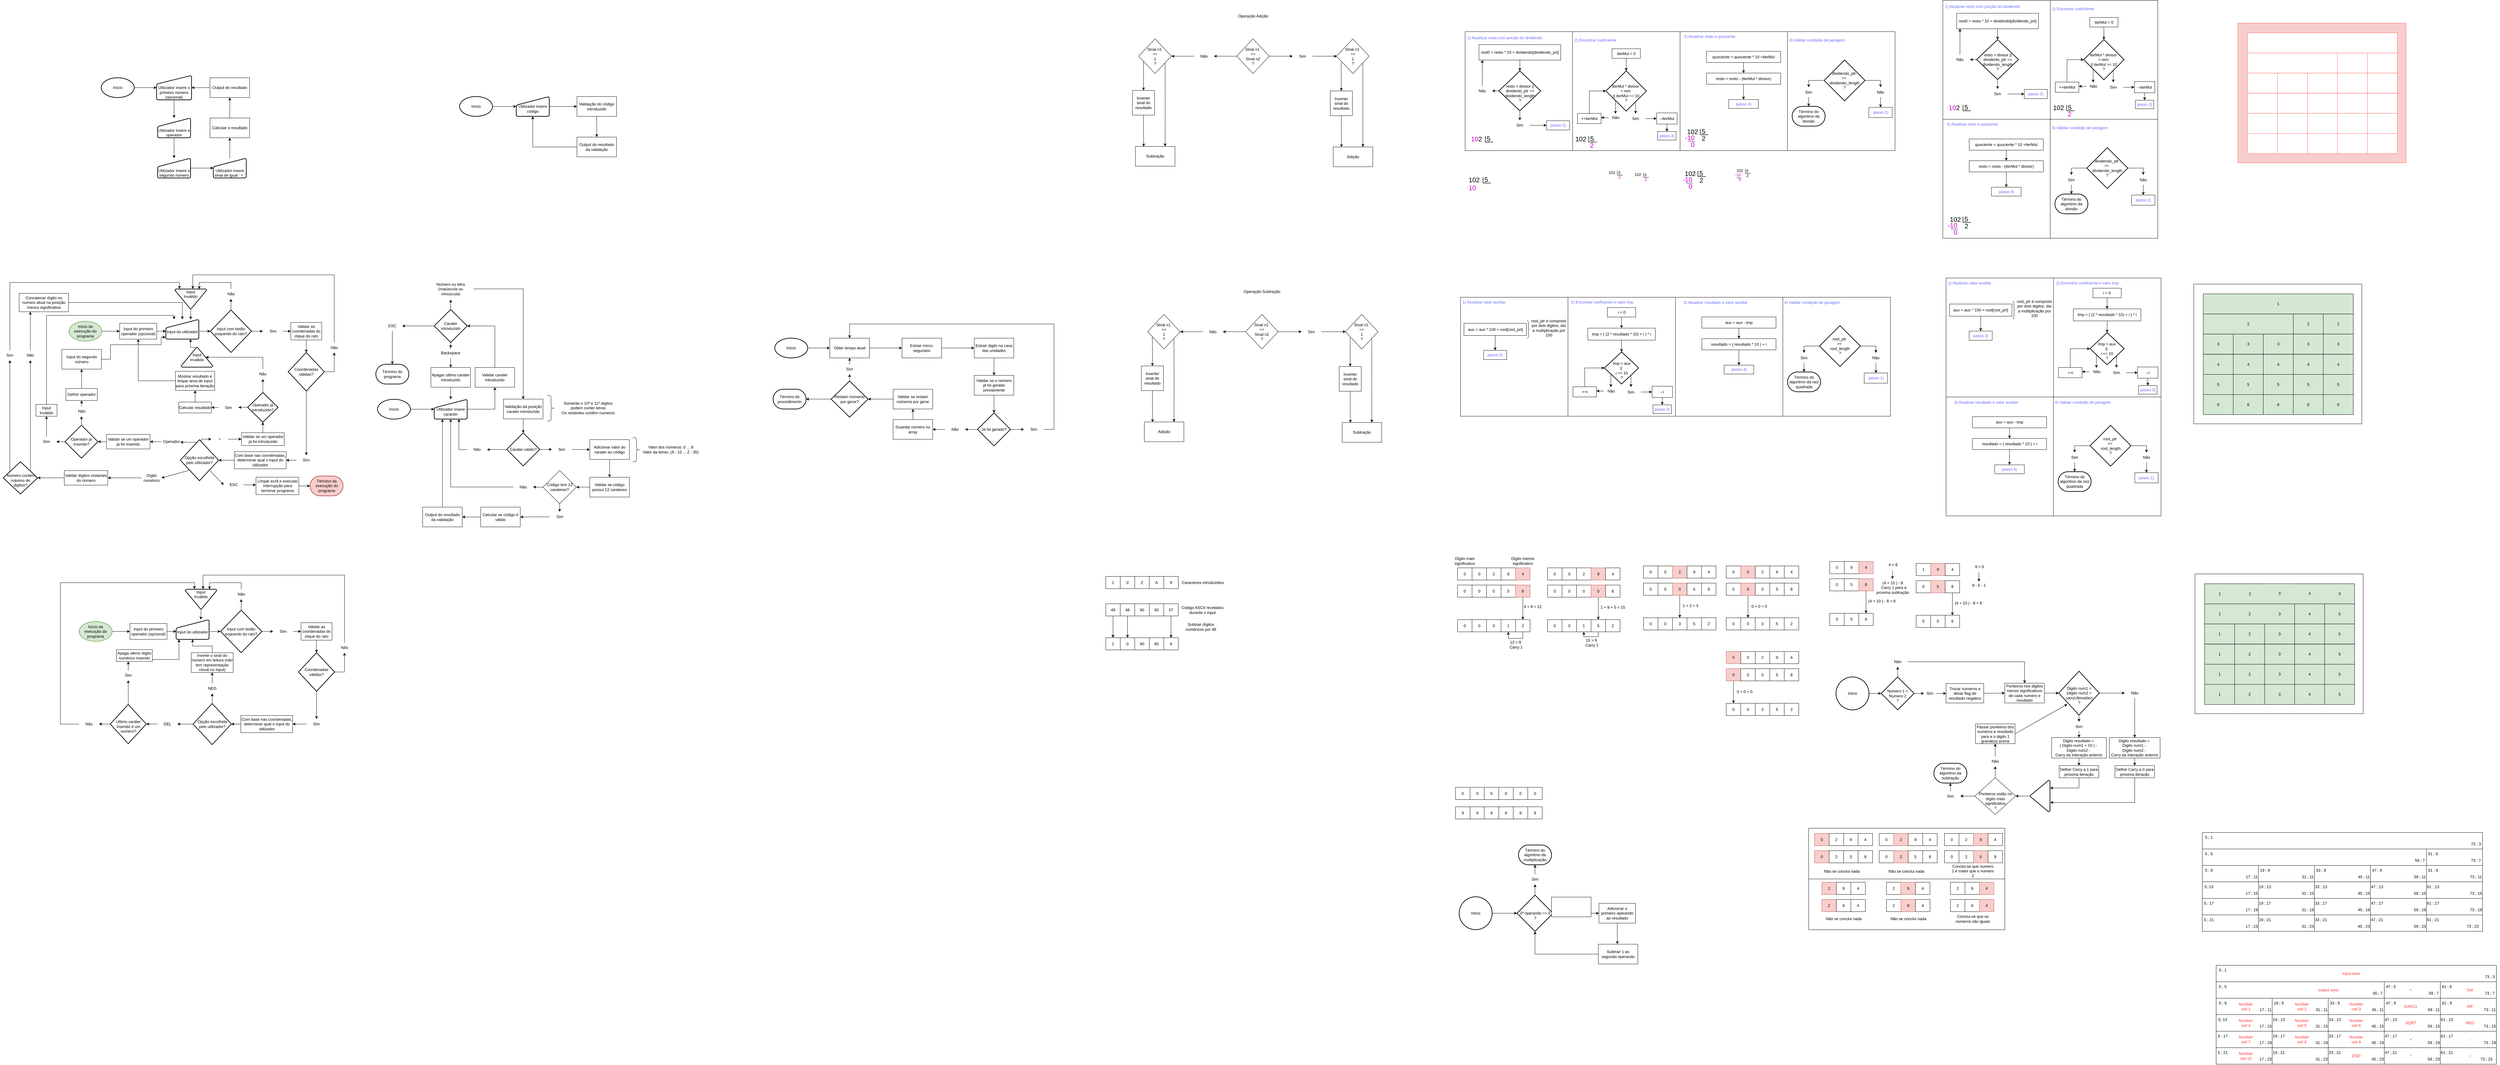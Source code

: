 <mxfile version="26.0.2">
  <diagram name="Page-1" id="qIoDf9x2srf4VQZNadKi">
    <mxGraphModel dx="921" dy="1570" grid="0" gridSize="10" guides="1" tooltips="1" connect="1" arrows="1" fold="1" page="1" pageScale="1" pageWidth="1100" pageHeight="850" math="0" shadow="0">
      <root>
        <mxCell id="0" />
        <mxCell id="1" parent="0" />
        <mxCell id="jOwi9Q3EmO6BtxOWXfxh-58" value="" style="rounded=0;whiteSpace=wrap;html=1;fillColor=#f8cecc;strokeColor=#FF6363;" vertex="1" parent="1">
          <mxGeometry x="6806" y="-739" width="510" height="424" as="geometry" />
        </mxCell>
        <mxCell id="5P5DIRmoAoCIuLID51JW-975" value="" style="rounded=0;whiteSpace=wrap;html=1;" parent="1" vertex="1">
          <mxGeometry x="5504" y="1704" width="595" height="154" as="geometry" />
        </mxCell>
        <mxCell id="5P5DIRmoAoCIuLID51JW-591" value="" style="rounded=0;whiteSpace=wrap;html=1;" parent="1" vertex="1">
          <mxGeometry x="4462" y="-713.0" width="652" height="361" as="geometry" />
        </mxCell>
        <mxCell id="5P5DIRmoAoCIuLID51JW-592" value="" style="rounded=0;whiteSpace=wrap;html=1;" parent="1" vertex="1">
          <mxGeometry x="5114" y="-713.0" width="652" height="361" as="geometry" />
        </mxCell>
        <mxCell id="5P5DIRmoAoCIuLID51JW-597" value="" style="endArrow=none;html=1;rounded=0;entryX=0.5;entryY=0;entryDx=0;entryDy=0;exitX=0.5;exitY=1;exitDx=0;exitDy=0;" parent="1" source="5P5DIRmoAoCIuLID51JW-591" target="5P5DIRmoAoCIuLID51JW-591" edge="1">
          <mxGeometry width="50" height="50" relative="1" as="geometry">
            <mxPoint x="4838" y="-742.97" as="sourcePoint" />
            <mxPoint x="4888" y="-792.97" as="targetPoint" />
          </mxGeometry>
        </mxCell>
        <mxCell id="5P5DIRmoAoCIuLID51JW-598" value="" style="endArrow=none;html=1;rounded=0;entryX=0.5;entryY=0;entryDx=0;entryDy=0;exitX=0.5;exitY=1;exitDx=0;exitDy=0;" parent="1" edge="1">
          <mxGeometry width="50" height="50" relative="1" as="geometry">
            <mxPoint x="5439.7" y="-352.0" as="sourcePoint" />
            <mxPoint x="5439.7" y="-713.0" as="targetPoint" />
          </mxGeometry>
        </mxCell>
        <mxCell id="5P5DIRmoAoCIuLID51JW-179" style="edgeStyle=orthogonalEdgeStyle;rounded=0;orthogonalLoop=1;jettySize=auto;html=1;entryX=0;entryY=0.5;entryDx=0;entryDy=0;" parent="1" source="s03zxA0zSRxy6RXTkKUg-2" target="5P5DIRmoAoCIuLID51JW-177" edge="1">
          <mxGeometry relative="1" as="geometry" />
        </mxCell>
        <mxCell id="s03zxA0zSRxy6RXTkKUg-2" value="Início&amp;nbsp;da execução do programa " style="strokeWidth=2;html=1;shape=mxgraph.flowchart.start_1;whiteSpace=wrap;fillColor=#d5e8d4;strokeColor=#82b366;" parent="1" vertex="1">
          <mxGeometry x="227" y="166" width="100" height="60" as="geometry" />
        </mxCell>
        <mxCell id="dRh7-1eIiktcomEhVG2f-17" style="edgeStyle=orthogonalEdgeStyle;rounded=0;orthogonalLoop=1;jettySize=auto;html=1;entryX=0;entryY=0.5;entryDx=0;entryDy=0;" parent="1" source="dRh7-1eIiktcomEhVG2f-5" target="dRh7-1eIiktcomEhVG2f-16" edge="1">
          <mxGeometry relative="1" as="geometry" />
        </mxCell>
        <mxCell id="5P5DIRmoAoCIuLID51JW-77" style="edgeStyle=orthogonalEdgeStyle;rounded=0;orthogonalLoop=1;jettySize=auto;html=1;entryX=0.5;entryY=1;entryDx=0;entryDy=0;" parent="1" source="dRh7-1eIiktcomEhVG2f-5" target="dRh7-1eIiktcomEhVG2f-12" edge="1">
          <mxGeometry relative="1" as="geometry" />
        </mxCell>
        <mxCell id="dRh7-1eIiktcomEhVG2f-5" value="Input com botão esquerdo do rato?" style="strokeWidth=2;html=1;shape=mxgraph.flowchart.decision;whiteSpace=wrap;" parent="1" vertex="1">
          <mxGeometry x="656" y="131.5" width="125" height="129" as="geometry" />
        </mxCell>
        <mxCell id="dRh7-1eIiktcomEhVG2f-12" value="Não" style="text;html=1;align=center;verticalAlign=middle;whiteSpace=wrap;rounded=0;fillColor=default;" parent="1" vertex="1">
          <mxGeometry x="688.5" y="68" width="60" height="30" as="geometry" />
        </mxCell>
        <mxCell id="5P5DIRmoAoCIuLID51JW-8" style="edgeStyle=orthogonalEdgeStyle;rounded=0;orthogonalLoop=1;jettySize=auto;html=1;entryX=1;entryY=0.5;entryDx=0;entryDy=0;" parent="1" source="dRh7-1eIiktcomEhVG2f-16" target="5P5DIRmoAoCIuLID51JW-7" edge="1">
          <mxGeometry relative="1" as="geometry" />
        </mxCell>
        <mxCell id="dRh7-1eIiktcomEhVG2f-16" value="Sim" style="text;html=1;align=center;verticalAlign=middle;whiteSpace=wrap;rounded=0;" parent="1" vertex="1">
          <mxGeometry x="815.5" y="181" width="60" height="30" as="geometry" />
        </mxCell>
        <mxCell id="dRh7-1eIiktcomEhVG2f-24" style="edgeStyle=orthogonalEdgeStyle;rounded=0;orthogonalLoop=1;jettySize=auto;html=1;entryX=0.5;entryY=1;entryDx=0;entryDy=0;exitX=1;exitY=0.5;exitDx=0;exitDy=0;exitPerimeter=0;" parent="1" source="dRh7-1eIiktcomEhVG2f-21" target="dRh7-1eIiktcomEhVG2f-23" edge="1">
          <mxGeometry relative="1" as="geometry" />
        </mxCell>
        <mxCell id="5P5DIRmoAoCIuLID51JW-165" style="edgeStyle=orthogonalEdgeStyle;rounded=0;orthogonalLoop=1;jettySize=auto;html=1;entryX=0.5;entryY=0;entryDx=0;entryDy=0;" parent="1" source="dRh7-1eIiktcomEhVG2f-21" target="dRh7-1eIiktcomEhVG2f-28" edge="1">
          <mxGeometry relative="1" as="geometry" />
        </mxCell>
        <mxCell id="dRh7-1eIiktcomEhVG2f-21" value="Coordenadas válidas?" style="strokeWidth=2;html=1;shape=mxgraph.flowchart.decision;whiteSpace=wrap;" parent="1" vertex="1">
          <mxGeometry x="892.25" y="260.5" width="109.5" height="117" as="geometry" />
        </mxCell>
        <mxCell id="dRh7-1eIiktcomEhVG2f-23" value="Não" style="text;html=1;align=center;verticalAlign=middle;whiteSpace=wrap;rounded=0;fillColor=default;" parent="1" vertex="1">
          <mxGeometry x="1001.75" y="230.5" width="60" height="30" as="geometry" />
        </mxCell>
        <mxCell id="5P5DIRmoAoCIuLID51JW-140" style="edgeStyle=orthogonalEdgeStyle;rounded=0;orthogonalLoop=1;jettySize=auto;html=1;entryX=1;entryY=0.5;entryDx=0;entryDy=0;" parent="1" source="dRh7-1eIiktcomEhVG2f-28" target="5P5DIRmoAoCIuLID51JW-10" edge="1">
          <mxGeometry relative="1" as="geometry" />
        </mxCell>
        <mxCell id="dRh7-1eIiktcomEhVG2f-28" value="Sim" style="text;html=1;align=center;verticalAlign=middle;whiteSpace=wrap;rounded=0;" parent="1" vertex="1">
          <mxGeometry x="917" y="572.48" width="60" height="30" as="geometry" />
        </mxCell>
        <mxCell id="5P5DIRmoAoCIuLID51JW-3" value="Opção escolhida pelo utilizador?" style="strokeWidth=2;html=1;shape=mxgraph.flowchart.decision;whiteSpace=wrap;" parent="1" vertex="1">
          <mxGeometry x="565" y="525.23" width="116" height="124.5" as="geometry" />
        </mxCell>
        <mxCell id="5P5DIRmoAoCIuLID51JW-6" style="edgeStyle=orthogonalEdgeStyle;rounded=0;orthogonalLoop=1;jettySize=auto;html=1;entryX=0;entryY=0.5;entryDx=0;entryDy=0;entryPerimeter=0;" parent="1" target="dRh7-1eIiktcomEhVG2f-5" edge="1">
          <mxGeometry relative="1" as="geometry">
            <mxPoint x="624" y="196" as="sourcePoint" />
          </mxGeometry>
        </mxCell>
        <mxCell id="5P5DIRmoAoCIuLID51JW-7" value="Validar as coordenadas do clique do rato" style="rounded=0;whiteSpace=wrap;html=1;direction=west;" parent="1" vertex="1">
          <mxGeometry x="900" y="169.5" width="94" height="53" as="geometry" />
        </mxCell>
        <mxCell id="5P5DIRmoAoCIuLID51JW-9" style="edgeStyle=orthogonalEdgeStyle;rounded=0;orthogonalLoop=1;jettySize=auto;html=1;entryX=0.5;entryY=0;entryDx=0;entryDy=0;entryPerimeter=0;" parent="1" source="5P5DIRmoAoCIuLID51JW-7" target="dRh7-1eIiktcomEhVG2f-21" edge="1">
          <mxGeometry relative="1" as="geometry" />
        </mxCell>
        <mxCell id="5P5DIRmoAoCIuLID51JW-10" value="Com base nas coordenadas, determinar qual o input do utilizador" style="rounded=0;whiteSpace=wrap;html=1;" parent="1" vertex="1">
          <mxGeometry x="729" y="561.48" width="157" height="52" as="geometry" />
        </mxCell>
        <mxCell id="5P5DIRmoAoCIuLID51JW-236" style="edgeStyle=orthogonalEdgeStyle;rounded=0;orthogonalLoop=1;jettySize=auto;html=1;entryX=0.75;entryY=0;entryDx=0;entryDy=0;" parent="1" source="5P5DIRmoAoCIuLID51JW-16" target="5P5DIRmoAoCIuLID51JW-233" edge="1">
          <mxGeometry relative="1" as="geometry" />
        </mxCell>
        <mxCell id="5P5DIRmoAoCIuLID51JW-16" value="&lt;div&gt;Input&lt;/div&gt;&lt;div&gt;Inválido&lt;/div&gt;&lt;div&gt;&lt;br&gt;&lt;/div&gt;&lt;div&gt;&lt;br&gt;&lt;/div&gt;" style="strokeWidth=2;html=1;shape=mxgraph.flowchart.extract_or_measurement;whiteSpace=wrap;direction=west;" parent="1" vertex="1">
          <mxGeometry x="549" y="68" width="95" height="60" as="geometry" />
        </mxCell>
        <mxCell id="5P5DIRmoAoCIuLID51JW-142" style="edgeStyle=orthogonalEdgeStyle;rounded=0;orthogonalLoop=1;jettySize=auto;html=1;entryX=-0.003;entryY=0.44;entryDx=0;entryDy=0;entryPerimeter=0;" parent="1" source="5P5DIRmoAoCIuLID51JW-53" target="5P5DIRmoAoCIuLID51JW-63" edge="1">
          <mxGeometry relative="1" as="geometry" />
        </mxCell>
        <mxCell id="5P5DIRmoAoCIuLID51JW-53" value="ESC" style="text;html=1;align=center;verticalAlign=middle;whiteSpace=wrap;rounded=0;" parent="1" vertex="1">
          <mxGeometry x="696.5" y="647.23" width="60" height="30" as="geometry" />
        </mxCell>
        <mxCell id="5P5DIRmoAoCIuLID51JW-60" style="edgeStyle=orthogonalEdgeStyle;rounded=0;orthogonalLoop=1;jettySize=auto;html=1;entryX=0;entryY=0.5;entryDx=0;entryDy=0;movable=1;resizable=1;rotatable=1;deletable=1;editable=1;locked=0;connectable=1;exitX=0.547;exitY=0.041;exitDx=0;exitDy=0;exitPerimeter=0;" parent="1" source="5P5DIRmoAoCIuLID51JW-3" target="5P5DIRmoAoCIuLID51JW-114" edge="1">
          <mxGeometry relative="1" as="geometry">
            <mxPoint x="473" y="531.48" as="sourcePoint" />
            <mxPoint x="415" y="531.48" as="targetPoint" />
            <Array as="points">
              <mxPoint x="629" y="524" />
            </Array>
          </mxGeometry>
        </mxCell>
        <mxCell id="5P5DIRmoAoCIuLID51JW-83" style="edgeStyle=orthogonalEdgeStyle;rounded=0;orthogonalLoop=1;jettySize=auto;html=1;entryX=1;entryY=0.5;entryDx=0;entryDy=0;exitX=0;exitY=0.5;exitDx=0;exitDy=0;" parent="1" source="5P5DIRmoAoCIuLID51JW-61" target="5P5DIRmoAoCIuLID51JW-82" edge="1">
          <mxGeometry relative="1" as="geometry" />
        </mxCell>
        <mxCell id="5P5DIRmoAoCIuLID51JW-123" style="edgeStyle=orthogonalEdgeStyle;rounded=0;orthogonalLoop=1;jettySize=auto;html=1;entryX=0.5;entryY=0;entryDx=0;entryDy=0;" parent="1" source="5P5DIRmoAoCIuLID51JW-62" target="5P5DIRmoAoCIuLID51JW-233" edge="1">
          <mxGeometry relative="1" as="geometry">
            <mxPoint x="568" y="177.5" as="targetPoint" />
          </mxGeometry>
        </mxCell>
        <mxCell id="5P5DIRmoAoCIuLID51JW-62" value="Concatenar dígito no numero atual na posição menos significativa" style="rounded=0;whiteSpace=wrap;html=1;" parent="1" vertex="1">
          <mxGeometry x="76" y="81" width="150" height="56" as="geometry" />
        </mxCell>
        <mxCell id="5P5DIRmoAoCIuLID51JW-63" value="Limpar ecrã e executar interrupção para terminar programa " style="rounded=0;whiteSpace=wrap;html=1;" parent="1" vertex="1">
          <mxGeometry x="794.5" y="638.98" width="130" height="53" as="geometry" />
        </mxCell>
        <mxCell id="5P5DIRmoAoCIuLID51JW-195" style="edgeStyle=orthogonalEdgeStyle;rounded=0;orthogonalLoop=1;jettySize=auto;html=1;entryX=1;entryY=0.5;entryDx=0;entryDy=0;" parent="1" source="5P5DIRmoAoCIuLID51JW-66" target="5P5DIRmoAoCIuLID51JW-70" edge="1">
          <mxGeometry relative="1" as="geometry" />
        </mxCell>
        <mxCell id="5P5DIRmoAoCIuLID51JW-66" value="Operador" style="text;html=1;align=center;verticalAlign=middle;whiteSpace=wrap;rounded=0;" parent="1" vertex="1">
          <mxGeometry x="508" y="516.23" width="60" height="30" as="geometry" />
        </mxCell>
        <mxCell id="5P5DIRmoAoCIuLID51JW-70" value="Validar se um operador já foi inserido" style="rounded=0;whiteSpace=wrap;html=1;" parent="1" vertex="1">
          <mxGeometry x="341" y="509.23" width="132" height="44" as="geometry" />
        </mxCell>
        <mxCell id="5P5DIRmoAoCIuLID51JW-188" style="edgeStyle=orthogonalEdgeStyle;rounded=0;orthogonalLoop=1;jettySize=auto;html=1;entryX=0.5;entryY=1;entryDx=0;entryDy=0;" parent="1" source="5P5DIRmoAoCIuLID51JW-71" target="5P5DIRmoAoCIuLID51JW-187" edge="1">
          <mxGeometry relative="1" as="geometry" />
        </mxCell>
        <mxCell id="5P5DIRmoAoCIuLID51JW-198" style="edgeStyle=orthogonalEdgeStyle;rounded=0;orthogonalLoop=1;jettySize=auto;html=1;entryX=1;entryY=0.5;entryDx=0;entryDy=0;" parent="1" source="5P5DIRmoAoCIuLID51JW-71" target="5P5DIRmoAoCIuLID51JW-73" edge="1">
          <mxGeometry relative="1" as="geometry" />
        </mxCell>
        <mxCell id="5P5DIRmoAoCIuLID51JW-71" value="Operador já inserido?" style="strokeWidth=2;html=1;shape=mxgraph.flowchart.decision;whiteSpace=wrap;" parent="1" vertex="1">
          <mxGeometry x="215" y="481.23" width="100" height="100" as="geometry" />
        </mxCell>
        <mxCell id="5P5DIRmoAoCIuLID51JW-72" style="edgeStyle=orthogonalEdgeStyle;rounded=0;orthogonalLoop=1;jettySize=auto;html=1;entryX=1;entryY=0.5;entryDx=0;entryDy=0;entryPerimeter=0;" parent="1" source="5P5DIRmoAoCIuLID51JW-70" target="5P5DIRmoAoCIuLID51JW-71" edge="1">
          <mxGeometry relative="1" as="geometry" />
        </mxCell>
        <mxCell id="5P5DIRmoAoCIuLID51JW-223" value="" style="edgeStyle=orthogonalEdgeStyle;rounded=0;orthogonalLoop=1;jettySize=auto;html=1;" parent="1" source="5P5DIRmoAoCIuLID51JW-73" target="5P5DIRmoAoCIuLID51JW-222" edge="1">
          <mxGeometry relative="1" as="geometry" />
        </mxCell>
        <mxCell id="5P5DIRmoAoCIuLID51JW-73" value="Sim" style="text;html=1;align=center;verticalAlign=middle;whiteSpace=wrap;rounded=0;" parent="1" vertex="1">
          <mxGeometry x="129" y="516.23" width="60" height="30" as="geometry" />
        </mxCell>
        <mxCell id="5P5DIRmoAoCIuLID51JW-76" style="edgeStyle=orthogonalEdgeStyle;rounded=0;orthogonalLoop=1;jettySize=auto;html=1;entryX=0.434;entryY=1.009;entryDx=0;entryDy=0;entryPerimeter=0;" parent="1" source="dRh7-1eIiktcomEhVG2f-23" target="5P5DIRmoAoCIuLID51JW-16" edge="1">
          <mxGeometry relative="1" as="geometry">
            <Array as="points">
              <mxPoint x="1032" y="25" />
              <mxPoint x="603" y="25" />
            </Array>
          </mxGeometry>
        </mxCell>
        <mxCell id="5P5DIRmoAoCIuLID51JW-82" value="Validar dígitos restantes do número" style="rounded=0;whiteSpace=wrap;html=1;" parent="1" vertex="1">
          <mxGeometry x="213" y="619" width="132" height="44" as="geometry" />
        </mxCell>
        <mxCell id="5P5DIRmoAoCIuLID51JW-90" style="edgeStyle=orthogonalEdgeStyle;rounded=0;orthogonalLoop=1;jettySize=auto;html=1;exitX=0.791;exitY=0.282;exitDx=0;exitDy=0;exitPerimeter=0;entryX=0.5;entryY=1;entryDx=0;entryDy=0;" parent="1" source="5P5DIRmoAoCIuLID51JW-84" target="5P5DIRmoAoCIuLID51JW-89" edge="1">
          <mxGeometry relative="1" as="geometry">
            <Array as="points">
              <mxPoint x="110" y="343" />
              <mxPoint x="110" y="343" />
            </Array>
          </mxGeometry>
        </mxCell>
        <mxCell id="5P5DIRmoAoCIuLID51JW-98" style="edgeStyle=orthogonalEdgeStyle;rounded=0;orthogonalLoop=1;jettySize=auto;html=1;entryX=0.5;entryY=1;entryDx=0;entryDy=0;exitX=0.191;exitY=0.312;exitDx=0;exitDy=0;exitPerimeter=0;" parent="1" source="5P5DIRmoAoCIuLID51JW-84" target="5P5DIRmoAoCIuLID51JW-92" edge="1">
          <mxGeometry relative="1" as="geometry" />
        </mxCell>
        <mxCell id="5P5DIRmoAoCIuLID51JW-84" value="&lt;div&gt;&lt;br&gt;&lt;/div&gt;&lt;div&gt;&amp;nbsp;Número contém máximo de digitos?&lt;/div&gt;" style="strokeWidth=2;html=1;shape=mxgraph.flowchart.decision;whiteSpace=wrap;" parent="1" vertex="1">
          <mxGeometry x="28" y="592" width="104" height="98" as="geometry" />
        </mxCell>
        <mxCell id="5P5DIRmoAoCIuLID51JW-108" style="edgeStyle=orthogonalEdgeStyle;rounded=0;orthogonalLoop=1;jettySize=auto;html=1;exitX=0.5;exitY=0;exitDx=0;exitDy=0;" parent="1" source="5P5DIRmoAoCIuLID51JW-89" edge="1">
          <mxGeometry relative="1" as="geometry">
            <mxPoint x="110" y="137" as="targetPoint" />
            <mxPoint x="109.75" y="239" as="sourcePoint" />
          </mxGeometry>
        </mxCell>
        <mxCell id="5P5DIRmoAoCIuLID51JW-89" value="Não" style="text;html=1;align=center;verticalAlign=middle;whiteSpace=wrap;rounded=0;" parent="1" vertex="1">
          <mxGeometry x="80" y="254" width="60" height="30" as="geometry" />
        </mxCell>
        <mxCell id="5P5DIRmoAoCIuLID51JW-92" value="Sim" style="text;html=1;align=center;verticalAlign=middle;whiteSpace=wrap;rounded=0;" parent="1" vertex="1">
          <mxGeometry x="18" y="254" width="60" height="30" as="geometry" />
        </mxCell>
        <mxCell id="5P5DIRmoAoCIuLID51JW-101" value="Término da execução do programa" style="strokeWidth=2;html=1;shape=mxgraph.flowchart.terminator;whiteSpace=wrap;fillColor=#f8cecc;strokeColor=#b85450;" parent="1" vertex="1">
          <mxGeometry x="958.5" y="635.48" width="100" height="60" as="geometry" />
        </mxCell>
        <mxCell id="5P5DIRmoAoCIuLID51JW-183" style="edgeStyle=orthogonalEdgeStyle;rounded=0;orthogonalLoop=1;jettySize=auto;html=1;entryX=0;entryY=0.5;entryDx=0;entryDy=0;" parent="1" source="5P5DIRmoAoCIuLID51JW-114" target="5P5DIRmoAoCIuLID51JW-148" edge="1">
          <mxGeometry relative="1" as="geometry" />
        </mxCell>
        <mxCell id="5P5DIRmoAoCIuLID51JW-114" value="=" style="text;html=1;align=center;verticalAlign=middle;whiteSpace=wrap;rounded=0;" parent="1" vertex="1">
          <mxGeometry x="659" y="508.48" width="51" height="30" as="geometry" />
        </mxCell>
        <mxCell id="5P5DIRmoAoCIuLID51JW-128" style="edgeStyle=orthogonalEdgeStyle;rounded=0;orthogonalLoop=1;jettySize=auto;html=1;entryX=1;entryY=0.5;entryDx=0;entryDy=0;entryPerimeter=0;" parent="1" source="5P5DIRmoAoCIuLID51JW-10" target="5P5DIRmoAoCIuLID51JW-3" edge="1">
          <mxGeometry relative="1" as="geometry" />
        </mxCell>
        <mxCell id="5P5DIRmoAoCIuLID51JW-135" style="edgeStyle=orthogonalEdgeStyle;rounded=0;orthogonalLoop=1;jettySize=auto;html=1;entryX=0;entryY=0.5;entryDx=0;entryDy=0;entryPerimeter=0;" parent="1" source="5P5DIRmoAoCIuLID51JW-63" target="5P5DIRmoAoCIuLID51JW-101" edge="1">
          <mxGeometry relative="1" as="geometry" />
        </mxCell>
        <mxCell id="5P5DIRmoAoCIuLID51JW-143" value="" style="endArrow=classic;html=1;rounded=0;entryX=0;entryY=0.5;entryDx=0;entryDy=0;exitX=0.769;exitY=0.749;exitDx=0;exitDy=0;exitPerimeter=0;" parent="1" source="5P5DIRmoAoCIuLID51JW-3" target="5P5DIRmoAoCIuLID51JW-53" edge="1">
          <mxGeometry width="50" height="50" relative="1" as="geometry">
            <mxPoint x="663" y="682.48" as="sourcePoint" />
            <mxPoint x="713" y="632.48" as="targetPoint" />
          </mxGeometry>
        </mxCell>
        <mxCell id="5P5DIRmoAoCIuLID51JW-148" value="Validar se um operador já foi introduzido" style="rounded=0;whiteSpace=wrap;html=1;" parent="1" vertex="1">
          <mxGeometry x="750.5" y="503.98" width="129.5" height="39" as="geometry" />
        </mxCell>
        <mxCell id="5P5DIRmoAoCIuLID51JW-158" style="edgeStyle=orthogonalEdgeStyle;rounded=0;orthogonalLoop=1;jettySize=auto;html=1;entryX=0.5;entryY=1;entryDx=0;entryDy=0;" parent="1" source="5P5DIRmoAoCIuLID51JW-150" target="5P5DIRmoAoCIuLID51JW-152" edge="1">
          <mxGeometry relative="1" as="geometry" />
        </mxCell>
        <mxCell id="5P5DIRmoAoCIuLID51JW-162" style="edgeStyle=orthogonalEdgeStyle;rounded=0;orthogonalLoop=1;jettySize=auto;html=1;" parent="1" source="5P5DIRmoAoCIuLID51JW-150" target="5P5DIRmoAoCIuLID51JW-167" edge="1">
          <mxGeometry relative="1" as="geometry">
            <mxPoint x="731" y="429" as="targetPoint" />
          </mxGeometry>
        </mxCell>
        <mxCell id="5P5DIRmoAoCIuLID51JW-150" value="Operador já introduzido?" style="strokeWidth=2;html=1;shape=mxgraph.flowchart.decision;whiteSpace=wrap;" parent="1" vertex="1">
          <mxGeometry x="769.25" y="382" width="92" height="90" as="geometry" />
        </mxCell>
        <mxCell id="5P5DIRmoAoCIuLID51JW-152" value="Não" style="text;html=1;align=center;verticalAlign=middle;whiteSpace=wrap;rounded=0;" parent="1" vertex="1">
          <mxGeometry x="785.25" y="311" width="60" height="30" as="geometry" />
        </mxCell>
        <mxCell id="5P5DIRmoAoCIuLID51JW-237" style="edgeStyle=orthogonalEdgeStyle;rounded=0;orthogonalLoop=1;jettySize=auto;html=1;entryX=0.75;entryY=1;entryDx=0;entryDy=0;exitX=0.5;exitY=0;exitDx=0;exitDy=0;exitPerimeter=0;" parent="1" source="5P5DIRmoAoCIuLID51JW-159" target="5P5DIRmoAoCIuLID51JW-233" edge="1">
          <mxGeometry relative="1" as="geometry">
            <Array as="points">
              <mxPoint x="596" y="245" />
            </Array>
          </mxGeometry>
        </mxCell>
        <mxCell id="5P5DIRmoAoCIuLID51JW-159" value="&lt;div&gt;Input&lt;/div&gt;&lt;div&gt;Inválido&lt;/div&gt;" style="strokeWidth=2;html=1;shape=mxgraph.flowchart.extract_or_measurement;whiteSpace=wrap;direction=east;" parent="1" vertex="1">
          <mxGeometry x="568" y="245" width="95" height="60" as="geometry" />
        </mxCell>
        <mxCell id="5P5DIRmoAoCIuLID51JW-166" style="edgeStyle=orthogonalEdgeStyle;rounded=0;orthogonalLoop=1;jettySize=auto;html=1;entryX=0.5;entryY=1;entryDx=0;entryDy=0;entryPerimeter=0;" parent="1" source="5P5DIRmoAoCIuLID51JW-148" target="5P5DIRmoAoCIuLID51JW-150" edge="1">
          <mxGeometry relative="1" as="geometry" />
        </mxCell>
        <mxCell id="5P5DIRmoAoCIuLID51JW-206" style="edgeStyle=orthogonalEdgeStyle;rounded=0;orthogonalLoop=1;jettySize=auto;html=1;entryX=1;entryY=0.5;entryDx=0;entryDy=0;" parent="1" source="5P5DIRmoAoCIuLID51JW-167" target="5P5DIRmoAoCIuLID51JW-170" edge="1">
          <mxGeometry relative="1" as="geometry" />
        </mxCell>
        <mxCell id="5P5DIRmoAoCIuLID51JW-167" value="Sim" style="text;html=1;align=center;verticalAlign=middle;whiteSpace=wrap;rounded=0;" parent="1" vertex="1">
          <mxGeometry x="681" y="412.5" width="60" height="30" as="geometry" />
        </mxCell>
        <mxCell id="5P5DIRmoAoCIuLID51JW-174" style="edgeStyle=orthogonalEdgeStyle;rounded=0;orthogonalLoop=1;jettySize=auto;html=1;entryX=0.5;entryY=1;entryDx=0;entryDy=0;" parent="1" source="5P5DIRmoAoCIuLID51JW-170" target="5P5DIRmoAoCIuLID51JW-173" edge="1">
          <mxGeometry relative="1" as="geometry" />
        </mxCell>
        <mxCell id="5P5DIRmoAoCIuLID51JW-170" value="Calcular resultado" style="rounded=0;whiteSpace=wrap;html=1;" parent="1" vertex="1">
          <mxGeometry x="560.25" y="411" width="99" height="33" as="geometry" />
        </mxCell>
        <mxCell id="5P5DIRmoAoCIuLID51JW-452" style="edgeStyle=orthogonalEdgeStyle;rounded=0;orthogonalLoop=1;jettySize=auto;html=1;exitX=0;exitY=0.5;exitDx=0;exitDy=0;entryX=0.5;entryY=1;entryDx=0;entryDy=0;jumpStyle=arc;" parent="1" source="5P5DIRmoAoCIuLID51JW-173" target="5P5DIRmoAoCIuLID51JW-177" edge="1">
          <mxGeometry relative="1" as="geometry" />
        </mxCell>
        <mxCell id="5P5DIRmoAoCIuLID51JW-173" value="Mostrar resultado e limpar área de input para próxima iteração" style="rounded=0;whiteSpace=wrap;html=1;" parent="1" vertex="1">
          <mxGeometry x="550.25" y="317.5" width="119" height="58" as="geometry" />
        </mxCell>
        <mxCell id="5P5DIRmoAoCIuLID51JW-177" value="Input do primeiro operador (opcional)" style="rounded=0;whiteSpace=wrap;html=1;" parent="1" vertex="1">
          <mxGeometry x="381" y="172" width="112.5" height="48" as="geometry" />
        </mxCell>
        <mxCell id="5P5DIRmoAoCIuLID51JW-182" style="edgeStyle=orthogonalEdgeStyle;rounded=0;orthogonalLoop=1;jettySize=auto;html=1;entryX=0.859;entryY=1.006;entryDx=0;entryDy=0;entryPerimeter=0;" parent="1" source="5P5DIRmoAoCIuLID51JW-92" target="5P5DIRmoAoCIuLID51JW-16" edge="1">
          <mxGeometry relative="1" as="geometry">
            <Array as="points">
              <mxPoint x="48" y="48" />
              <mxPoint x="562" y="48" />
            </Array>
          </mxGeometry>
        </mxCell>
        <mxCell id="5P5DIRmoAoCIuLID51JW-184" style="edgeStyle=orthogonalEdgeStyle;rounded=0;orthogonalLoop=1;jettySize=auto;html=1;entryX=0.227;entryY=0.998;entryDx=0;entryDy=0;entryPerimeter=0;" parent="1" source="dRh7-1eIiktcomEhVG2f-12" target="5P5DIRmoAoCIuLID51JW-16" edge="1">
          <mxGeometry relative="1" as="geometry">
            <Array as="points">
              <mxPoint x="719" y="48" />
              <mxPoint x="622" y="48" />
            </Array>
          </mxGeometry>
        </mxCell>
        <mxCell id="5P5DIRmoAoCIuLID51JW-61" value="Dígito numérico " style="text;html=1;align=center;verticalAlign=middle;whiteSpace=wrap;rounded=0;" parent="1" vertex="1">
          <mxGeometry x="448" y="626" width="60" height="30" as="geometry" />
        </mxCell>
        <mxCell id="5P5DIRmoAoCIuLID51JW-190" style="edgeStyle=orthogonalEdgeStyle;rounded=0;orthogonalLoop=1;jettySize=auto;html=1;exitX=0.5;exitY=0;exitDx=0;exitDy=0;entryX=0.5;entryY=1;entryDx=0;entryDy=0;" parent="1" source="5P5DIRmoAoCIuLID51JW-187" target="5P5DIRmoAoCIuLID51JW-189" edge="1">
          <mxGeometry relative="1" as="geometry" />
        </mxCell>
        <mxCell id="5P5DIRmoAoCIuLID51JW-187" value="Não" style="text;html=1;align=center;verticalAlign=middle;whiteSpace=wrap;rounded=0;" parent="1" vertex="1">
          <mxGeometry x="235.5" y="424.34" width="60" height="30" as="geometry" />
        </mxCell>
        <mxCell id="5P5DIRmoAoCIuLID51JW-192" style="edgeStyle=orthogonalEdgeStyle;rounded=0;orthogonalLoop=1;jettySize=auto;html=1;entryX=0.5;entryY=1;entryDx=0;entryDy=0;" parent="1" source="5P5DIRmoAoCIuLID51JW-189" target="5P5DIRmoAoCIuLID51JW-191" edge="1">
          <mxGeometry relative="1" as="geometry" />
        </mxCell>
        <mxCell id="5P5DIRmoAoCIuLID51JW-189" value="Definir operador" style="rounded=0;whiteSpace=wrap;html=1;" parent="1" vertex="1">
          <mxGeometry x="218" y="369.86" width="95" height="36.23" as="geometry" />
        </mxCell>
        <mxCell id="5P5DIRmoAoCIuLID51JW-191" value="Input do segundo número" style="rounded=0;whiteSpace=wrap;html=1;" parent="1" vertex="1">
          <mxGeometry x="205.5" y="251.0" width="120" height="60" as="geometry" />
        </mxCell>
        <mxCell id="5P5DIRmoAoCIuLID51JW-207" style="edgeStyle=orthogonalEdgeStyle;rounded=0;orthogonalLoop=1;jettySize=auto;html=1;exitX=0.5;exitY=0;exitDx=0;exitDy=0;entryX=0.78;entryY=0.5;entryDx=0;entryDy=0;entryPerimeter=0;" parent="1" source="5P5DIRmoAoCIuLID51JW-152" target="5P5DIRmoAoCIuLID51JW-159" edge="1">
          <mxGeometry relative="1" as="geometry">
            <Array as="points">
              <mxPoint x="815" y="275" />
            </Array>
          </mxGeometry>
        </mxCell>
        <mxCell id="5P5DIRmoAoCIuLID51JW-224" style="edgeStyle=orthogonalEdgeStyle;rounded=0;orthogonalLoop=1;jettySize=auto;html=1;entryX=0.25;entryY=0;entryDx=0;entryDy=0;" parent="1" source="5P5DIRmoAoCIuLID51JW-222" target="5P5DIRmoAoCIuLID51JW-233" edge="1">
          <mxGeometry relative="1" as="geometry">
            <mxPoint x="540" y="177.5" as="targetPoint" />
            <Array as="points">
              <mxPoint x="159" y="148" />
              <mxPoint x="546" y="148" />
            </Array>
          </mxGeometry>
        </mxCell>
        <mxCell id="5P5DIRmoAoCIuLID51JW-222" value="Input Inválido" style="whiteSpace=wrap;html=1;" parent="1" vertex="1">
          <mxGeometry x="127" y="417.97" width="64" height="36" as="geometry" />
        </mxCell>
        <mxCell id="5P5DIRmoAoCIuLID51JW-228" value="" style="endArrow=classic;html=1;rounded=0;exitX=0.437;exitY=0.06;exitDx=0;exitDy=0;exitPerimeter=0;" parent="1" source="5P5DIRmoAoCIuLID51JW-3" edge="1">
          <mxGeometry width="50" height="50" relative="1" as="geometry">
            <mxPoint x="606" y="533" as="sourcePoint" />
            <mxPoint x="565" y="533" as="targetPoint" />
          </mxGeometry>
        </mxCell>
        <mxCell id="5P5DIRmoAoCIuLID51JW-230" style="edgeStyle=orthogonalEdgeStyle;rounded=0;orthogonalLoop=1;jettySize=auto;html=1;entryX=1;entryY=0.5;entryDx=0;entryDy=0;entryPerimeter=0;" parent="1" source="5P5DIRmoAoCIuLID51JW-82" target="5P5DIRmoAoCIuLID51JW-84" edge="1">
          <mxGeometry relative="1" as="geometry" />
        </mxCell>
        <mxCell id="5P5DIRmoAoCIuLID51JW-231" value="" style="endArrow=classic;html=1;rounded=0;entryX=1;entryY=0.5;entryDx=0;entryDy=0;exitX=0.244;exitY=0.742;exitDx=0;exitDy=0;exitPerimeter=0;" parent="1" source="5P5DIRmoAoCIuLID51JW-3" target="5P5DIRmoAoCIuLID51JW-61" edge="1">
          <mxGeometry width="50" height="50" relative="1" as="geometry">
            <mxPoint x="526" y="691" as="sourcePoint" />
            <mxPoint x="576" y="641" as="targetPoint" />
          </mxGeometry>
        </mxCell>
        <mxCell id="5P5DIRmoAoCIuLID51JW-233" value="&lt;div&gt;&lt;br&gt;&lt;/div&gt;&lt;div&gt;Input do utilizador&lt;/div&gt;" style="html=1;strokeWidth=2;shape=manualInput;whiteSpace=wrap;rounded=1;size=26;arcSize=11;" parent="1" vertex="1">
          <mxGeometry x="521" y="160" width="100" height="60" as="geometry" />
        </mxCell>
        <mxCell id="5P5DIRmoAoCIuLID51JW-239" style="edgeStyle=orthogonalEdgeStyle;rounded=0;orthogonalLoop=1;jettySize=auto;html=1;jumpStyle=arc;" parent="1" source="5P5DIRmoAoCIuLID51JW-191" edge="1">
          <mxGeometry relative="1" as="geometry">
            <mxPoint x="520" y="214" as="targetPoint" />
            <Array as="points">
              <mxPoint x="353" y="281" />
              <mxPoint x="353" y="237" />
              <mxPoint x="507" y="237" />
              <mxPoint x="507" y="214" />
            </Array>
          </mxGeometry>
        </mxCell>
        <mxCell id="5P5DIRmoAoCIuLID51JW-240" style="edgeStyle=orthogonalEdgeStyle;rounded=0;orthogonalLoop=1;jettySize=auto;html=1;entryX=0.002;entryY=0.597;entryDx=0;entryDy=0;entryPerimeter=0;" parent="1" source="5P5DIRmoAoCIuLID51JW-177" target="5P5DIRmoAoCIuLID51JW-233" edge="1">
          <mxGeometry relative="1" as="geometry" />
        </mxCell>
        <mxCell id="5P5DIRmoAoCIuLID51JW-258" style="edgeStyle=orthogonalEdgeStyle;rounded=0;orthogonalLoop=1;jettySize=auto;html=1;entryX=0;entryY=0.5;entryDx=0;entryDy=0;" parent="1" source="5P5DIRmoAoCIuLID51JW-259" target="5P5DIRmoAoCIuLID51JW-261" edge="1">
          <mxGeometry relative="1" as="geometry" />
        </mxCell>
        <mxCell id="5P5DIRmoAoCIuLID51JW-259" value="Início" style="strokeWidth=2;html=1;shape=mxgraph.flowchart.start_1;whiteSpace=wrap;" parent="1" vertex="1">
          <mxGeometry x="325" y="-573" width="100" height="60" as="geometry" />
        </mxCell>
        <mxCell id="5P5DIRmoAoCIuLID51JW-260" style="edgeStyle=orthogonalEdgeStyle;rounded=0;orthogonalLoop=1;jettySize=auto;html=1;entryX=0.5;entryY=0;entryDx=0;entryDy=0;" parent="1" source="5P5DIRmoAoCIuLID51JW-261" target="5P5DIRmoAoCIuLID51JW-263" edge="1">
          <mxGeometry relative="1" as="geometry" />
        </mxCell>
        <mxCell id="5P5DIRmoAoCIuLID51JW-261" value="&lt;div&gt;&lt;br&gt;&lt;/div&gt;&lt;div&gt;&lt;br&gt;&lt;/div&gt;&lt;div&gt;Utilizador insere o primeiro número&lt;/div&gt;&lt;div&gt;(opcional)&lt;br&gt;&lt;/div&gt;" style="html=1;strokeWidth=2;shape=manualInput;whiteSpace=wrap;rounded=1;size=26;arcSize=11;" parent="1" vertex="1">
          <mxGeometry x="493" y="-580" width="106" height="74" as="geometry" />
        </mxCell>
        <mxCell id="5P5DIRmoAoCIuLID51JW-262" style="edgeStyle=orthogonalEdgeStyle;rounded=0;orthogonalLoop=1;jettySize=auto;html=1;entryX=0.5;entryY=0;entryDx=0;entryDy=0;" parent="1" source="5P5DIRmoAoCIuLID51JW-263" target="5P5DIRmoAoCIuLID51JW-265" edge="1">
          <mxGeometry relative="1" as="geometry" />
        </mxCell>
        <mxCell id="5P5DIRmoAoCIuLID51JW-263" value="&lt;div&gt;&lt;br&gt;&lt;/div&gt;&lt;div&gt;&lt;br&gt;&lt;/div&gt;&lt;div&gt;Utilizador insere o operador&lt;br&gt;&lt;/div&gt;" style="html=1;strokeWidth=2;shape=manualInput;whiteSpace=wrap;rounded=1;size=26;arcSize=11;" parent="1" vertex="1">
          <mxGeometry x="496" y="-451" width="100" height="60" as="geometry" />
        </mxCell>
        <mxCell id="5P5DIRmoAoCIuLID51JW-264" style="edgeStyle=orthogonalEdgeStyle;rounded=0;orthogonalLoop=1;jettySize=auto;html=1;entryX=0;entryY=0.5;entryDx=0;entryDy=0;" parent="1" source="5P5DIRmoAoCIuLID51JW-265" target="5P5DIRmoAoCIuLID51JW-267" edge="1">
          <mxGeometry relative="1" as="geometry" />
        </mxCell>
        <mxCell id="5P5DIRmoAoCIuLID51JW-265" value="&lt;div&gt;&lt;br&gt;&lt;/div&gt;&lt;div&gt;&lt;br&gt;&lt;/div&gt;&lt;div&gt;Utilizador insere o segundo número&lt;br&gt;&lt;/div&gt;" style="html=1;strokeWidth=2;shape=manualInput;whiteSpace=wrap;rounded=1;size=26;arcSize=11;" parent="1" vertex="1">
          <mxGeometry x="496" y="-329" width="100" height="60" as="geometry" />
        </mxCell>
        <mxCell id="5P5DIRmoAoCIuLID51JW-266" style="edgeStyle=orthogonalEdgeStyle;rounded=0;orthogonalLoop=1;jettySize=auto;html=1;entryX=0.5;entryY=1;entryDx=0;entryDy=0;" parent="1" source="5P5DIRmoAoCIuLID51JW-267" target="5P5DIRmoAoCIuLID51JW-269" edge="1">
          <mxGeometry relative="1" as="geometry" />
        </mxCell>
        <mxCell id="5P5DIRmoAoCIuLID51JW-267" value="&lt;div&gt;&lt;br&gt;&lt;/div&gt;&lt;div&gt;&lt;br&gt;&lt;/div&gt;&lt;div&gt;Utilizador insere sinal de igual &#39; = &#39;&lt;br&gt;&lt;/div&gt;" style="html=1;strokeWidth=2;shape=manualInput;whiteSpace=wrap;rounded=1;size=26;arcSize=11;" parent="1" vertex="1">
          <mxGeometry x="665" y="-329" width="100" height="60" as="geometry" />
        </mxCell>
        <mxCell id="5P5DIRmoAoCIuLID51JW-268" style="edgeStyle=orthogonalEdgeStyle;rounded=0;orthogonalLoop=1;jettySize=auto;html=1;entryX=0.5;entryY=1;entryDx=0;entryDy=0;" parent="1" source="5P5DIRmoAoCIuLID51JW-269" target="5P5DIRmoAoCIuLID51JW-271" edge="1">
          <mxGeometry relative="1" as="geometry" />
        </mxCell>
        <mxCell id="5P5DIRmoAoCIuLID51JW-269" value="Calcular o resultado" style="rounded=0;whiteSpace=wrap;html=1;" parent="1" vertex="1">
          <mxGeometry x="655" y="-451" width="120" height="60" as="geometry" />
        </mxCell>
        <mxCell id="5P5DIRmoAoCIuLID51JW-270" style="edgeStyle=orthogonalEdgeStyle;rounded=0;orthogonalLoop=1;jettySize=auto;html=1;entryX=1;entryY=0.5;entryDx=0;entryDy=0;" parent="1" source="5P5DIRmoAoCIuLID51JW-271" target="5P5DIRmoAoCIuLID51JW-261" edge="1">
          <mxGeometry relative="1" as="geometry" />
        </mxCell>
        <mxCell id="5P5DIRmoAoCIuLID51JW-271" value="Output do resultado" style="rounded=0;whiteSpace=wrap;html=1;" parent="1" vertex="1">
          <mxGeometry x="655" y="-573" width="120" height="60" as="geometry" />
        </mxCell>
        <mxCell id="5P5DIRmoAoCIuLID51JW-275" style="edgeStyle=orthogonalEdgeStyle;rounded=0;orthogonalLoop=1;jettySize=auto;html=1;entryX=0;entryY=0.5;entryDx=0;entryDy=0;" parent="1" source="5P5DIRmoAoCIuLID51JW-272" target="5P5DIRmoAoCIuLID51JW-274" edge="1">
          <mxGeometry relative="1" as="geometry" />
        </mxCell>
        <mxCell id="5P5DIRmoAoCIuLID51JW-272" value="Início" style="strokeWidth=2;html=1;shape=mxgraph.flowchart.start_1;whiteSpace=wrap;" parent="1" vertex="1">
          <mxGeometry x="1412" y="-516" width="100" height="60" as="geometry" />
        </mxCell>
        <mxCell id="5P5DIRmoAoCIuLID51JW-280" style="edgeStyle=orthogonalEdgeStyle;rounded=0;orthogonalLoop=1;jettySize=auto;html=1;entryX=0;entryY=0.5;entryDx=0;entryDy=0;" parent="1" source="5P5DIRmoAoCIuLID51JW-274" target="5P5DIRmoAoCIuLID51JW-276" edge="1">
          <mxGeometry relative="1" as="geometry" />
        </mxCell>
        <mxCell id="5P5DIRmoAoCIuLID51JW-274" value="&lt;div&gt;&lt;br&gt;&lt;/div&gt;&lt;div&gt;Utilizador insere código&lt;br&gt;&lt;/div&gt;" style="html=1;strokeWidth=2;shape=manualInput;whiteSpace=wrap;rounded=1;size=26;arcSize=11;" parent="1" vertex="1">
          <mxGeometry x="1584" y="-516" width="100" height="60" as="geometry" />
        </mxCell>
        <mxCell id="5P5DIRmoAoCIuLID51JW-278" style="edgeStyle=orthogonalEdgeStyle;rounded=0;orthogonalLoop=1;jettySize=auto;html=1;" parent="1" source="5P5DIRmoAoCIuLID51JW-276" target="5P5DIRmoAoCIuLID51JW-277" edge="1">
          <mxGeometry relative="1" as="geometry" />
        </mxCell>
        <mxCell id="5P5DIRmoAoCIuLID51JW-276" value="Validação do código introduzido" style="rounded=0;whiteSpace=wrap;html=1;" parent="1" vertex="1">
          <mxGeometry x="1768" y="-516" width="120" height="60" as="geometry" />
        </mxCell>
        <mxCell id="5P5DIRmoAoCIuLID51JW-279" style="edgeStyle=orthogonalEdgeStyle;rounded=0;orthogonalLoop=1;jettySize=auto;html=1;entryX=0.5;entryY=1;entryDx=0;entryDy=0;" parent="1" source="5P5DIRmoAoCIuLID51JW-277" target="5P5DIRmoAoCIuLID51JW-274" edge="1">
          <mxGeometry relative="1" as="geometry" />
        </mxCell>
        <mxCell id="5P5DIRmoAoCIuLID51JW-277" value="Output do resultado da validação" style="rounded=0;whiteSpace=wrap;html=1;" parent="1" vertex="1">
          <mxGeometry x="1768" y="-393" width="120" height="60" as="geometry" />
        </mxCell>
        <mxCell id="5P5DIRmoAoCIuLID51JW-281" style="edgeStyle=orthogonalEdgeStyle;rounded=0;orthogonalLoop=1;jettySize=auto;html=1;entryX=0;entryY=0.5;entryDx=0;entryDy=0;" parent="1" source="5P5DIRmoAoCIuLID51JW-282" target="5P5DIRmoAoCIuLID51JW-284" edge="1">
          <mxGeometry relative="1" as="geometry" />
        </mxCell>
        <mxCell id="5P5DIRmoAoCIuLID51JW-282" value="Início" style="strokeWidth=2;html=1;shape=mxgraph.flowchart.start_1;whiteSpace=wrap;" parent="1" vertex="1">
          <mxGeometry x="1163" y="402.59" width="100" height="60" as="geometry" />
        </mxCell>
        <mxCell id="5P5DIRmoAoCIuLID51JW-327" style="edgeStyle=orthogonalEdgeStyle;rounded=0;orthogonalLoop=1;jettySize=auto;html=1;entryX=0.5;entryY=1;entryDx=0;entryDy=0;exitX=1;exitY=0.5;exitDx=0;exitDy=0;" parent="1" source="5P5DIRmoAoCIuLID51JW-284" target="5P5DIRmoAoCIuLID51JW-326" edge="1">
          <mxGeometry relative="1" as="geometry" />
        </mxCell>
        <mxCell id="5P5DIRmoAoCIuLID51JW-284" value="&lt;div&gt;&lt;br&gt;&lt;/div&gt;&lt;div&gt;Utilizador insere caracter&lt;br&gt;&lt;/div&gt;" style="html=1;strokeWidth=2;shape=manualInput;whiteSpace=wrap;rounded=1;size=26;arcSize=11;" parent="1" vertex="1">
          <mxGeometry x="1335" y="402.59" width="100" height="60" as="geometry" />
        </mxCell>
        <mxCell id="5P5DIRmoAoCIuLID51JW-286" value="Validação da posição carater introduzido" style="rounded=0;whiteSpace=wrap;html=1;" parent="1" vertex="1">
          <mxGeometry x="1545" y="402.01" width="120" height="60" as="geometry" />
        </mxCell>
        <mxCell id="5P5DIRmoAoCIuLID51JW-291" value="" style="shape=curlyBracket;whiteSpace=wrap;html=1;rounded=1;flipH=1;labelPosition=right;verticalLabelPosition=middle;align=left;verticalAlign=middle;" parent="1" vertex="1">
          <mxGeometry x="1678" y="391" width="23" height="77.34" as="geometry" />
        </mxCell>
        <mxCell id="5P5DIRmoAoCIuLID51JW-295" value="&lt;div&gt;Somente o 10º e 11º dígitos podem conter letras&lt;/div&gt;&lt;div&gt;Os restantes contêm numeros&lt;br&gt;&lt;/div&gt;" style="text;html=1;align=center;verticalAlign=middle;whiteSpace=wrap;rounded=0;" parent="1" vertex="1">
          <mxGeometry x="1714" y="414.67" width="176" height="29" as="geometry" />
        </mxCell>
        <mxCell id="5P5DIRmoAoCIuLID51JW-303" style="edgeStyle=orthogonalEdgeStyle;rounded=0;orthogonalLoop=1;jettySize=auto;html=1;entryX=1;entryY=0.5;entryDx=0;entryDy=0;" parent="1" source="5P5DIRmoAoCIuLID51JW-300" target="5P5DIRmoAoCIuLID51JW-302" edge="1">
          <mxGeometry relative="1" as="geometry" />
        </mxCell>
        <mxCell id="5P5DIRmoAoCIuLID51JW-306" style="edgeStyle=orthogonalEdgeStyle;rounded=0;orthogonalLoop=1;jettySize=auto;html=1;entryX=0;entryY=0.5;entryDx=0;entryDy=0;" parent="1" source="5P5DIRmoAoCIuLID51JW-300" target="5P5DIRmoAoCIuLID51JW-305" edge="1">
          <mxGeometry relative="1" as="geometry" />
        </mxCell>
        <mxCell id="5P5DIRmoAoCIuLID51JW-300" value="Carater válido?" style="strokeWidth=2;html=1;shape=mxgraph.flowchart.decision;whiteSpace=wrap;" parent="1" vertex="1">
          <mxGeometry x="1555" y="504.67" width="100" height="100" as="geometry" />
        </mxCell>
        <mxCell id="5P5DIRmoAoCIuLID51JW-301" style="edgeStyle=orthogonalEdgeStyle;rounded=0;orthogonalLoop=1;jettySize=auto;html=1;entryX=0.5;entryY=0;entryDx=0;entryDy=0;entryPerimeter=0;" parent="1" source="5P5DIRmoAoCIuLID51JW-286" target="5P5DIRmoAoCIuLID51JW-300" edge="1">
          <mxGeometry relative="1" as="geometry" />
        </mxCell>
        <mxCell id="5P5DIRmoAoCIuLID51JW-304" style="edgeStyle=orthogonalEdgeStyle;rounded=0;orthogonalLoop=1;jettySize=auto;html=1;entryX=0.75;entryY=1;entryDx=0;entryDy=0;" parent="1" source="5P5DIRmoAoCIuLID51JW-302" target="5P5DIRmoAoCIuLID51JW-284" edge="1">
          <mxGeometry relative="1" as="geometry">
            <Array as="points">
              <mxPoint x="1410" y="555.25" />
            </Array>
          </mxGeometry>
        </mxCell>
        <mxCell id="5P5DIRmoAoCIuLID51JW-302" value="Não" style="text;html=1;align=center;verticalAlign=middle;whiteSpace=wrap;rounded=0;" parent="1" vertex="1">
          <mxGeometry x="1435" y="540.25" width="60" height="30" as="geometry" />
        </mxCell>
        <mxCell id="5P5DIRmoAoCIuLID51JW-308" style="edgeStyle=orthogonalEdgeStyle;rounded=0;orthogonalLoop=1;jettySize=auto;html=1;entryX=0;entryY=0.5;entryDx=0;entryDy=0;" parent="1" source="5P5DIRmoAoCIuLID51JW-305" target="5P5DIRmoAoCIuLID51JW-307" edge="1">
          <mxGeometry relative="1" as="geometry" />
        </mxCell>
        <mxCell id="5P5DIRmoAoCIuLID51JW-305" value="Sim" style="text;html=1;align=center;verticalAlign=middle;whiteSpace=wrap;rounded=0;" parent="1" vertex="1">
          <mxGeometry x="1692" y="539.67" width="60" height="30" as="geometry" />
        </mxCell>
        <mxCell id="5P5DIRmoAoCIuLID51JW-312" style="edgeStyle=orthogonalEdgeStyle;rounded=0;orthogonalLoop=1;jettySize=auto;html=1;entryX=0.5;entryY=0;entryDx=0;entryDy=0;" parent="1" source="5P5DIRmoAoCIuLID51JW-307" target="5P5DIRmoAoCIuLID51JW-310" edge="1">
          <mxGeometry relative="1" as="geometry" />
        </mxCell>
        <mxCell id="5P5DIRmoAoCIuLID51JW-307" value="Adicionar valor do carater ao código" style="rounded=0;whiteSpace=wrap;html=1;" parent="1" vertex="1">
          <mxGeometry x="1807" y="525.01" width="120" height="60" as="geometry" />
        </mxCell>
        <mxCell id="5P5DIRmoAoCIuLID51JW-314" style="edgeStyle=orthogonalEdgeStyle;rounded=0;orthogonalLoop=1;jettySize=auto;html=1;entryX=1;entryY=0.5;entryDx=0;entryDy=0;" parent="1" source="5P5DIRmoAoCIuLID51JW-310" target="5P5DIRmoAoCIuLID51JW-313" edge="1">
          <mxGeometry relative="1" as="geometry" />
        </mxCell>
        <mxCell id="5P5DIRmoAoCIuLID51JW-310" value="Validar se código possui 12 carateres" style="rounded=0;whiteSpace=wrap;html=1;" parent="1" vertex="1">
          <mxGeometry x="1807" y="639.15" width="120" height="60" as="geometry" />
        </mxCell>
        <mxCell id="5P5DIRmoAoCIuLID51JW-316" style="edgeStyle=orthogonalEdgeStyle;rounded=0;orthogonalLoop=1;jettySize=auto;html=1;entryX=1;entryY=0.5;entryDx=0;entryDy=0;" parent="1" source="5P5DIRmoAoCIuLID51JW-313" target="5P5DIRmoAoCIuLID51JW-315" edge="1">
          <mxGeometry relative="1" as="geometry" />
        </mxCell>
        <mxCell id="5P5DIRmoAoCIuLID51JW-320" style="edgeStyle=orthogonalEdgeStyle;rounded=0;orthogonalLoop=1;jettySize=auto;html=1;entryX=0.5;entryY=0;entryDx=0;entryDy=0;" parent="1" source="5P5DIRmoAoCIuLID51JW-313" target="5P5DIRmoAoCIuLID51JW-318" edge="1">
          <mxGeometry relative="1" as="geometry" />
        </mxCell>
        <mxCell id="5P5DIRmoAoCIuLID51JW-313" value="Código tem 12 carateres?" style="rhombus;whiteSpace=wrap;html=1;" parent="1" vertex="1">
          <mxGeometry x="1665" y="618.65" width="101" height="101" as="geometry" />
        </mxCell>
        <mxCell id="5P5DIRmoAoCIuLID51JW-317" style="edgeStyle=orthogonalEdgeStyle;rounded=0;orthogonalLoop=1;jettySize=auto;html=1;entryX=0.5;entryY=1;entryDx=0;entryDy=0;" parent="1" source="5P5DIRmoAoCIuLID51JW-315" target="5P5DIRmoAoCIuLID51JW-284" edge="1">
          <mxGeometry relative="1" as="geometry" />
        </mxCell>
        <mxCell id="5P5DIRmoAoCIuLID51JW-315" value="Não" style="text;html=1;align=center;verticalAlign=middle;whiteSpace=wrap;rounded=0;" parent="1" vertex="1">
          <mxGeometry x="1575" y="653.67" width="60" height="30" as="geometry" />
        </mxCell>
        <mxCell id="5P5DIRmoAoCIuLID51JW-322" style="edgeStyle=orthogonalEdgeStyle;rounded=0;orthogonalLoop=1;jettySize=auto;html=1;entryX=1;entryY=0.5;entryDx=0;entryDy=0;" parent="1" source="5P5DIRmoAoCIuLID51JW-318" target="5P5DIRmoAoCIuLID51JW-321" edge="1">
          <mxGeometry relative="1" as="geometry">
            <mxPoint x="1622" y="759.15" as="targetPoint" />
          </mxGeometry>
        </mxCell>
        <mxCell id="5P5DIRmoAoCIuLID51JW-318" value="Sim" style="text;html=1;align=center;verticalAlign=middle;whiteSpace=wrap;rounded=0;" parent="1" vertex="1">
          <mxGeometry x="1685.5" y="744.15" width="60" height="30" as="geometry" />
        </mxCell>
        <mxCell id="5P5DIRmoAoCIuLID51JW-325" style="edgeStyle=orthogonalEdgeStyle;rounded=0;orthogonalLoop=1;jettySize=auto;html=1;entryX=1;entryY=0.5;entryDx=0;entryDy=0;" parent="1" source="5P5DIRmoAoCIuLID51JW-321" target="5P5DIRmoAoCIuLID51JW-323" edge="1">
          <mxGeometry relative="1" as="geometry" />
        </mxCell>
        <mxCell id="5P5DIRmoAoCIuLID51JW-321" value="Calcular se código é válido" style="rounded=0;whiteSpace=wrap;html=1;" parent="1" vertex="1">
          <mxGeometry x="1476" y="729.73" width="120" height="60" as="geometry" />
        </mxCell>
        <mxCell id="5P5DIRmoAoCIuLID51JW-324" style="edgeStyle=orthogonalEdgeStyle;rounded=0;orthogonalLoop=1;jettySize=auto;html=1;entryX=0.25;entryY=1;entryDx=0;entryDy=0;" parent="1" source="5P5DIRmoAoCIuLID51JW-323" target="5P5DIRmoAoCIuLID51JW-284" edge="1">
          <mxGeometry relative="1" as="geometry" />
        </mxCell>
        <mxCell id="5P5DIRmoAoCIuLID51JW-323" value="Output do resultado da validação" style="rounded=0;whiteSpace=wrap;html=1;" parent="1" vertex="1">
          <mxGeometry x="1300" y="729.73" width="120" height="60" as="geometry" />
        </mxCell>
        <mxCell id="5P5DIRmoAoCIuLID51JW-326" value="Validar carater introduzido" style="rounded=0;whiteSpace=wrap;html=1;" parent="1" vertex="1">
          <mxGeometry x="1459" y="306" width="120" height="60" as="geometry" />
        </mxCell>
        <mxCell id="5P5DIRmoAoCIuLID51JW-328" value="Término do programa" style="strokeWidth=2;html=1;shape=mxgraph.flowchart.terminator;whiteSpace=wrap;" parent="1" vertex="1">
          <mxGeometry x="1158" y="296.25" width="100" height="60" as="geometry" />
        </mxCell>
        <mxCell id="5P5DIRmoAoCIuLID51JW-331" style="edgeStyle=orthogonalEdgeStyle;rounded=0;orthogonalLoop=1;jettySize=auto;html=1;entryX=1;entryY=0.5;entryDx=0;entryDy=0;" parent="1" source="5P5DIRmoAoCIuLID51JW-329" target="5P5DIRmoAoCIuLID51JW-330" edge="1">
          <mxGeometry relative="1" as="geometry" />
        </mxCell>
        <mxCell id="5P5DIRmoAoCIuLID51JW-337" style="edgeStyle=orthogonalEdgeStyle;rounded=0;orthogonalLoop=1;jettySize=auto;html=1;entryX=0.5;entryY=1;entryDx=0;entryDy=0;" parent="1" source="5P5DIRmoAoCIuLID51JW-329" target="5P5DIRmoAoCIuLID51JW-336" edge="1">
          <mxGeometry relative="1" as="geometry" />
        </mxCell>
        <mxCell id="5P5DIRmoAoCIuLID51JW-344" style="edgeStyle=orthogonalEdgeStyle;rounded=0;orthogonalLoop=1;jettySize=auto;html=1;entryX=0.5;entryY=0;entryDx=0;entryDy=0;" parent="1" source="5P5DIRmoAoCIuLID51JW-329" target="5P5DIRmoAoCIuLID51JW-334" edge="1">
          <mxGeometry relative="1" as="geometry" />
        </mxCell>
        <mxCell id="5P5DIRmoAoCIuLID51JW-329" value="Carater introduzido" style="strokeWidth=2;html=1;shape=mxgraph.flowchart.decision;whiteSpace=wrap;" parent="1" vertex="1">
          <mxGeometry x="1335" y="130" width="100" height="100" as="geometry" />
        </mxCell>
        <mxCell id="5P5DIRmoAoCIuLID51JW-330" value="ESC" style="text;html=1;align=center;verticalAlign=middle;whiteSpace=wrap;rounded=0;" parent="1" vertex="1">
          <mxGeometry x="1178" y="165" width="60" height="30" as="geometry" />
        </mxCell>
        <mxCell id="5P5DIRmoAoCIuLID51JW-332" style="edgeStyle=orthogonalEdgeStyle;rounded=0;orthogonalLoop=1;jettySize=auto;html=1;entryX=0.5;entryY=0;entryDx=0;entryDy=0;entryPerimeter=0;" parent="1" source="5P5DIRmoAoCIuLID51JW-330" target="5P5DIRmoAoCIuLID51JW-328" edge="1">
          <mxGeometry relative="1" as="geometry" />
        </mxCell>
        <mxCell id="5P5DIRmoAoCIuLID51JW-333" style="edgeStyle=orthogonalEdgeStyle;rounded=0;orthogonalLoop=1;jettySize=auto;html=1;entryX=1;entryY=0.5;entryDx=0;entryDy=0;entryPerimeter=0;exitX=0.5;exitY=0;exitDx=0;exitDy=0;" parent="1" source="5P5DIRmoAoCIuLID51JW-326" target="5P5DIRmoAoCIuLID51JW-329" edge="1">
          <mxGeometry relative="1" as="geometry" />
        </mxCell>
        <mxCell id="5P5DIRmoAoCIuLID51JW-343" style="edgeStyle=orthogonalEdgeStyle;rounded=0;orthogonalLoop=1;jettySize=auto;html=1;entryX=0.5;entryY=0;entryDx=0;entryDy=0;" parent="1" source="5P5DIRmoAoCIuLID51JW-334" target="5P5DIRmoAoCIuLID51JW-339" edge="1">
          <mxGeometry relative="1" as="geometry" />
        </mxCell>
        <mxCell id="5P5DIRmoAoCIuLID51JW-334" value="Backspace" style="text;html=1;align=center;verticalAlign=middle;whiteSpace=wrap;rounded=0;" parent="1" vertex="1">
          <mxGeometry x="1355" y="247" width="60" height="30" as="geometry" />
        </mxCell>
        <mxCell id="5P5DIRmoAoCIuLID51JW-338" style="edgeStyle=orthogonalEdgeStyle;rounded=0;orthogonalLoop=1;jettySize=auto;html=1;entryX=0.5;entryY=0;entryDx=0;entryDy=0;" parent="1" source="5P5DIRmoAoCIuLID51JW-336" target="5P5DIRmoAoCIuLID51JW-286" edge="1">
          <mxGeometry relative="1" as="geometry" />
        </mxCell>
        <mxCell id="5P5DIRmoAoCIuLID51JW-336" value="Número ou letra (maiúscula ou minúscula)" style="text;html=1;align=center;verticalAlign=middle;whiteSpace=wrap;rounded=0;" parent="1" vertex="1">
          <mxGeometry x="1316" y="35" width="138" height="65" as="geometry" />
        </mxCell>
        <mxCell id="5P5DIRmoAoCIuLID51JW-340" style="edgeStyle=orthogonalEdgeStyle;rounded=0;orthogonalLoop=1;jettySize=auto;html=1;entryX=0.5;entryY=0;entryDx=0;entryDy=0;" parent="1" source="5P5DIRmoAoCIuLID51JW-339" target="5P5DIRmoAoCIuLID51JW-284" edge="1">
          <mxGeometry relative="1" as="geometry" />
        </mxCell>
        <mxCell id="5P5DIRmoAoCIuLID51JW-339" value="Apagar ultimo carater introduzido" style="rounded=0;whiteSpace=wrap;html=1;" parent="1" vertex="1">
          <mxGeometry x="1325" y="306" width="120" height="60" as="geometry" />
        </mxCell>
        <mxCell id="5P5DIRmoAoCIuLID51JW-345" style="edgeStyle=orthogonalEdgeStyle;rounded=0;orthogonalLoop=1;jettySize=auto;html=1;entryX=0;entryY=0.5;entryDx=0;entryDy=0;" parent="1" source="5P5DIRmoAoCIuLID51JW-346" target="5P5DIRmoAoCIuLID51JW-411" edge="1">
          <mxGeometry relative="1" as="geometry" />
        </mxCell>
        <mxCell id="5P5DIRmoAoCIuLID51JW-346" value="Início&amp;nbsp;da execução do programa " style="strokeWidth=2;html=1;shape=mxgraph.flowchart.start_1;whiteSpace=wrap;fillColor=#d5e8d4;strokeColor=#82b366;" parent="1" vertex="1">
          <mxGeometry x="258.12" y="1076.98" width="100" height="60" as="geometry" />
        </mxCell>
        <mxCell id="5P5DIRmoAoCIuLID51JW-347" style="edgeStyle=orthogonalEdgeStyle;rounded=0;orthogonalLoop=1;jettySize=auto;html=1;entryX=0;entryY=0.5;entryDx=0;entryDy=0;" parent="1" source="5P5DIRmoAoCIuLID51JW-349" target="5P5DIRmoAoCIuLID51JW-352" edge="1">
          <mxGeometry relative="1" as="geometry" />
        </mxCell>
        <mxCell id="5P5DIRmoAoCIuLID51JW-348" style="edgeStyle=orthogonalEdgeStyle;rounded=0;orthogonalLoop=1;jettySize=auto;html=1;entryX=0.5;entryY=1;entryDx=0;entryDy=0;" parent="1" source="5P5DIRmoAoCIuLID51JW-349" target="5P5DIRmoAoCIuLID51JW-350" edge="1">
          <mxGeometry relative="1" as="geometry" />
        </mxCell>
        <mxCell id="5P5DIRmoAoCIuLID51JW-349" value="Input com botão esquerdo do rato?" style="strokeWidth=2;html=1;shape=mxgraph.flowchart.decision;whiteSpace=wrap;" parent="1" vertex="1">
          <mxGeometry x="687.12" y="1042.48" width="125" height="129" as="geometry" />
        </mxCell>
        <mxCell id="5P5DIRmoAoCIuLID51JW-350" value="Não" style="text;html=1;align=center;verticalAlign=middle;whiteSpace=wrap;rounded=0;fillColor=default;" parent="1" vertex="1">
          <mxGeometry x="719.62" y="978.98" width="60" height="30" as="geometry" />
        </mxCell>
        <mxCell id="5P5DIRmoAoCIuLID51JW-351" style="edgeStyle=orthogonalEdgeStyle;rounded=0;orthogonalLoop=1;jettySize=auto;html=1;entryX=1;entryY=0.5;entryDx=0;entryDy=0;" parent="1" source="5P5DIRmoAoCIuLID51JW-352" target="5P5DIRmoAoCIuLID51JW-362" edge="1">
          <mxGeometry relative="1" as="geometry" />
        </mxCell>
        <mxCell id="5P5DIRmoAoCIuLID51JW-352" value="Sim" style="text;html=1;align=center;verticalAlign=middle;whiteSpace=wrap;rounded=0;" parent="1" vertex="1">
          <mxGeometry x="846.62" y="1091.98" width="60" height="30" as="geometry" />
        </mxCell>
        <mxCell id="5P5DIRmoAoCIuLID51JW-353" style="edgeStyle=orthogonalEdgeStyle;rounded=0;orthogonalLoop=1;jettySize=auto;html=1;entryX=0.5;entryY=1;entryDx=0;entryDy=0;exitX=1;exitY=0.5;exitDx=0;exitDy=0;exitPerimeter=0;" parent="1" source="5P5DIRmoAoCIuLID51JW-355" target="5P5DIRmoAoCIuLID51JW-356" edge="1">
          <mxGeometry relative="1" as="geometry" />
        </mxCell>
        <mxCell id="5P5DIRmoAoCIuLID51JW-354" style="edgeStyle=orthogonalEdgeStyle;rounded=0;orthogonalLoop=1;jettySize=auto;html=1;entryX=0.5;entryY=0;entryDx=0;entryDy=0;" parent="1" source="5P5DIRmoAoCIuLID51JW-355" target="5P5DIRmoAoCIuLID51JW-358" edge="1">
          <mxGeometry relative="1" as="geometry" />
        </mxCell>
        <mxCell id="5P5DIRmoAoCIuLID51JW-355" value="Coordenadas válidas?" style="strokeWidth=2;html=1;shape=mxgraph.flowchart.decision;whiteSpace=wrap;" parent="1" vertex="1">
          <mxGeometry x="923.37" y="1171.48" width="109.5" height="117" as="geometry" />
        </mxCell>
        <mxCell id="5P5DIRmoAoCIuLID51JW-356" value="Não" style="text;html=1;align=center;verticalAlign=middle;whiteSpace=wrap;rounded=0;fillColor=default;" parent="1" vertex="1">
          <mxGeometry x="1032.87" y="1141.48" width="60" height="30" as="geometry" />
        </mxCell>
        <mxCell id="5P5DIRmoAoCIuLID51JW-357" style="edgeStyle=orthogonalEdgeStyle;rounded=0;orthogonalLoop=1;jettySize=auto;html=1;entryX=1;entryY=0.5;entryDx=0;entryDy=0;" parent="1" source="5P5DIRmoAoCIuLID51JW-358" target="5P5DIRmoAoCIuLID51JW-364" edge="1">
          <mxGeometry relative="1" as="geometry" />
        </mxCell>
        <mxCell id="5P5DIRmoAoCIuLID51JW-358" value="Sim" style="text;html=1;align=center;verticalAlign=middle;whiteSpace=wrap;rounded=0;" parent="1" vertex="1">
          <mxGeometry x="948.12" y="1373" width="60" height="30" as="geometry" />
        </mxCell>
        <mxCell id="5P5DIRmoAoCIuLID51JW-359" style="edgeStyle=orthogonalEdgeStyle;rounded=0;orthogonalLoop=1;jettySize=auto;html=1;entryX=1;entryY=0.5;entryDx=0;entryDy=0;" parent="1" source="5P5DIRmoAoCIuLID51JW-360" target="5P5DIRmoAoCIuLID51JW-429" edge="1">
          <mxGeometry relative="1" as="geometry" />
        </mxCell>
        <mxCell id="5P5DIRmoAoCIuLID51JW-444" style="edgeStyle=orthogonalEdgeStyle;rounded=0;orthogonalLoop=1;jettySize=auto;html=1;entryX=0.5;entryY=1;entryDx=0;entryDy=0;" parent="1" source="5P5DIRmoAoCIuLID51JW-360" target="5P5DIRmoAoCIuLID51JW-442" edge="1">
          <mxGeometry relative="1" as="geometry" />
        </mxCell>
        <mxCell id="5P5DIRmoAoCIuLID51JW-360" value="Opção escolhida pelo utilizador?" style="strokeWidth=2;html=1;shape=mxgraph.flowchart.decision;whiteSpace=wrap;" parent="1" vertex="1">
          <mxGeometry x="603.62" y="1325.75" width="116" height="124.5" as="geometry" />
        </mxCell>
        <mxCell id="5P5DIRmoAoCIuLID51JW-361" style="edgeStyle=orthogonalEdgeStyle;rounded=0;orthogonalLoop=1;jettySize=auto;html=1;entryX=0;entryY=0.5;entryDx=0;entryDy=0;entryPerimeter=0;" parent="1" target="5P5DIRmoAoCIuLID51JW-349" edge="1">
          <mxGeometry relative="1" as="geometry">
            <mxPoint x="655.12" y="1106.98" as="sourcePoint" />
          </mxGeometry>
        </mxCell>
        <mxCell id="5P5DIRmoAoCIuLID51JW-362" value="Validar as coordenadas do clique do rato" style="rounded=0;whiteSpace=wrap;html=1;direction=west;" parent="1" vertex="1">
          <mxGeometry x="931.12" y="1080.48" width="94" height="53" as="geometry" />
        </mxCell>
        <mxCell id="5P5DIRmoAoCIuLID51JW-363" style="edgeStyle=orthogonalEdgeStyle;rounded=0;orthogonalLoop=1;jettySize=auto;html=1;entryX=0.5;entryY=0;entryDx=0;entryDy=0;entryPerimeter=0;" parent="1" source="5P5DIRmoAoCIuLID51JW-362" target="5P5DIRmoAoCIuLID51JW-355" edge="1">
          <mxGeometry relative="1" as="geometry" />
        </mxCell>
        <mxCell id="5P5DIRmoAoCIuLID51JW-364" value="Com base nas coordenadas, determinar qual o input do utilizador" style="rounded=0;whiteSpace=wrap;html=1;" parent="1" vertex="1">
          <mxGeometry x="748.5" y="1362" width="157" height="52" as="geometry" />
        </mxCell>
        <mxCell id="5P5DIRmoAoCIuLID51JW-365" style="edgeStyle=orthogonalEdgeStyle;rounded=0;orthogonalLoop=1;jettySize=auto;html=1;entryX=0.75;entryY=0;entryDx=0;entryDy=0;" parent="1" source="5P5DIRmoAoCIuLID51JW-366" target="5P5DIRmoAoCIuLID51JW-426" edge="1">
          <mxGeometry relative="1" as="geometry" />
        </mxCell>
        <mxCell id="5P5DIRmoAoCIuLID51JW-366" value="&lt;div&gt;Input&lt;/div&gt;&lt;div&gt;Inválido&lt;/div&gt;&lt;div&gt;&lt;br&gt;&lt;/div&gt;&lt;div&gt;&lt;br&gt;&lt;/div&gt;" style="strokeWidth=2;html=1;shape=mxgraph.flowchart.extract_or_measurement;whiteSpace=wrap;direction=west;" parent="1" vertex="1">
          <mxGeometry x="580.12" y="978.98" width="95" height="60" as="geometry" />
        </mxCell>
        <mxCell id="5P5DIRmoAoCIuLID51JW-383" style="edgeStyle=orthogonalEdgeStyle;rounded=0;orthogonalLoop=1;jettySize=auto;html=1;entryX=0.434;entryY=1.009;entryDx=0;entryDy=0;entryPerimeter=0;" parent="1" source="5P5DIRmoAoCIuLID51JW-356" target="5P5DIRmoAoCIuLID51JW-366" edge="1">
          <mxGeometry relative="1" as="geometry">
            <Array as="points">
              <mxPoint x="1063.12" y="935.98" />
              <mxPoint x="634.12" y="935.98" />
            </Array>
          </mxGeometry>
        </mxCell>
        <mxCell id="5P5DIRmoAoCIuLID51JW-394" style="edgeStyle=orthogonalEdgeStyle;rounded=0;orthogonalLoop=1;jettySize=auto;html=1;entryX=1;entryY=0.5;entryDx=0;entryDy=0;entryPerimeter=0;" parent="1" source="5P5DIRmoAoCIuLID51JW-364" target="5P5DIRmoAoCIuLID51JW-360" edge="1">
          <mxGeometry relative="1" as="geometry" />
        </mxCell>
        <mxCell id="5P5DIRmoAoCIuLID51JW-411" value="Input do primeiro operador (opcional)" style="rounded=0;whiteSpace=wrap;html=1;" parent="1" vertex="1">
          <mxGeometry x="412.12" y="1082.98" width="112.5" height="48" as="geometry" />
        </mxCell>
        <mxCell id="5P5DIRmoAoCIuLID51JW-413" style="edgeStyle=orthogonalEdgeStyle;rounded=0;orthogonalLoop=1;jettySize=auto;html=1;entryX=0.227;entryY=0.998;entryDx=0;entryDy=0;entryPerimeter=0;" parent="1" source="5P5DIRmoAoCIuLID51JW-350" target="5P5DIRmoAoCIuLID51JW-366" edge="1">
          <mxGeometry relative="1" as="geometry">
            <Array as="points">
              <mxPoint x="750.12" y="958.98" />
              <mxPoint x="653.12" y="958.98" />
            </Array>
          </mxGeometry>
        </mxCell>
        <mxCell id="5P5DIRmoAoCIuLID51JW-426" value="&lt;div&gt;&lt;br&gt;&lt;/div&gt;&lt;div&gt;Input do utilizador&lt;/div&gt;" style="html=1;strokeWidth=2;shape=manualInput;whiteSpace=wrap;rounded=1;size=26;arcSize=11;" parent="1" vertex="1">
          <mxGeometry x="552.12" y="1070.98" width="100" height="60" as="geometry" />
        </mxCell>
        <mxCell id="5P5DIRmoAoCIuLID51JW-428" style="edgeStyle=orthogonalEdgeStyle;rounded=0;orthogonalLoop=1;jettySize=auto;html=1;entryX=0.002;entryY=0.597;entryDx=0;entryDy=0;entryPerimeter=0;" parent="1" source="5P5DIRmoAoCIuLID51JW-411" target="5P5DIRmoAoCIuLID51JW-426" edge="1">
          <mxGeometry relative="1" as="geometry" />
        </mxCell>
        <mxCell id="5P5DIRmoAoCIuLID51JW-429" value="DEL" style="text;html=1;align=center;verticalAlign=middle;whiteSpace=wrap;rounded=0;" parent="1" vertex="1">
          <mxGeometry x="496" y="1373" width="60" height="30" as="geometry" />
        </mxCell>
        <mxCell id="5P5DIRmoAoCIuLID51JW-430" style="edgeStyle=orthogonalEdgeStyle;rounded=0;orthogonalLoop=1;jettySize=auto;html=1;entryX=1;entryY=0.5;entryDx=0;entryDy=0;" parent="1" source="5P5DIRmoAoCIuLID51JW-432" target="5P5DIRmoAoCIuLID51JW-436" edge="1">
          <mxGeometry relative="1" as="geometry" />
        </mxCell>
        <mxCell id="5P5DIRmoAoCIuLID51JW-431" style="edgeStyle=orthogonalEdgeStyle;rounded=0;orthogonalLoop=1;jettySize=auto;html=1;entryX=0.5;entryY=1;entryDx=0;entryDy=0;" parent="1" source="5P5DIRmoAoCIuLID51JW-432" target="5P5DIRmoAoCIuLID51JW-434" edge="1">
          <mxGeometry relative="1" as="geometry" />
        </mxCell>
        <mxCell id="5P5DIRmoAoCIuLID51JW-432" value="&lt;div&gt;&lt;br&gt;&lt;/div&gt;&lt;div&gt;Ultimo&amp;nbsp;&lt;span&gt;&lt;span data-dobid=&quot;hdw&quot;&gt;caráter&lt;/span&gt;&lt;/span&gt; inserido é um numéro?&lt;/div&gt;" style="strokeWidth=2;html=1;shape=mxgraph.flowchart.decision;whiteSpace=wrap;" parent="1" vertex="1">
          <mxGeometry x="352.5" y="1328.5" width="109" height="119" as="geometry" />
        </mxCell>
        <mxCell id="5P5DIRmoAoCIuLID51JW-433" style="edgeStyle=orthogonalEdgeStyle;rounded=0;orthogonalLoop=1;jettySize=auto;html=1;entryX=1;entryY=0.5;entryDx=0;entryDy=0;entryPerimeter=0;" parent="1" source="5P5DIRmoAoCIuLID51JW-429" target="5P5DIRmoAoCIuLID51JW-432" edge="1">
          <mxGeometry relative="1" as="geometry" />
        </mxCell>
        <mxCell id="5P5DIRmoAoCIuLID51JW-434" value="Sim" style="text;html=1;align=center;verticalAlign=middle;whiteSpace=wrap;rounded=0;" parent="1" vertex="1">
          <mxGeometry x="377" y="1225" width="60" height="30" as="geometry" />
        </mxCell>
        <mxCell id="5P5DIRmoAoCIuLID51JW-435" style="edgeStyle=orthogonalEdgeStyle;rounded=0;orthogonalLoop=1;jettySize=auto;html=1;exitX=0;exitY=0.5;exitDx=0;exitDy=0;entryX=0.708;entryY=1.011;entryDx=0;entryDy=0;entryPerimeter=0;" parent="1" source="5P5DIRmoAoCIuLID51JW-436" target="5P5DIRmoAoCIuLID51JW-366" edge="1">
          <mxGeometry relative="1" as="geometry">
            <Array as="points">
              <mxPoint x="201" y="1388" />
              <mxPoint x="201" y="959" />
              <mxPoint x="608" y="959" />
            </Array>
          </mxGeometry>
        </mxCell>
        <mxCell id="5P5DIRmoAoCIuLID51JW-436" value="Não" style="text;html=1;align=center;verticalAlign=middle;whiteSpace=wrap;rounded=0;" parent="1" vertex="1">
          <mxGeometry x="258.12" y="1373" width="60" height="30" as="geometry" />
        </mxCell>
        <mxCell id="5P5DIRmoAoCIuLID51JW-437" value="Apaga ultimo&amp;nbsp;&lt;span&gt;&lt;span data-dobid=&quot;hdw&quot;&gt;dígito&lt;/span&gt;&lt;/span&gt; numérico inserido" style="rounded=0;whiteSpace=wrap;html=1;" parent="1" vertex="1">
          <mxGeometry x="371" y="1162" width="109" height="36.14" as="geometry" />
        </mxCell>
        <mxCell id="5P5DIRmoAoCIuLID51JW-438" style="edgeStyle=orthogonalEdgeStyle;rounded=0;orthogonalLoop=1;jettySize=auto;html=1;entryX=0.331;entryY=1.004;entryDx=0;entryDy=0;entryPerimeter=0;" parent="1" source="5P5DIRmoAoCIuLID51JW-434" target="5P5DIRmoAoCIuLID51JW-437" edge="1">
          <mxGeometry relative="1" as="geometry" />
        </mxCell>
        <mxCell id="5P5DIRmoAoCIuLID51JW-439" style="edgeStyle=orthogonalEdgeStyle;rounded=0;orthogonalLoop=1;jettySize=auto;html=1;entryX=0.086;entryY=1.001;entryDx=0;entryDy=0;entryPerimeter=0;exitX=1;exitY=0.5;exitDx=0;exitDy=0;" parent="1" source="5P5DIRmoAoCIuLID51JW-437" target="5P5DIRmoAoCIuLID51JW-426" edge="1">
          <mxGeometry relative="1" as="geometry">
            <Array as="points">
              <mxPoint x="561" y="1192" />
              <mxPoint x="561" y="1167" />
              <mxPoint x="561" y="1167" />
            </Array>
          </mxGeometry>
        </mxCell>
        <mxCell id="5P5DIRmoAoCIuLID51JW-446" style="edgeStyle=orthogonalEdgeStyle;rounded=0;orthogonalLoop=1;jettySize=auto;html=1;entryX=0.5;entryY=1;entryDx=0;entryDy=0;" parent="1" source="5P5DIRmoAoCIuLID51JW-442" target="5P5DIRmoAoCIuLID51JW-445" edge="1">
          <mxGeometry relative="1" as="geometry" />
        </mxCell>
        <mxCell id="5P5DIRmoAoCIuLID51JW-442" value="NEG" style="text;html=1;align=center;verticalAlign=middle;whiteSpace=wrap;rounded=0;" parent="1" vertex="1">
          <mxGeometry x="631.62" y="1265" width="60" height="30" as="geometry" />
        </mxCell>
        <mxCell id="5P5DIRmoAoCIuLID51JW-447" style="edgeStyle=orthogonalEdgeStyle;rounded=0;orthogonalLoop=1;jettySize=auto;html=1;entryX=0.5;entryY=1;entryDx=0;entryDy=0;" parent="1" source="5P5DIRmoAoCIuLID51JW-445" target="5P5DIRmoAoCIuLID51JW-426" edge="1">
          <mxGeometry relative="1" as="geometry" />
        </mxCell>
        <mxCell id="5P5DIRmoAoCIuLID51JW-445" value="Inverte o sinal do número em leitura (não tem representação visual no input)" style="rounded=0;whiteSpace=wrap;html=1;" parent="1" vertex="1">
          <mxGeometry x="597.93" y="1171.48" width="127.38" height="60" as="geometry" />
        </mxCell>
        <mxCell id="5P5DIRmoAoCIuLID51JW-449" value="" style="shape=curlyBracket;whiteSpace=wrap;html=1;rounded=1;flipH=1;labelPosition=right;verticalLabelPosition=middle;align=left;verticalAlign=middle;" parent="1" vertex="1">
          <mxGeometry x="1937" y="518.98" width="23" height="73" as="geometry" />
        </mxCell>
        <mxCell id="5P5DIRmoAoCIuLID51JW-450" value="&lt;div&gt;Valor dos números: 0 ... 9&lt;/div&gt;&lt;div&gt;Valor da letras: (A : 10 ... Z : 35) &lt;br&gt;&lt;/div&gt;" style="text;html=1;align=center;verticalAlign=middle;whiteSpace=wrap;rounded=0;" parent="1" vertex="1">
          <mxGeometry x="1956" y="540.48" width="193" height="30" as="geometry" />
        </mxCell>
        <mxCell id="5P5DIRmoAoCIuLID51JW-457" style="edgeStyle=orthogonalEdgeStyle;rounded=0;orthogonalLoop=1;jettySize=auto;html=1;entryX=0;entryY=0.5;entryDx=0;entryDy=0;" parent="1" source="5P5DIRmoAoCIuLID51JW-455" target="5P5DIRmoAoCIuLID51JW-456" edge="1">
          <mxGeometry relative="1" as="geometry" />
        </mxCell>
        <mxCell id="5P5DIRmoAoCIuLID51JW-455" value="Início" style="strokeWidth=2;html=1;shape=mxgraph.flowchart.start_1;whiteSpace=wrap;" parent="1" vertex="1">
          <mxGeometry x="2368" y="217" width="100" height="60" as="geometry" />
        </mxCell>
        <mxCell id="5P5DIRmoAoCIuLID51JW-459" style="edgeStyle=orthogonalEdgeStyle;rounded=0;orthogonalLoop=1;jettySize=auto;html=1;entryX=0;entryY=0.5;entryDx=0;entryDy=0;" parent="1" source="5P5DIRmoAoCIuLID51JW-456" target="5P5DIRmoAoCIuLID51JW-458" edge="1">
          <mxGeometry relative="1" as="geometry" />
        </mxCell>
        <mxCell id="5P5DIRmoAoCIuLID51JW-456" value="Obter tempo atual" style="rounded=0;whiteSpace=wrap;html=1;" parent="1" vertex="1">
          <mxGeometry x="2535" y="217" width="120" height="60" as="geometry" />
        </mxCell>
        <mxCell id="5P5DIRmoAoCIuLID51JW-461" style="edgeStyle=orthogonalEdgeStyle;rounded=0;orthogonalLoop=1;jettySize=auto;html=1;" parent="1" source="5P5DIRmoAoCIuLID51JW-458" target="5P5DIRmoAoCIuLID51JW-460" edge="1">
          <mxGeometry relative="1" as="geometry" />
        </mxCell>
        <mxCell id="5P5DIRmoAoCIuLID51JW-458" value="Extrair micro-segundos" style="rounded=0;whiteSpace=wrap;html=1;" parent="1" vertex="1">
          <mxGeometry x="2754" y="217" width="120" height="60" as="geometry" />
        </mxCell>
        <mxCell id="5P5DIRmoAoCIuLID51JW-463" style="edgeStyle=orthogonalEdgeStyle;rounded=0;orthogonalLoop=1;jettySize=auto;html=1;entryX=0.5;entryY=0;entryDx=0;entryDy=0;" parent="1" source="5P5DIRmoAoCIuLID51JW-460" target="5P5DIRmoAoCIuLID51JW-462" edge="1">
          <mxGeometry relative="1" as="geometry" />
        </mxCell>
        <mxCell id="5P5DIRmoAoCIuLID51JW-460" value="Extrair digito na casa das unidades" style="rounded=0;whiteSpace=wrap;html=1;" parent="1" vertex="1">
          <mxGeometry x="2973" y="217" width="120" height="60" as="geometry" />
        </mxCell>
        <mxCell id="5P5DIRmoAoCIuLID51JW-462" value="Validar se o número já foi gerado previamente" style="rounded=0;whiteSpace=wrap;html=1;" parent="1" vertex="1">
          <mxGeometry x="2973" y="330" width="120" height="60" as="geometry" />
        </mxCell>
        <mxCell id="5P5DIRmoAoCIuLID51JW-468" style="edgeStyle=orthogonalEdgeStyle;rounded=0;orthogonalLoop=1;jettySize=auto;html=1;entryX=1;entryY=0.5;entryDx=0;entryDy=0;" parent="1" source="5P5DIRmoAoCIuLID51JW-464" target="5P5DIRmoAoCIuLID51JW-467" edge="1">
          <mxGeometry relative="1" as="geometry" />
        </mxCell>
        <mxCell id="5P5DIRmoAoCIuLID51JW-480" style="edgeStyle=orthogonalEdgeStyle;rounded=0;orthogonalLoop=1;jettySize=auto;html=1;entryX=0;entryY=0.5;entryDx=0;entryDy=0;" parent="1" source="5P5DIRmoAoCIuLID51JW-464" target="5P5DIRmoAoCIuLID51JW-479" edge="1">
          <mxGeometry relative="1" as="geometry" />
        </mxCell>
        <mxCell id="5P5DIRmoAoCIuLID51JW-464" value="Já foi gerado?" style="strokeWidth=2;html=1;shape=mxgraph.flowchart.decision;whiteSpace=wrap;" parent="1" vertex="1">
          <mxGeometry x="2983" y="444" width="100" height="100" as="geometry" />
        </mxCell>
        <mxCell id="5P5DIRmoAoCIuLID51JW-465" style="edgeStyle=orthogonalEdgeStyle;rounded=0;orthogonalLoop=1;jettySize=auto;html=1;entryX=0.5;entryY=0;entryDx=0;entryDy=0;entryPerimeter=0;" parent="1" source="5P5DIRmoAoCIuLID51JW-462" target="5P5DIRmoAoCIuLID51JW-464" edge="1">
          <mxGeometry relative="1" as="geometry" />
        </mxCell>
        <mxCell id="5P5DIRmoAoCIuLID51JW-474" style="edgeStyle=orthogonalEdgeStyle;rounded=0;orthogonalLoop=1;jettySize=auto;html=1;entryX=0.5;entryY=1;entryDx=0;entryDy=0;" parent="1" source="5P5DIRmoAoCIuLID51JW-466" target="5P5DIRmoAoCIuLID51JW-470" edge="1">
          <mxGeometry relative="1" as="geometry" />
        </mxCell>
        <mxCell id="5P5DIRmoAoCIuLID51JW-466" value="Guardar número no array" style="rounded=0;whiteSpace=wrap;html=1;" parent="1" vertex="1">
          <mxGeometry x="2727" y="464" width="120" height="60" as="geometry" />
        </mxCell>
        <mxCell id="5P5DIRmoAoCIuLID51JW-469" style="edgeStyle=orthogonalEdgeStyle;rounded=0;orthogonalLoop=1;jettySize=auto;html=1;entryX=1;entryY=0.5;entryDx=0;entryDy=0;" parent="1" source="5P5DIRmoAoCIuLID51JW-467" target="5P5DIRmoAoCIuLID51JW-466" edge="1">
          <mxGeometry relative="1" as="geometry" />
        </mxCell>
        <mxCell id="5P5DIRmoAoCIuLID51JW-467" value="Não" style="text;html=1;align=center;verticalAlign=middle;whiteSpace=wrap;rounded=0;" parent="1" vertex="1">
          <mxGeometry x="2885" y="479" width="60" height="30" as="geometry" />
        </mxCell>
        <mxCell id="5P5DIRmoAoCIuLID51JW-470" value="Validar se restam números por gerar" style="rounded=0;whiteSpace=wrap;html=1;" parent="1" vertex="1">
          <mxGeometry x="2727" y="372" width="120" height="60" as="geometry" />
        </mxCell>
        <mxCell id="5P5DIRmoAoCIuLID51JW-475" style="edgeStyle=orthogonalEdgeStyle;rounded=0;orthogonalLoop=1;jettySize=auto;html=1;entryX=0.5;entryY=1;entryDx=0;entryDy=0;" parent="1" source="5P5DIRmoAoCIuLID51JW-471" target="5P5DIRmoAoCIuLID51JW-473" edge="1">
          <mxGeometry relative="1" as="geometry" />
        </mxCell>
        <mxCell id="5P5DIRmoAoCIuLID51JW-471" value="Restam números por gerar?" style="strokeWidth=2;html=1;shape=mxgraph.flowchart.decision;whiteSpace=wrap;" parent="1" vertex="1">
          <mxGeometry x="2539" y="347.0" width="112" height="110" as="geometry" />
        </mxCell>
        <mxCell id="5P5DIRmoAoCIuLID51JW-472" style="edgeStyle=orthogonalEdgeStyle;rounded=0;orthogonalLoop=1;jettySize=auto;html=1;entryX=1;entryY=0.5;entryDx=0;entryDy=0;entryPerimeter=0;" parent="1" source="5P5DIRmoAoCIuLID51JW-470" target="5P5DIRmoAoCIuLID51JW-471" edge="1">
          <mxGeometry relative="1" as="geometry" />
        </mxCell>
        <mxCell id="5P5DIRmoAoCIuLID51JW-476" style="edgeStyle=orthogonalEdgeStyle;rounded=0;orthogonalLoop=1;jettySize=auto;html=1;entryX=0.5;entryY=1;entryDx=0;entryDy=0;" parent="1" source="5P5DIRmoAoCIuLID51JW-473" target="5P5DIRmoAoCIuLID51JW-456" edge="1">
          <mxGeometry relative="1" as="geometry" />
        </mxCell>
        <mxCell id="5P5DIRmoAoCIuLID51JW-473" value="Sim" style="text;html=1;align=center;verticalAlign=middle;whiteSpace=wrap;rounded=0;" parent="1" vertex="1">
          <mxGeometry x="2565" y="296.25" width="60" height="30" as="geometry" />
        </mxCell>
        <mxCell id="5P5DIRmoAoCIuLID51JW-477" value="Término do procedimento" style="strokeWidth=2;html=1;shape=mxgraph.flowchart.terminator;whiteSpace=wrap;" parent="1" vertex="1">
          <mxGeometry x="2363" y="372" width="100" height="60" as="geometry" />
        </mxCell>
        <mxCell id="5P5DIRmoAoCIuLID51JW-478" style="edgeStyle=orthogonalEdgeStyle;rounded=0;orthogonalLoop=1;jettySize=auto;html=1;entryX=1;entryY=0.5;entryDx=0;entryDy=0;entryPerimeter=0;" parent="1" source="5P5DIRmoAoCIuLID51JW-471" target="5P5DIRmoAoCIuLID51JW-477" edge="1">
          <mxGeometry relative="1" as="geometry" />
        </mxCell>
        <mxCell id="5P5DIRmoAoCIuLID51JW-481" style="edgeStyle=orthogonalEdgeStyle;rounded=0;orthogonalLoop=1;jettySize=auto;html=1;entryX=0.5;entryY=0;entryDx=0;entryDy=0;" parent="1" source="5P5DIRmoAoCIuLID51JW-479" target="5P5DIRmoAoCIuLID51JW-456" edge="1">
          <mxGeometry relative="1" as="geometry">
            <mxPoint x="3154" y="94.444" as="targetPoint" />
            <Array as="points">
              <mxPoint x="3215" y="494" />
              <mxPoint x="3215" y="174" />
              <mxPoint x="2595" y="174" />
            </Array>
          </mxGeometry>
        </mxCell>
        <mxCell id="5P5DIRmoAoCIuLID51JW-479" value="Sim" style="text;html=1;align=center;verticalAlign=middle;whiteSpace=wrap;rounded=0;" parent="1" vertex="1">
          <mxGeometry x="3124" y="479" width="60" height="30" as="geometry" />
        </mxCell>
        <mxCell id="5P5DIRmoAoCIuLID51JW-487" style="edgeStyle=orthogonalEdgeStyle;rounded=0;orthogonalLoop=1;jettySize=auto;html=1;entryX=0;entryY=0.5;entryDx=0;entryDy=0;" parent="1" source="5P5DIRmoAoCIuLID51JW-483" target="5P5DIRmoAoCIuLID51JW-485" edge="1">
          <mxGeometry relative="1" as="geometry" />
        </mxCell>
        <mxCell id="5P5DIRmoAoCIuLID51JW-488" style="edgeStyle=orthogonalEdgeStyle;rounded=0;orthogonalLoop=1;jettySize=auto;html=1;entryX=1;entryY=0.5;entryDx=0;entryDy=0;" parent="1" source="5P5DIRmoAoCIuLID51JW-483" target="5P5DIRmoAoCIuLID51JW-486" edge="1">
          <mxGeometry relative="1" as="geometry" />
        </mxCell>
        <mxCell id="5P5DIRmoAoCIuLID51JW-483" value="&lt;div&gt;Sinal n1&amp;nbsp;&lt;/div&gt;&lt;div&gt;== &lt;br&gt;&lt;/div&gt;&lt;div&gt;Sinal n2&lt;/div&gt;&lt;div&gt;?&lt;br&gt;&lt;/div&gt;" style="rhombus;whiteSpace=wrap;html=1;" parent="1" vertex="1">
          <mxGeometry x="3769" y="-691" width="99" height="105" as="geometry" />
        </mxCell>
        <mxCell id="5P5DIRmoAoCIuLID51JW-485" value="Sim" style="text;html=1;align=center;verticalAlign=middle;whiteSpace=wrap;rounded=0;" parent="1" vertex="1">
          <mxGeometry x="3939" y="-653.5" width="60" height="30" as="geometry" />
        </mxCell>
        <mxCell id="5P5DIRmoAoCIuLID51JW-486" value="Não" style="text;html=1;align=center;verticalAlign=middle;whiteSpace=wrap;rounded=0;" parent="1" vertex="1">
          <mxGeometry x="3640" y="-653.5" width="60" height="30" as="geometry" />
        </mxCell>
        <mxCell id="5P5DIRmoAoCIuLID51JW-492" style="edgeStyle=orthogonalEdgeStyle;rounded=0;orthogonalLoop=1;jettySize=auto;html=1;entryX=1;entryY=0.5;entryDx=0;entryDy=0;entryPerimeter=0;" parent="1" source="5P5DIRmoAoCIuLID51JW-486" edge="1">
          <mxGeometry relative="1" as="geometry">
            <mxPoint x="3571" y="-638.5" as="targetPoint" />
          </mxGeometry>
        </mxCell>
        <mxCell id="5P5DIRmoAoCIuLID51JW-494" style="edgeStyle=orthogonalEdgeStyle;rounded=0;orthogonalLoop=1;jettySize=auto;html=1;entryX=0;entryY=0.5;entryDx=0;entryDy=0;entryPerimeter=0;" parent="1" source="5P5DIRmoAoCIuLID51JW-485" edge="1">
          <mxGeometry relative="1" as="geometry">
            <mxPoint x="4073" y="-638.5" as="targetPoint" />
          </mxGeometry>
        </mxCell>
        <mxCell id="5P5DIRmoAoCIuLID51JW-498" style="edgeStyle=orthogonalEdgeStyle;rounded=0;orthogonalLoop=1;jettySize=auto;html=1;exitX=0.143;exitY=0.659;exitDx=0;exitDy=0;entryX=0.5;entryY=0;entryDx=0;entryDy=0;exitPerimeter=0;" parent="1" source="5P5DIRmoAoCIuLID51JW-495" target="5P5DIRmoAoCIuLID51JW-497" edge="1">
          <mxGeometry relative="1" as="geometry" />
        </mxCell>
        <mxCell id="5P5DIRmoAoCIuLID51JW-501" style="edgeStyle=orthogonalEdgeStyle;rounded=0;orthogonalLoop=1;jettySize=auto;html=1;entryX=0.75;entryY=0;entryDx=0;entryDy=0;exitX=0.806;exitY=0.705;exitDx=0;exitDy=0;exitPerimeter=0;" parent="1" source="5P5DIRmoAoCIuLID51JW-495" target="5P5DIRmoAoCIuLID51JW-499" edge="1">
          <mxGeometry relative="1" as="geometry">
            <mxPoint x="4152" y="-581" as="sourcePoint" />
          </mxGeometry>
        </mxCell>
        <mxCell id="5P5DIRmoAoCIuLID51JW-495" value="&lt;div&gt;Sinal n1&amp;nbsp;&lt;/div&gt;&lt;div&gt;== &lt;br&gt;&lt;/div&gt;&lt;div&gt;1&lt;/div&gt;&lt;div&gt;?&lt;br&gt;&lt;/div&gt;" style="rhombus;whiteSpace=wrap;html=1;" parent="1" vertex="1">
          <mxGeometry x="4072" y="-691" width="99" height="105" as="geometry" />
        </mxCell>
        <mxCell id="5P5DIRmoAoCIuLID51JW-496" value="&lt;div&gt;Sinal n1&amp;nbsp;&lt;/div&gt;&lt;div&gt;== &lt;br&gt;&lt;/div&gt;&lt;div&gt;1&lt;/div&gt;&lt;div&gt;?&lt;br&gt;&lt;/div&gt;" style="rhombus;whiteSpace=wrap;html=1;" parent="1" vertex="1">
          <mxGeometry x="3472" y="-691" width="99" height="105" as="geometry" />
        </mxCell>
        <mxCell id="5P5DIRmoAoCIuLID51JW-497" value="Inverter sinal do resultado" style="rounded=0;whiteSpace=wrap;html=1;" parent="1" vertex="1">
          <mxGeometry x="4053" y="-533" width="67" height="75" as="geometry" />
        </mxCell>
        <mxCell id="5P5DIRmoAoCIuLID51JW-499" value="Adição" style="rounded=0;whiteSpace=wrap;html=1;" parent="1" vertex="1">
          <mxGeometry x="4062" y="-363" width="120" height="60" as="geometry" />
        </mxCell>
        <mxCell id="5P5DIRmoAoCIuLID51JW-500" style="edgeStyle=orthogonalEdgeStyle;rounded=0;orthogonalLoop=1;jettySize=auto;html=1;exitX=0.5;exitY=1;exitDx=0;exitDy=0;entryX=0.208;entryY=0.007;entryDx=0;entryDy=0;entryPerimeter=0;" parent="1" source="5P5DIRmoAoCIuLID51JW-497" target="5P5DIRmoAoCIuLID51JW-499" edge="1">
          <mxGeometry relative="1" as="geometry" />
        </mxCell>
        <mxCell id="5P5DIRmoAoCIuLID51JW-502" value="Operação Adição" style="text;html=1;align=center;verticalAlign=middle;whiteSpace=wrap;rounded=0;" parent="1" vertex="1">
          <mxGeometry x="3754.5" y="-776" width="128" height="31" as="geometry" />
        </mxCell>
        <mxCell id="5P5DIRmoAoCIuLID51JW-503" style="edgeStyle=orthogonalEdgeStyle;rounded=0;orthogonalLoop=1;jettySize=auto;html=1;exitX=0.143;exitY=0.659;exitDx=0;exitDy=0;entryX=0.5;entryY=0;entryDx=0;entryDy=0;exitPerimeter=0;" parent="1" target="5P5DIRmoAoCIuLID51JW-506" edge="1">
          <mxGeometry relative="1" as="geometry">
            <mxPoint x="3486.157" y="-623.505" as="sourcePoint" />
          </mxGeometry>
        </mxCell>
        <mxCell id="5P5DIRmoAoCIuLID51JW-504" style="edgeStyle=orthogonalEdgeStyle;rounded=0;orthogonalLoop=1;jettySize=auto;html=1;entryX=0.75;entryY=0;entryDx=0;entryDy=0;exitX=0.806;exitY=0.705;exitDx=0;exitDy=0;exitPerimeter=0;" parent="1" target="5P5DIRmoAoCIuLID51JW-507" edge="1">
          <mxGeometry relative="1" as="geometry">
            <mxPoint x="3551.794" y="-618.675" as="sourcePoint" />
          </mxGeometry>
        </mxCell>
        <mxCell id="5P5DIRmoAoCIuLID51JW-506" value="Inverter sinal do resultado" style="rounded=0;whiteSpace=wrap;html=1;" parent="1" vertex="1">
          <mxGeometry x="3453" y="-534.7" width="67" height="75" as="geometry" />
        </mxCell>
        <mxCell id="5P5DIRmoAoCIuLID51JW-507" value="Subtração" style="rounded=0;whiteSpace=wrap;html=1;" parent="1" vertex="1">
          <mxGeometry x="3462" y="-364.7" width="120" height="60" as="geometry" />
        </mxCell>
        <mxCell id="5P5DIRmoAoCIuLID51JW-508" style="edgeStyle=orthogonalEdgeStyle;rounded=0;orthogonalLoop=1;jettySize=auto;html=1;exitX=0.5;exitY=1;exitDx=0;exitDy=0;entryX=0.208;entryY=0.007;entryDx=0;entryDy=0;entryPerimeter=0;" parent="1" source="5P5DIRmoAoCIuLID51JW-506" target="5P5DIRmoAoCIuLID51JW-507" edge="1">
          <mxGeometry relative="1" as="geometry" />
        </mxCell>
        <mxCell id="5P5DIRmoAoCIuLID51JW-509" style="edgeStyle=orthogonalEdgeStyle;rounded=0;orthogonalLoop=1;jettySize=auto;html=1;entryX=0;entryY=0.5;entryDx=0;entryDy=0;" parent="1" source="5P5DIRmoAoCIuLID51JW-511" target="5P5DIRmoAoCIuLID51JW-512" edge="1">
          <mxGeometry relative="1" as="geometry" />
        </mxCell>
        <mxCell id="5P5DIRmoAoCIuLID51JW-510" style="edgeStyle=orthogonalEdgeStyle;rounded=0;orthogonalLoop=1;jettySize=auto;html=1;entryX=1;entryY=0.5;entryDx=0;entryDy=0;" parent="1" source="5P5DIRmoAoCIuLID51JW-511" target="5P5DIRmoAoCIuLID51JW-513" edge="1">
          <mxGeometry relative="1" as="geometry" />
        </mxCell>
        <mxCell id="5P5DIRmoAoCIuLID51JW-511" value="&lt;div&gt;Sinal n1&amp;nbsp;&lt;/div&gt;&lt;div&gt;== &lt;br&gt;&lt;/div&gt;&lt;div&gt;Sinal n2&lt;/div&gt;&lt;div&gt;?&lt;br&gt;&lt;/div&gt;" style="rhombus;whiteSpace=wrap;html=1;" parent="1" vertex="1">
          <mxGeometry x="3796" y="145" width="99" height="105" as="geometry" />
        </mxCell>
        <mxCell id="5P5DIRmoAoCIuLID51JW-512" value="Sim" style="text;html=1;align=center;verticalAlign=middle;whiteSpace=wrap;rounded=0;" parent="1" vertex="1">
          <mxGeometry x="3966" y="182.5" width="60" height="30" as="geometry" />
        </mxCell>
        <mxCell id="5P5DIRmoAoCIuLID51JW-513" value="Não" style="text;html=1;align=center;verticalAlign=middle;whiteSpace=wrap;rounded=0;" parent="1" vertex="1">
          <mxGeometry x="3667" y="182.5" width="60" height="30" as="geometry" />
        </mxCell>
        <mxCell id="5P5DIRmoAoCIuLID51JW-514" style="edgeStyle=orthogonalEdgeStyle;rounded=0;orthogonalLoop=1;jettySize=auto;html=1;entryX=1;entryY=0.5;entryDx=0;entryDy=0;entryPerimeter=0;" parent="1" source="5P5DIRmoAoCIuLID51JW-513" edge="1">
          <mxGeometry relative="1" as="geometry">
            <mxPoint x="3598" y="197.5" as="targetPoint" />
          </mxGeometry>
        </mxCell>
        <mxCell id="5P5DIRmoAoCIuLID51JW-515" style="edgeStyle=orthogonalEdgeStyle;rounded=0;orthogonalLoop=1;jettySize=auto;html=1;entryX=0;entryY=0.5;entryDx=0;entryDy=0;entryPerimeter=0;" parent="1" source="5P5DIRmoAoCIuLID51JW-512" edge="1">
          <mxGeometry relative="1" as="geometry">
            <mxPoint x="4100" y="197.5" as="targetPoint" />
          </mxGeometry>
        </mxCell>
        <mxCell id="5P5DIRmoAoCIuLID51JW-516" style="edgeStyle=orthogonalEdgeStyle;rounded=0;orthogonalLoop=1;jettySize=auto;html=1;exitX=0.143;exitY=0.659;exitDx=0;exitDy=0;entryX=0.5;entryY=0;entryDx=0;entryDy=0;exitPerimeter=0;" parent="1" source="5P5DIRmoAoCIuLID51JW-518" target="5P5DIRmoAoCIuLID51JW-520" edge="1">
          <mxGeometry relative="1" as="geometry" />
        </mxCell>
        <mxCell id="5P5DIRmoAoCIuLID51JW-517" style="edgeStyle=orthogonalEdgeStyle;rounded=0;orthogonalLoop=1;jettySize=auto;html=1;entryX=0.75;entryY=0;entryDx=0;entryDy=0;exitX=0.806;exitY=0.705;exitDx=0;exitDy=0;exitPerimeter=0;" parent="1" source="5P5DIRmoAoCIuLID51JW-518" target="5P5DIRmoAoCIuLID51JW-521" edge="1">
          <mxGeometry relative="1" as="geometry">
            <mxPoint x="4179" y="255" as="sourcePoint" />
          </mxGeometry>
        </mxCell>
        <mxCell id="5P5DIRmoAoCIuLID51JW-518" value="&lt;div&gt;Sinal n1&amp;nbsp;&lt;/div&gt;&lt;div&gt;== &lt;br&gt;&lt;/div&gt;&lt;div&gt;1&lt;/div&gt;&lt;div&gt;?&lt;br&gt;&lt;/div&gt;" style="rhombus;whiteSpace=wrap;html=1;" parent="1" vertex="1">
          <mxGeometry x="4099" y="145" width="99" height="105" as="geometry" />
        </mxCell>
        <mxCell id="5P5DIRmoAoCIuLID51JW-519" value="&lt;div&gt;Sinal n1&amp;nbsp;&lt;/div&gt;&lt;div&gt;== &lt;br&gt;&lt;/div&gt;&lt;div&gt;1&lt;/div&gt;&lt;div&gt;?&lt;br&gt;&lt;/div&gt;" style="rhombus;whiteSpace=wrap;html=1;" parent="1" vertex="1">
          <mxGeometry x="3499" y="145" width="99" height="105" as="geometry" />
        </mxCell>
        <mxCell id="5P5DIRmoAoCIuLID51JW-520" value="Inverter sinal do resultado" style="rounded=0;whiteSpace=wrap;html=1;" parent="1" vertex="1">
          <mxGeometry x="4080" y="303" width="67" height="75" as="geometry" />
        </mxCell>
        <mxCell id="5P5DIRmoAoCIuLID51JW-521" value="Subtração" style="rounded=0;whiteSpace=wrap;html=1;" parent="1" vertex="1">
          <mxGeometry x="4089" y="473" width="120" height="60" as="geometry" />
        </mxCell>
        <mxCell id="5P5DIRmoAoCIuLID51JW-522" style="edgeStyle=orthogonalEdgeStyle;rounded=0;orthogonalLoop=1;jettySize=auto;html=1;exitX=0.5;exitY=1;exitDx=0;exitDy=0;entryX=0.208;entryY=0.007;entryDx=0;entryDy=0;entryPerimeter=0;" parent="1" source="5P5DIRmoAoCIuLID51JW-520" target="5P5DIRmoAoCIuLID51JW-521" edge="1">
          <mxGeometry relative="1" as="geometry" />
        </mxCell>
        <mxCell id="5P5DIRmoAoCIuLID51JW-523" value="Operação Subtração" style="text;html=1;align=center;verticalAlign=middle;whiteSpace=wrap;rounded=0;" parent="1" vertex="1">
          <mxGeometry x="3781.5" y="60" width="128" height="31" as="geometry" />
        </mxCell>
        <mxCell id="5P5DIRmoAoCIuLID51JW-524" style="edgeStyle=orthogonalEdgeStyle;rounded=0;orthogonalLoop=1;jettySize=auto;html=1;exitX=0.143;exitY=0.659;exitDx=0;exitDy=0;entryX=0.5;entryY=0;entryDx=0;entryDy=0;exitPerimeter=0;" parent="1" target="5P5DIRmoAoCIuLID51JW-526" edge="1">
          <mxGeometry relative="1" as="geometry">
            <mxPoint x="3513.157" y="212.495" as="sourcePoint" />
          </mxGeometry>
        </mxCell>
        <mxCell id="5P5DIRmoAoCIuLID51JW-525" style="edgeStyle=orthogonalEdgeStyle;rounded=0;orthogonalLoop=1;jettySize=auto;html=1;entryX=0.75;entryY=0;entryDx=0;entryDy=0;exitX=0.806;exitY=0.705;exitDx=0;exitDy=0;exitPerimeter=0;" parent="1" target="5P5DIRmoAoCIuLID51JW-527" edge="1">
          <mxGeometry relative="1" as="geometry">
            <mxPoint x="3578.794" y="217.325" as="sourcePoint" />
          </mxGeometry>
        </mxCell>
        <mxCell id="5P5DIRmoAoCIuLID51JW-526" value="Inverter sinal do resultado" style="rounded=0;whiteSpace=wrap;html=1;" parent="1" vertex="1">
          <mxGeometry x="3480" y="301.3" width="67" height="75" as="geometry" />
        </mxCell>
        <mxCell id="5P5DIRmoAoCIuLID51JW-527" value="Adição" style="rounded=0;whiteSpace=wrap;html=1;" parent="1" vertex="1">
          <mxGeometry x="3489" y="471.3" width="120" height="60" as="geometry" />
        </mxCell>
        <mxCell id="5P5DIRmoAoCIuLID51JW-528" style="edgeStyle=orthogonalEdgeStyle;rounded=0;orthogonalLoop=1;jettySize=auto;html=1;exitX=0.5;exitY=1;exitDx=0;exitDy=0;entryX=0.208;entryY=0.007;entryDx=0;entryDy=0;entryPerimeter=0;" parent="1" source="5P5DIRmoAoCIuLID51JW-526" target="5P5DIRmoAoCIuLID51JW-527" edge="1">
          <mxGeometry relative="1" as="geometry" />
        </mxCell>
        <mxCell id="5P5DIRmoAoCIuLID51JW-533" value="rest0 = resto * 10 + dividendo[dividendo_prt]" style="rounded=0;whiteSpace=wrap;html=1;" parent="1" vertex="1">
          <mxGeometry x="4504" y="-673.72" width="248" height="47" as="geometry" />
        </mxCell>
        <mxCell id="5P5DIRmoAoCIuLID51JW-537" style="edgeStyle=orthogonalEdgeStyle;rounded=0;orthogonalLoop=1;jettySize=auto;html=1;entryX=1;entryY=0.5;entryDx=0;entryDy=0;exitX=0;exitY=0.5;exitDx=0;exitDy=0;exitPerimeter=0;" parent="1" source="5P5DIRmoAoCIuLID51JW-547" target="5P5DIRmoAoCIuLID51JW-536" edge="1">
          <mxGeometry relative="1" as="geometry">
            <mxPoint x="4571.5" y="-497.72" as="sourcePoint" />
          </mxGeometry>
        </mxCell>
        <mxCell id="5P5DIRmoAoCIuLID51JW-536" value="Não" style="text;html=1;align=center;verticalAlign=middle;whiteSpace=wrap;rounded=0;" parent="1" vertex="1">
          <mxGeometry x="4484" y="-548.22" width="60" height="30" as="geometry" />
        </mxCell>
        <mxCell id="5P5DIRmoAoCIuLID51JW-538" style="edgeStyle=orthogonalEdgeStyle;rounded=0;orthogonalLoop=1;jettySize=auto;html=1;" parent="1" source="5P5DIRmoAoCIuLID51JW-536" edge="1">
          <mxGeometry relative="1" as="geometry">
            <mxPoint x="4514" y="-626.72" as="targetPoint" />
          </mxGeometry>
        </mxCell>
        <mxCell id="5P5DIRmoAoCIuLID51JW-544" style="edgeStyle=orthogonalEdgeStyle;rounded=0;orthogonalLoop=1;jettySize=auto;html=1;exitX=1;exitY=0.5;exitDx=0;exitDy=0;entryX=0;entryY=0.5;entryDx=0;entryDy=0;" parent="1" source="5P5DIRmoAoCIuLID51JW-539" target="5P5DIRmoAoCIuLID51JW-567" edge="1">
          <mxGeometry relative="1" as="geometry">
            <mxPoint x="4713.5" y="-396.72" as="targetPoint" />
          </mxGeometry>
        </mxCell>
        <mxCell id="5P5DIRmoAoCIuLID51JW-539" value="Sim" style="text;html=1;align=center;verticalAlign=middle;whiteSpace=wrap;rounded=0;" parent="1" vertex="1">
          <mxGeometry x="4598" y="-443.72" width="60" height="30" as="geometry" />
        </mxCell>
        <mxCell id="5P5DIRmoAoCIuLID51JW-540" value="&lt;span style=&quot;color: rgb(102, 102, 255);&quot;&gt;1) Atualizar resto com porção do dividendo&lt;/span&gt;" style="text;html=1;align=center;verticalAlign=middle;whiteSpace=wrap;rounded=0;" parent="1" vertex="1">
          <mxGeometry x="4441" y="-708.72" width="283" height="30" as="geometry" />
        </mxCell>
        <mxCell id="5P5DIRmoAoCIuLID51JW-541" value="&lt;span style=&quot;color: rgb(102, 102, 255);&quot;&gt;2) Encontrar coeficiente&lt;/span&gt;" style="text;html=1;align=center;verticalAlign=middle;whiteSpace=wrap;rounded=0;" parent="1" vertex="1">
          <mxGeometry x="4764" y="-701.97" width="186" height="30" as="geometry" />
        </mxCell>
        <mxCell id="5P5DIRmoAoCIuLID51JW-545" value="iterMul = 0" style="rounded=0;whiteSpace=wrap;html=1;" parent="1" vertex="1">
          <mxGeometry x="4907.5" y="-660.97" width="86" height="29" as="geometry" />
        </mxCell>
        <mxCell id="5P5DIRmoAoCIuLID51JW-586" style="edgeStyle=orthogonalEdgeStyle;rounded=0;orthogonalLoop=1;jettySize=auto;html=1;exitX=0.5;exitY=1;exitDx=0;exitDy=0;exitPerimeter=0;entryX=0.5;entryY=0;entryDx=0;entryDy=0;" parent="1" source="5P5DIRmoAoCIuLID51JW-547" target="5P5DIRmoAoCIuLID51JW-539" edge="1">
          <mxGeometry relative="1" as="geometry" />
        </mxCell>
        <mxCell id="5P5DIRmoAoCIuLID51JW-547" value="&lt;div&gt;&lt;br&gt;&lt;/div&gt;&lt;div&gt;resto &amp;gt; divisor || dividento_ptr == dividendo_length&lt;/div&gt;&lt;div&gt;?&lt;br&gt;&lt;/div&gt;" style="strokeWidth=2;html=1;shape=mxgraph.flowchart.decision;whiteSpace=wrap;" parent="1" vertex="1">
          <mxGeometry x="4564.5" y="-593.72" width="127" height="121" as="geometry" />
        </mxCell>
        <mxCell id="5P5DIRmoAoCIuLID51JW-548" style="edgeStyle=orthogonalEdgeStyle;rounded=0;orthogonalLoop=1;jettySize=auto;html=1;entryX=0.5;entryY=0;entryDx=0;entryDy=0;entryPerimeter=0;" parent="1" source="5P5DIRmoAoCIuLID51JW-533" target="5P5DIRmoAoCIuLID51JW-547" edge="1">
          <mxGeometry relative="1" as="geometry" />
        </mxCell>
        <mxCell id="5P5DIRmoAoCIuLID51JW-562" style="edgeStyle=orthogonalEdgeStyle;rounded=0;orthogonalLoop=1;jettySize=auto;html=1;exitX=0.749;exitY=0.746;exitDx=0;exitDy=0;exitPerimeter=0;entryX=0.5;entryY=0;entryDx=0;entryDy=0;" parent="1" source="5P5DIRmoAoCIuLID51JW-550" target="5P5DIRmoAoCIuLID51JW-559" edge="1">
          <mxGeometry relative="1" as="geometry" />
        </mxCell>
        <mxCell id="5P5DIRmoAoCIuLID51JW-550" value="&lt;div&gt;&lt;br&gt;&lt;/div&gt;&lt;div&gt;iterMul * divisor&amp;nbsp;&lt;/div&gt;&lt;div&gt;&amp;gt; rem&amp;nbsp;&lt;/div&gt;&lt;div&gt;|| iterMul == 10&lt;br&gt;&lt;/div&gt;&lt;div&gt;?&lt;br&gt;&lt;/div&gt;" style="strokeWidth=2;html=1;shape=mxgraph.flowchart.decision;whiteSpace=wrap;" parent="1" vertex="1">
          <mxGeometry x="4889.25" y="-593.97" width="122.5" height="122" as="geometry" />
        </mxCell>
        <mxCell id="5P5DIRmoAoCIuLID51JW-551" style="edgeStyle=orthogonalEdgeStyle;rounded=0;orthogonalLoop=1;jettySize=auto;html=1;exitX=0.5;exitY=1;exitDx=0;exitDy=0;entryX=0.5;entryY=0;entryDx=0;entryDy=0;entryPerimeter=0;" parent="1" source="5P5DIRmoAoCIuLID51JW-545" target="5P5DIRmoAoCIuLID51JW-550" edge="1">
          <mxGeometry relative="1" as="geometry" />
        </mxCell>
        <mxCell id="5P5DIRmoAoCIuLID51JW-553" value="++iterMul" style="rounded=0;whiteSpace=wrap;html=1;" parent="1" vertex="1">
          <mxGeometry x="4803" y="-464.97" width="71.5" height="31" as="geometry" />
        </mxCell>
        <mxCell id="5P5DIRmoAoCIuLID51JW-555" value="Não" style="text;html=1;align=center;verticalAlign=middle;whiteSpace=wrap;rounded=0;" parent="1" vertex="1">
          <mxGeometry x="4897" y="-461.97" width="44" height="20" as="geometry" />
        </mxCell>
        <mxCell id="5P5DIRmoAoCIuLID51JW-556" style="edgeStyle=orthogonalEdgeStyle;rounded=0;orthogonalLoop=1;jettySize=auto;html=1;entryX=0;entryY=0.5;entryDx=0;entryDy=0;entryPerimeter=0;exitX=0.5;exitY=0;exitDx=0;exitDy=0;" parent="1" source="5P5DIRmoAoCIuLID51JW-553" target="5P5DIRmoAoCIuLID51JW-550" edge="1">
          <mxGeometry relative="1" as="geometry" />
        </mxCell>
        <mxCell id="5P5DIRmoAoCIuLID51JW-558" style="edgeStyle=orthogonalEdgeStyle;rounded=0;orthogonalLoop=1;jettySize=auto;html=1;entryX=0.998;entryY=0.426;entryDx=0;entryDy=0;entryPerimeter=0;" parent="1" source="5P5DIRmoAoCIuLID51JW-555" target="5P5DIRmoAoCIuLID51JW-553" edge="1">
          <mxGeometry relative="1" as="geometry" />
        </mxCell>
        <mxCell id="5P5DIRmoAoCIuLID51JW-564" style="edgeStyle=orthogonalEdgeStyle;rounded=0;orthogonalLoop=1;jettySize=auto;html=1;entryX=0;entryY=0.5;entryDx=0;entryDy=0;" parent="1" source="5P5DIRmoAoCIuLID51JW-559" target="5P5DIRmoAoCIuLID51JW-563" edge="1">
          <mxGeometry relative="1" as="geometry" />
        </mxCell>
        <mxCell id="5P5DIRmoAoCIuLID51JW-559" value="Sim" style="text;html=1;align=center;verticalAlign=middle;whiteSpace=wrap;rounded=0;" parent="1" vertex="1">
          <mxGeometry x="4949" y="-463.97" width="60" height="30" as="geometry" />
        </mxCell>
        <mxCell id="5P5DIRmoAoCIuLID51JW-566" style="edgeStyle=orthogonalEdgeStyle;rounded=0;orthogonalLoop=1;jettySize=auto;html=1;entryX=0.5;entryY=0;entryDx=0;entryDy=0;" parent="1" source="5P5DIRmoAoCIuLID51JW-563" target="5P5DIRmoAoCIuLID51JW-565" edge="1">
          <mxGeometry relative="1" as="geometry" />
        </mxCell>
        <mxCell id="5P5DIRmoAoCIuLID51JW-563" value="--iterMul" style="rounded=0;whiteSpace=wrap;html=1;" parent="1" vertex="1">
          <mxGeometry x="5043" y="-466.47" width="62" height="34" as="geometry" />
        </mxCell>
        <mxCell id="5P5DIRmoAoCIuLID51JW-565" value="&lt;span style=&quot;color: rgb(102, 102, 255);&quot;&gt;passo 3)&lt;/span&gt;" style="rounded=0;whiteSpace=wrap;html=1;" parent="1" vertex="1">
          <mxGeometry x="5046" y="-409.97" width="56" height="26" as="geometry" />
        </mxCell>
        <mxCell id="5P5DIRmoAoCIuLID51JW-567" value="&lt;span style=&quot;color: rgb(102, 102, 255);&quot;&gt;passo 2)&lt;/span&gt;" style="rounded=0;whiteSpace=wrap;html=1;" parent="1" vertex="1">
          <mxGeometry x="4709" y="-442.72" width="70" height="28" as="geometry" />
        </mxCell>
        <mxCell id="5P5DIRmoAoCIuLID51JW-568" value="&lt;span style=&quot;color: rgb(102, 102, 255);&quot;&gt;3) Atualizar resto e quociente&lt;/span&gt;" style="text;html=1;align=center;verticalAlign=middle;whiteSpace=wrap;rounded=0;" parent="1" vertex="1">
          <mxGeometry x="5117" y="-713.0" width="173" height="30" as="geometry" />
        </mxCell>
        <mxCell id="5P5DIRmoAoCIuLID51JW-571" style="edgeStyle=orthogonalEdgeStyle;rounded=0;orthogonalLoop=1;jettySize=auto;html=1;entryX=0.5;entryY=0;entryDx=0;entryDy=0;" parent="1" source="5P5DIRmoAoCIuLID51JW-569" target="5P5DIRmoAoCIuLID51JW-570" edge="1">
          <mxGeometry relative="1" as="geometry" />
        </mxCell>
        <mxCell id="5P5DIRmoAoCIuLID51JW-569" value="quociente = quociente * 10 +iterMul" style="rounded=0;whiteSpace=wrap;html=1;" parent="1" vertex="1">
          <mxGeometry x="5194" y="-653.3" width="225" height="34" as="geometry" />
        </mxCell>
        <mxCell id="5P5DIRmoAoCIuLID51JW-573" style="edgeStyle=orthogonalEdgeStyle;rounded=0;orthogonalLoop=1;jettySize=auto;html=1;exitX=0.5;exitY=1;exitDx=0;exitDy=0;entryX=0.5;entryY=0;entryDx=0;entryDy=0;" parent="1" source="5P5DIRmoAoCIuLID51JW-570" target="5P5DIRmoAoCIuLID51JW-572" edge="1">
          <mxGeometry relative="1" as="geometry" />
        </mxCell>
        <mxCell id="5P5DIRmoAoCIuLID51JW-570" value="resto = resto - (iterMul * divisor)" style="rounded=0;whiteSpace=wrap;html=1;" parent="1" vertex="1">
          <mxGeometry x="5194" y="-587.3" width="225" height="34" as="geometry" />
        </mxCell>
        <mxCell id="5P5DIRmoAoCIuLID51JW-572" value="&lt;span style=&quot;color: rgb(102, 102, 255);&quot;&gt;passo 4)&lt;/span&gt;" style="rounded=0;whiteSpace=wrap;html=1;" parent="1" vertex="1">
          <mxGeometry x="5261.5" y="-507.0" width="90" height="27" as="geometry" />
        </mxCell>
        <mxCell id="5P5DIRmoAoCIuLID51JW-575" value="&lt;span style=&quot;color: rgb(102, 102, 255);&quot;&gt;4) Validar condição de paragem&lt;/span&gt;" style="text;html=1;align=center;verticalAlign=middle;whiteSpace=wrap;rounded=0;" parent="1" vertex="1">
          <mxGeometry x="5443" y="-701.97" width="173" height="30" as="geometry" />
        </mxCell>
        <mxCell id="5P5DIRmoAoCIuLID51JW-579" style="edgeStyle=orthogonalEdgeStyle;rounded=0;orthogonalLoop=1;jettySize=auto;html=1;entryX=0.5;entryY=0;entryDx=0;entryDy=0;" parent="1" source="5P5DIRmoAoCIuLID51JW-577" target="5P5DIRmoAoCIuLID51JW-578" edge="1">
          <mxGeometry relative="1" as="geometry" />
        </mxCell>
        <mxCell id="5P5DIRmoAoCIuLID51JW-581" style="edgeStyle=orthogonalEdgeStyle;rounded=0;orthogonalLoop=1;jettySize=auto;html=1;entryX=0.5;entryY=0;entryDx=0;entryDy=0;" parent="1" source="5P5DIRmoAoCIuLID51JW-577" target="5P5DIRmoAoCIuLID51JW-580" edge="1">
          <mxGeometry relative="1" as="geometry" />
        </mxCell>
        <mxCell id="5P5DIRmoAoCIuLID51JW-577" value="&lt;div&gt;dividendo_ptr&amp;nbsp;&lt;/div&gt;&lt;div&gt;&amp;gt;=&amp;nbsp;&lt;/div&gt;&lt;div&gt;dividendo_length&lt;/div&gt;&lt;div&gt;?&lt;br&gt;&lt;/div&gt;" style="strokeWidth=2;html=1;shape=mxgraph.flowchart.decision;whiteSpace=wrap;" parent="1" vertex="1">
          <mxGeometry x="5551" y="-626.97" width="124" height="124" as="geometry" />
        </mxCell>
        <mxCell id="5P5DIRmoAoCIuLID51JW-578" value="Sim" style="text;html=1;align=center;verticalAlign=middle;whiteSpace=wrap;rounded=0;" parent="1" vertex="1">
          <mxGeometry x="5474" y="-544.27" width="60" height="30" as="geometry" />
        </mxCell>
        <mxCell id="5P5DIRmoAoCIuLID51JW-585" style="edgeStyle=orthogonalEdgeStyle;rounded=0;orthogonalLoop=1;jettySize=auto;html=1;entryX=0.5;entryY=0;entryDx=0;entryDy=0;" parent="1" source="5P5DIRmoAoCIuLID51JW-580" target="5P5DIRmoAoCIuLID51JW-584" edge="1">
          <mxGeometry relative="1" as="geometry" />
        </mxCell>
        <mxCell id="5P5DIRmoAoCIuLID51JW-580" value="Não" style="text;html=1;align=center;verticalAlign=middle;whiteSpace=wrap;rounded=0;" parent="1" vertex="1">
          <mxGeometry x="5692" y="-544.27" width="60" height="30" as="geometry" />
        </mxCell>
        <mxCell id="5P5DIRmoAoCIuLID51JW-582" value="Término do algoritmo da divisão" style="strokeWidth=2;html=1;shape=mxgraph.flowchart.terminator;whiteSpace=wrap;" parent="1" vertex="1">
          <mxGeometry x="5454" y="-486.27" width="100" height="60" as="geometry" />
        </mxCell>
        <mxCell id="5P5DIRmoAoCIuLID51JW-583" style="edgeStyle=orthogonalEdgeStyle;rounded=0;orthogonalLoop=1;jettySize=auto;html=1;entryX=0.5;entryY=0;entryDx=0;entryDy=0;entryPerimeter=0;" parent="1" source="5P5DIRmoAoCIuLID51JW-578" target="5P5DIRmoAoCIuLID51JW-582" edge="1">
          <mxGeometry relative="1" as="geometry" />
        </mxCell>
        <mxCell id="5P5DIRmoAoCIuLID51JW-584" value="&lt;span style=&quot;color: rgb(102, 102, 255);&quot;&gt;passo 1)&lt;/span&gt;" style="rounded=0;whiteSpace=wrap;html=1;" parent="1" vertex="1">
          <mxGeometry x="5686.5" y="-483.27" width="71" height="31" as="geometry" />
        </mxCell>
        <mxCell id="5P5DIRmoAoCIuLID51JW-587" style="edgeStyle=orthogonalEdgeStyle;rounded=0;orthogonalLoop=1;jettySize=auto;html=1;exitX=0.5;exitY=1;exitDx=0;exitDy=0;" parent="1" source="5P5DIRmoAoCIuLID51JW-575" target="5P5DIRmoAoCIuLID51JW-575" edge="1">
          <mxGeometry relative="1" as="geometry" />
        </mxCell>
        <mxCell id="5P5DIRmoAoCIuLID51JW-590" style="edgeStyle=orthogonalEdgeStyle;rounded=0;orthogonalLoop=1;jettySize=auto;html=1;exitX=0.749;exitY=0.746;exitDx=0;exitDy=0;exitPerimeter=0;entryX=0.5;entryY=0;entryDx=0;entryDy=0;" parent="1" edge="1">
          <mxGeometry relative="1" as="geometry">
            <mxPoint x="4920" y="-502.67" as="sourcePoint" />
            <mxPoint x="4918" y="-463.67" as="targetPoint" />
          </mxGeometry>
        </mxCell>
        <mxCell id="5P5DIRmoAoCIuLID51JW-606" value="&lt;div&gt;102&lt;/div&gt;&lt;div&gt;&amp;nbsp;&amp;nbsp; &lt;br&gt; &lt;/div&gt;" style="text;html=1;align=center;verticalAlign=middle;whiteSpace=wrap;rounded=0;" parent="1" vertex="1">
          <mxGeometry x="4973" y="-283.78" width="26" height="24" as="geometry" />
        </mxCell>
        <mxCell id="5P5DIRmoAoCIuLID51JW-607" value="" style="endArrow=none;html=1;rounded=0;" parent="1" edge="1">
          <mxGeometry width="50" height="50" relative="1" as="geometry">
            <mxPoint x="5003" y="-270.71" as="sourcePoint" />
            <mxPoint x="5020" y="-270.78" as="targetPoint" />
          </mxGeometry>
        </mxCell>
        <mxCell id="5P5DIRmoAoCIuLID51JW-608" value="" style="endArrow=none;html=1;rounded=0;entryX=1;entryY=1;entryDx=0;entryDy=0;" parent="1" edge="1">
          <mxGeometry width="50" height="50" relative="1" as="geometry">
            <mxPoint x="5003" y="-284.48" as="sourcePoint" />
            <mxPoint x="5003" y="-271.14" as="targetPoint" />
          </mxGeometry>
        </mxCell>
        <mxCell id="5P5DIRmoAoCIuLID51JW-609" value="5" style="text;html=1;align=center;verticalAlign=middle;whiteSpace=wrap;rounded=0;" parent="1" vertex="1">
          <mxGeometry x="5003" y="-282.78" width="12" height="9.01" as="geometry" />
        </mxCell>
        <mxCell id="5P5DIRmoAoCIuLID51JW-610" value="&lt;div&gt;102&lt;/div&gt;&lt;div&gt;&lt;span style=&quot;color: rgb(204, 0, 204);&quot;&gt;10&lt;/span&gt;&amp;nbsp;&amp;nbsp; &lt;br&gt; &lt;/div&gt;" style="text;html=1;align=center;verticalAlign=middle;whiteSpace=wrap;rounded=0;fontSize=20;" parent="1" vertex="1">
          <mxGeometry x="4477" y="-263.94" width="25" height="24" as="geometry" />
        </mxCell>
        <mxCell id="5P5DIRmoAoCIuLID51JW-611" value="" style="endArrow=none;html=1;rounded=0;fontSize=20;strokeWidth=1.5;" parent="1" edge="1">
          <mxGeometry width="50" height="50" relative="1" as="geometry">
            <mxPoint x="4516" y="-253.9" as="sourcePoint" />
            <mxPoint x="4540" y="-253.91" as="targetPoint" />
          </mxGeometry>
        </mxCell>
        <mxCell id="5P5DIRmoAoCIuLID51JW-612" value="" style="endArrow=none;html=1;rounded=0;fontSize=20;strokeWidth=1.5;" parent="1" edge="1">
          <mxGeometry width="50" height="50" relative="1" as="geometry">
            <mxPoint x="4516" y="-271.71" as="sourcePoint" />
            <mxPoint x="4516" y="-253.71" as="targetPoint" />
          </mxGeometry>
        </mxCell>
        <mxCell id="5P5DIRmoAoCIuLID51JW-613" value="5" style="text;html=1;align=center;verticalAlign=middle;whiteSpace=wrap;rounded=0;fontSize=20;" parent="1" vertex="1">
          <mxGeometry x="4520" y="-269.24" width="12" height="9.01" as="geometry" />
        </mxCell>
        <mxCell id="5P5DIRmoAoCIuLID51JW-614" value="&lt;span style=&quot;color: rgb(204, 0, 204);&quot;&gt;2&lt;/span&gt;" style="text;html=1;align=center;verticalAlign=middle;whiteSpace=wrap;rounded=0;" parent="1" vertex="1">
          <mxGeometry x="5003" y="-269.5" width="13" height="11" as="geometry" />
        </mxCell>
        <mxCell id="5P5DIRmoAoCIuLID51JW-615" value="&lt;div&gt;102&lt;/div&gt;&lt;div&gt;&amp;nbsp;&amp;nbsp; &lt;br&gt; &lt;/div&gt;" style="text;html=1;align=center;verticalAlign=middle;whiteSpace=wrap;rounded=0;" parent="1" vertex="1">
          <mxGeometry x="4893.5" y="-290.5" width="26" height="24" as="geometry" />
        </mxCell>
        <mxCell id="5P5DIRmoAoCIuLID51JW-616" value="" style="endArrow=none;html=1;rounded=0;" parent="1" edge="1">
          <mxGeometry width="50" height="50" relative="1" as="geometry">
            <mxPoint x="4923.5" y="-277.43" as="sourcePoint" />
            <mxPoint x="4940.5" y="-277.5" as="targetPoint" />
          </mxGeometry>
        </mxCell>
        <mxCell id="5P5DIRmoAoCIuLID51JW-617" value="" style="endArrow=none;html=1;rounded=0;entryX=1;entryY=1;entryDx=0;entryDy=0;" parent="1" edge="1">
          <mxGeometry width="50" height="50" relative="1" as="geometry">
            <mxPoint x="4923.5" y="-291.2" as="sourcePoint" />
            <mxPoint x="4923.5" y="-277.86" as="targetPoint" />
          </mxGeometry>
        </mxCell>
        <mxCell id="5P5DIRmoAoCIuLID51JW-618" value="5" style="text;html=1;align=center;verticalAlign=middle;whiteSpace=wrap;rounded=0;" parent="1" vertex="1">
          <mxGeometry x="4923.5" y="-289.5" width="12" height="9.01" as="geometry" />
        </mxCell>
        <mxCell id="5P5DIRmoAoCIuLID51JW-619" value="&lt;span style=&quot;color: rgb(204, 0, 204);&quot;&gt;2&lt;/span&gt;" style="text;html=1;align=center;verticalAlign=middle;whiteSpace=wrap;rounded=0;" parent="1" vertex="1">
          <mxGeometry x="4923.5" y="-276.22" width="13" height="11" as="geometry" />
        </mxCell>
        <mxCell id="5P5DIRmoAoCIuLID51JW-620" value="&lt;div&gt;102&lt;/div&gt;&lt;div&gt;&amp;nbsp;&amp;nbsp; &lt;br&gt; &lt;/div&gt;" style="text;html=1;align=center;verticalAlign=middle;whiteSpace=wrap;rounded=0;" parent="1" vertex="1">
          <mxGeometry x="5282" y="-295.91" width="26" height="24" as="geometry" />
        </mxCell>
        <mxCell id="5P5DIRmoAoCIuLID51JW-621" value="" style="endArrow=none;html=1;rounded=0;" parent="1" edge="1">
          <mxGeometry width="50" height="50" relative="1" as="geometry">
            <mxPoint x="5312" y="-282.84" as="sourcePoint" />
            <mxPoint x="5329" y="-282.91" as="targetPoint" />
          </mxGeometry>
        </mxCell>
        <mxCell id="5P5DIRmoAoCIuLID51JW-622" value="" style="endArrow=none;html=1;rounded=0;entryX=1;entryY=1;entryDx=0;entryDy=0;" parent="1" edge="1">
          <mxGeometry width="50" height="50" relative="1" as="geometry">
            <mxPoint x="5312" y="-296.61" as="sourcePoint" />
            <mxPoint x="5312" y="-283.27" as="targetPoint" />
          </mxGeometry>
        </mxCell>
        <mxCell id="5P5DIRmoAoCIuLID51JW-623" value="5" style="text;html=1;align=center;verticalAlign=middle;whiteSpace=wrap;rounded=0;" parent="1" vertex="1">
          <mxGeometry x="5312" y="-294.91" width="12" height="9.01" as="geometry" />
        </mxCell>
        <mxCell id="5P5DIRmoAoCIuLID51JW-624" value="&lt;span style=&quot;color: rgb(0, 0, 0);&quot;&gt;2&lt;/span&gt;" style="text;html=1;align=center;verticalAlign=middle;whiteSpace=wrap;rounded=0;" parent="1" vertex="1">
          <mxGeometry x="5312" y="-281.63" width="13" height="11" as="geometry" />
        </mxCell>
        <mxCell id="5P5DIRmoAoCIuLID51JW-625" value="&lt;span style=&quot;color: rgb(204, 0, 204);&quot;&gt;-10&lt;/span&gt;" style="text;html=1;align=center;verticalAlign=middle;whiteSpace=wrap;rounded=0;" parent="1" vertex="1">
          <mxGeometry x="5280" y="-284.91" width="19" height="13" as="geometry" />
        </mxCell>
        <mxCell id="5P5DIRmoAoCIuLID51JW-626" value="" style="endArrow=none;html=1;rounded=0;" parent="1" edge="1">
          <mxGeometry width="50" height="50" relative="1" as="geometry">
            <mxPoint x="5286" y="-269.43" as="sourcePoint" />
            <mxPoint x="5299" y="-269.43" as="targetPoint" />
          </mxGeometry>
        </mxCell>
        <mxCell id="5P5DIRmoAoCIuLID51JW-627" value="&lt;span style=&quot;color: rgb(204, 0, 204);&quot;&gt;0&lt;/span&gt;" style="text;html=1;align=center;verticalAlign=middle;whiteSpace=wrap;rounded=0;" parent="1" vertex="1">
          <mxGeometry x="5285.5" y="-270.63" width="19" height="13" as="geometry" />
        </mxCell>
        <mxCell id="5P5DIRmoAoCIuLID51JW-628" value="&lt;div&gt;102&lt;/div&gt;&lt;div&gt;&amp;nbsp;&amp;nbsp; &lt;br&gt; &lt;/div&gt;" style="text;html=1;align=center;verticalAlign=middle;whiteSpace=wrap;rounded=0;fontSize=20;" parent="1" vertex="1">
          <mxGeometry x="5132" y="-282.79" width="26" height="24" as="geometry" />
        </mxCell>
        <mxCell id="5P5DIRmoAoCIuLID51JW-632" value="&lt;span style=&quot;color: rgb(0, 0, 0);&quot;&gt;2&lt;/span&gt;" style="text;html=1;align=center;verticalAlign=middle;whiteSpace=wrap;rounded=0;fontSize=20;" parent="1" vertex="1">
          <mxGeometry x="5172" y="-268.63" width="13" height="11" as="geometry" />
        </mxCell>
        <mxCell id="5P5DIRmoAoCIuLID51JW-633" value="&lt;span style=&quot;color: rgb(204, 0, 204);&quot;&gt;-10&lt;/span&gt;" style="text;html=1;align=center;verticalAlign=middle;whiteSpace=wrap;rounded=0;fontSize=20;" parent="1" vertex="1">
          <mxGeometry x="5127" y="-271.79" width="19" height="13" as="geometry" />
        </mxCell>
        <mxCell id="5P5DIRmoAoCIuLID51JW-634" value="" style="endArrow=none;html=1;rounded=0;fontSize=20;" parent="1" edge="1">
          <mxGeometry width="50" height="50" relative="1" as="geometry">
            <mxPoint x="5152" y="-253.29" as="sourcePoint" />
            <mxPoint x="5132" y="-253.29" as="targetPoint" />
          </mxGeometry>
        </mxCell>
        <mxCell id="5P5DIRmoAoCIuLID51JW-635" value="&lt;span style=&quot;color: rgb(204, 0, 204);&quot;&gt;0&lt;/span&gt;" style="text;html=1;align=center;verticalAlign=middle;whiteSpace=wrap;rounded=0;fontSize=20;" parent="1" vertex="1">
          <mxGeometry x="5135.5" y="-250.33" width="19" height="13" as="geometry" />
        </mxCell>
        <mxCell id="5P5DIRmoAoCIuLID51JW-638" value="&lt;div&gt;&lt;span style=&quot;color: rgb(204, 0, 204);&quot;&gt;10&lt;/span&gt;2&lt;/div&gt;&lt;div&gt;&amp;nbsp;&amp;nbsp; &lt;br&gt; &lt;/div&gt;" style="text;html=1;align=center;verticalAlign=middle;whiteSpace=wrap;rounded=0;fontSize=20;" parent="1" vertex="1">
          <mxGeometry x="4484" y="-388.16" width="25" height="24" as="geometry" />
        </mxCell>
        <mxCell id="5P5DIRmoAoCIuLID51JW-639" value="" style="endArrow=none;html=1;rounded=0;fontSize=20;strokeWidth=1.5;" parent="1" edge="1">
          <mxGeometry width="50" height="50" relative="1" as="geometry">
            <mxPoint x="4523" y="-378.12" as="sourcePoint" />
            <mxPoint x="4547" y="-378.13" as="targetPoint" />
          </mxGeometry>
        </mxCell>
        <mxCell id="5P5DIRmoAoCIuLID51JW-640" value="" style="endArrow=none;html=1;rounded=0;fontSize=20;strokeWidth=1.5;" parent="1" edge="1">
          <mxGeometry width="50" height="50" relative="1" as="geometry">
            <mxPoint x="4523" y="-395.93" as="sourcePoint" />
            <mxPoint x="4523" y="-377.93" as="targetPoint" />
          </mxGeometry>
        </mxCell>
        <mxCell id="5P5DIRmoAoCIuLID51JW-641" value="5" style="text;html=1;align=center;verticalAlign=middle;whiteSpace=wrap;rounded=0;fontSize=20;" parent="1" vertex="1">
          <mxGeometry x="4527" y="-393.46" width="12" height="9.01" as="geometry" />
        </mxCell>
        <mxCell id="5P5DIRmoAoCIuLID51JW-642" value="&lt;div&gt;102&lt;/div&gt;&lt;div&gt;&amp;nbsp;&amp;nbsp; &lt;br&gt; &lt;/div&gt;" style="text;html=1;align=center;verticalAlign=middle;whiteSpace=wrap;rounded=0;fontSize=20;" parent="1" vertex="1">
          <mxGeometry x="4800" y="-388.16" width="26" height="24" as="geometry" />
        </mxCell>
        <mxCell id="5P5DIRmoAoCIuLID51JW-646" value="&lt;span style=&quot;color: rgb(204, 0, 204);&quot;&gt;2&lt;/span&gt;" style="text;html=1;align=center;verticalAlign=middle;whiteSpace=wrap;rounded=0;fontSize=20;" parent="1" vertex="1">
          <mxGeometry x="4840" y="-374.88" width="13" height="11" as="geometry" />
        </mxCell>
        <mxCell id="5P5DIRmoAoCIuLID51JW-647" value="" style="endArrow=none;html=1;rounded=0;fontSize=20;strokeWidth=1.5;" parent="1" edge="1">
          <mxGeometry width="50" height="50" relative="1" as="geometry">
            <mxPoint x="4837" y="-378.09" as="sourcePoint" />
            <mxPoint x="4861" y="-378.1" as="targetPoint" />
          </mxGeometry>
        </mxCell>
        <mxCell id="5P5DIRmoAoCIuLID51JW-648" value="" style="endArrow=none;html=1;rounded=0;fontSize=20;strokeWidth=1.5;" parent="1" edge="1">
          <mxGeometry width="50" height="50" relative="1" as="geometry">
            <mxPoint x="4837" y="-395.9" as="sourcePoint" />
            <mxPoint x="4837" y="-377.9" as="targetPoint" />
          </mxGeometry>
        </mxCell>
        <mxCell id="5P5DIRmoAoCIuLID51JW-649" value="5" style="text;html=1;align=center;verticalAlign=middle;whiteSpace=wrap;rounded=0;fontSize=20;" parent="1" vertex="1">
          <mxGeometry x="4841" y="-393.43" width="12" height="9.01" as="geometry" />
        </mxCell>
        <mxCell id="5P5DIRmoAoCIuLID51JW-655" value="" style="endArrow=none;html=1;rounded=0;fontSize=20;strokeWidth=1.5;" parent="1" edge="1">
          <mxGeometry width="50" height="50" relative="1" as="geometry">
            <mxPoint x="5168" y="-273.51" as="sourcePoint" />
            <mxPoint x="5192" y="-273.52" as="targetPoint" />
          </mxGeometry>
        </mxCell>
        <mxCell id="5P5DIRmoAoCIuLID51JW-656" value="" style="endArrow=none;html=1;rounded=0;fontSize=20;strokeWidth=1.5;" parent="1" edge="1">
          <mxGeometry width="50" height="50" relative="1" as="geometry">
            <mxPoint x="5168" y="-291.32" as="sourcePoint" />
            <mxPoint x="5168" y="-273.32" as="targetPoint" />
          </mxGeometry>
        </mxCell>
        <mxCell id="5P5DIRmoAoCIuLID51JW-657" value="5" style="text;html=1;align=center;verticalAlign=middle;whiteSpace=wrap;rounded=0;fontSize=20;" parent="1" vertex="1">
          <mxGeometry x="5172" y="-288.85" width="12" height="9.01" as="geometry" />
        </mxCell>
        <mxCell id="5P5DIRmoAoCIuLID51JW-666" value="&lt;div&gt;102&lt;/div&gt;&lt;div&gt;&amp;nbsp;&amp;nbsp; &lt;br&gt; &lt;/div&gt;" style="text;html=1;align=center;verticalAlign=middle;whiteSpace=wrap;rounded=0;fontSize=20;" parent="1" vertex="1">
          <mxGeometry x="5139" y="-409.62" width="26" height="24" as="geometry" />
        </mxCell>
        <mxCell id="5P5DIRmoAoCIuLID51JW-667" value="&lt;span style=&quot;color: rgb(0, 0, 0);&quot;&gt;2&lt;/span&gt;" style="text;html=1;align=center;verticalAlign=middle;whiteSpace=wrap;rounded=0;fontSize=20;" parent="1" vertex="1">
          <mxGeometry x="5179" y="-395.46" width="13" height="11" as="geometry" />
        </mxCell>
        <mxCell id="5P5DIRmoAoCIuLID51JW-668" value="&lt;span style=&quot;color: rgb(204, 0, 204);&quot;&gt;-10&lt;/span&gt;" style="text;html=1;align=center;verticalAlign=middle;whiteSpace=wrap;rounded=0;fontSize=20;" parent="1" vertex="1">
          <mxGeometry x="5134" y="-398.62" width="19" height="13" as="geometry" />
        </mxCell>
        <mxCell id="5P5DIRmoAoCIuLID51JW-669" value="" style="endArrow=none;html=1;rounded=0;fontSize=20;" parent="1" edge="1">
          <mxGeometry width="50" height="50" relative="1" as="geometry">
            <mxPoint x="5159" y="-380.12" as="sourcePoint" />
            <mxPoint x="5139" y="-380.12" as="targetPoint" />
          </mxGeometry>
        </mxCell>
        <mxCell id="5P5DIRmoAoCIuLID51JW-670" value="&lt;span style=&quot;color: rgb(204, 0, 204);&quot;&gt;0&lt;/span&gt;" style="text;html=1;align=center;verticalAlign=middle;whiteSpace=wrap;rounded=0;fontSize=20;" parent="1" vertex="1">
          <mxGeometry x="5142.5" y="-377.16" width="19" height="13" as="geometry" />
        </mxCell>
        <mxCell id="5P5DIRmoAoCIuLID51JW-671" value="" style="endArrow=none;html=1;rounded=0;fontSize=20;strokeWidth=1.5;" parent="1" edge="1">
          <mxGeometry width="50" height="50" relative="1" as="geometry">
            <mxPoint x="5175" y="-400.34" as="sourcePoint" />
            <mxPoint x="5199" y="-400.35" as="targetPoint" />
          </mxGeometry>
        </mxCell>
        <mxCell id="5P5DIRmoAoCIuLID51JW-672" value="" style="endArrow=none;html=1;rounded=0;fontSize=20;strokeWidth=1.5;" parent="1" edge="1">
          <mxGeometry width="50" height="50" relative="1" as="geometry">
            <mxPoint x="5175" y="-418.15" as="sourcePoint" />
            <mxPoint x="5175" y="-400.15" as="targetPoint" />
          </mxGeometry>
        </mxCell>
        <mxCell id="5P5DIRmoAoCIuLID51JW-673" value="5" style="text;html=1;align=center;verticalAlign=middle;whiteSpace=wrap;rounded=0;fontSize=20;" parent="1" vertex="1">
          <mxGeometry x="5179" y="-415.68" width="12" height="9.01" as="geometry" />
        </mxCell>
        <mxCell id="5P5DIRmoAoCIuLID51JW-675" value="" style="rounded=0;whiteSpace=wrap;html=1;" parent="1" vertex="1">
          <mxGeometry x="4448" y="92.97" width="652" height="361" as="geometry" />
        </mxCell>
        <mxCell id="5P5DIRmoAoCIuLID51JW-676" value="" style="rounded=0;whiteSpace=wrap;html=1;" parent="1" vertex="1">
          <mxGeometry x="5100" y="92.97" width="652" height="361" as="geometry" />
        </mxCell>
        <mxCell id="5P5DIRmoAoCIuLID51JW-677" value="" style="endArrow=none;html=1;rounded=0;entryX=0.5;entryY=0;entryDx=0;entryDy=0;exitX=0.5;exitY=1;exitDx=0;exitDy=0;" parent="1" source="5P5DIRmoAoCIuLID51JW-675" target="5P5DIRmoAoCIuLID51JW-675" edge="1">
          <mxGeometry width="50" height="50" relative="1" as="geometry">
            <mxPoint x="4824" y="63.0" as="sourcePoint" />
            <mxPoint x="4874" y="13.0" as="targetPoint" />
          </mxGeometry>
        </mxCell>
        <mxCell id="5P5DIRmoAoCIuLID51JW-678" value="" style="endArrow=none;html=1;rounded=0;entryX=0.5;entryY=0;entryDx=0;entryDy=0;exitX=0.5;exitY=1;exitDx=0;exitDy=0;" parent="1" edge="1">
          <mxGeometry width="50" height="50" relative="1" as="geometry">
            <mxPoint x="5425.7" y="453.97" as="sourcePoint" />
            <mxPoint x="5425.7" y="92.97" as="targetPoint" />
          </mxGeometry>
        </mxCell>
        <mxCell id="5P5DIRmoAoCIuLID51JW-739" style="edgeStyle=orthogonalEdgeStyle;rounded=0;orthogonalLoop=1;jettySize=auto;html=1;entryX=0.5;entryY=0;entryDx=0;entryDy=0;" parent="1" source="5P5DIRmoAoCIuLID51JW-679" target="5P5DIRmoAoCIuLID51JW-703" edge="1">
          <mxGeometry relative="1" as="geometry" />
        </mxCell>
        <mxCell id="5P5DIRmoAoCIuLID51JW-679" value="aux = aux * 100 + root[root_prt]" style="rounded=0;whiteSpace=wrap;html=1;" parent="1" vertex="1">
          <mxGeometry x="4458.5" y="172" width="189.5" height="37" as="geometry" />
        </mxCell>
        <mxCell id="5P5DIRmoAoCIuLID51JW-685" value="&lt;span style=&quot;color: rgb(102, 102, 255);&quot;&gt;1) Atualizar valor auxiliar&lt;br&gt;&lt;/span&gt;" style="text;html=1;align=center;verticalAlign=middle;whiteSpace=wrap;rounded=0;" parent="1" vertex="1">
          <mxGeometry x="4451" y="92.97" width="137" height="30" as="geometry" />
        </mxCell>
        <mxCell id="5P5DIRmoAoCIuLID51JW-686" value="&lt;span style=&quot;color: rgb(102, 102, 255);&quot;&gt;2) Encontrar coeficiente e valor tmp&lt;/span&gt;" style="text;html=1;align=center;verticalAlign=middle;whiteSpace=wrap;rounded=0;" parent="1" vertex="1">
          <mxGeometry x="4753.5" y="92.97" width="246.5" height="30" as="geometry" />
        </mxCell>
        <mxCell id="5P5DIRmoAoCIuLID51JW-743" style="edgeStyle=orthogonalEdgeStyle;rounded=0;orthogonalLoop=1;jettySize=auto;html=1;entryX=0.5;entryY=0;entryDx=0;entryDy=0;" parent="1" source="5P5DIRmoAoCIuLID51JW-687" target="5P5DIRmoAoCIuLID51JW-742" edge="1">
          <mxGeometry relative="1" as="geometry" />
        </mxCell>
        <mxCell id="5P5DIRmoAoCIuLID51JW-687" value="i = 0" style="rounded=0;whiteSpace=wrap;html=1;" parent="1" vertex="1">
          <mxGeometry x="4893.5" y="124.0" width="86" height="29" as="geometry" />
        </mxCell>
        <mxCell id="5P5DIRmoAoCIuLID51JW-691" style="edgeStyle=orthogonalEdgeStyle;rounded=0;orthogonalLoop=1;jettySize=auto;html=1;exitX=0.749;exitY=0.746;exitDx=0;exitDy=0;exitPerimeter=0;entryX=0.5;entryY=0;entryDx=0;entryDy=0;" parent="1" source="5P5DIRmoAoCIuLID51JW-692" target="5P5DIRmoAoCIuLID51JW-699" edge="1">
          <mxGeometry relative="1" as="geometry" />
        </mxCell>
        <mxCell id="5P5DIRmoAoCIuLID51JW-692" value="&lt;div&gt;&lt;br&gt;&lt;/div&gt;&lt;div&gt;tmp &amp;gt; aux &lt;br&gt;&lt;/div&gt;&lt;div&gt;||&amp;nbsp;&lt;/div&gt;&lt;div&gt;i == 10&lt;br&gt;&lt;/div&gt;&lt;div&gt;?&lt;br&gt;&lt;/div&gt;" style="strokeWidth=2;html=1;shape=mxgraph.flowchart.decision;whiteSpace=wrap;" parent="1" vertex="1">
          <mxGeometry x="4884.63" y="258.75" width="103.75" height="97.5" as="geometry" />
        </mxCell>
        <mxCell id="5P5DIRmoAoCIuLID51JW-694" value="++i" style="rounded=0;whiteSpace=wrap;html=1;" parent="1" vertex="1">
          <mxGeometry x="4789" y="364.5" width="71.5" height="31" as="geometry" />
        </mxCell>
        <mxCell id="5P5DIRmoAoCIuLID51JW-695" value="Não" style="text;html=1;align=center;verticalAlign=middle;whiteSpace=wrap;rounded=0;" parent="1" vertex="1">
          <mxGeometry x="4883" y="367.5" width="44" height="20" as="geometry" />
        </mxCell>
        <mxCell id="5P5DIRmoAoCIuLID51JW-696" style="edgeStyle=orthogonalEdgeStyle;rounded=0;orthogonalLoop=1;jettySize=auto;html=1;entryX=0;entryY=0.5;entryDx=0;entryDy=0;entryPerimeter=0;exitX=0.5;exitY=0;exitDx=0;exitDy=0;" parent="1" source="5P5DIRmoAoCIuLID51JW-694" target="5P5DIRmoAoCIuLID51JW-692" edge="1">
          <mxGeometry relative="1" as="geometry" />
        </mxCell>
        <mxCell id="5P5DIRmoAoCIuLID51JW-697" style="edgeStyle=orthogonalEdgeStyle;rounded=0;orthogonalLoop=1;jettySize=auto;html=1;entryX=0.998;entryY=0.426;entryDx=0;entryDy=0;entryPerimeter=0;" parent="1" source="5P5DIRmoAoCIuLID51JW-695" target="5P5DIRmoAoCIuLID51JW-694" edge="1">
          <mxGeometry relative="1" as="geometry" />
        </mxCell>
        <mxCell id="5P5DIRmoAoCIuLID51JW-698" style="edgeStyle=orthogonalEdgeStyle;rounded=0;orthogonalLoop=1;jettySize=auto;html=1;entryX=0;entryY=0.5;entryDx=0;entryDy=0;" parent="1" source="5P5DIRmoAoCIuLID51JW-699" target="5P5DIRmoAoCIuLID51JW-701" edge="1">
          <mxGeometry relative="1" as="geometry" />
        </mxCell>
        <mxCell id="5P5DIRmoAoCIuLID51JW-699" value="Sim" style="text;html=1;align=center;verticalAlign=middle;whiteSpace=wrap;rounded=0;" parent="1" vertex="1">
          <mxGeometry x="4935" y="365.5" width="60" height="30" as="geometry" />
        </mxCell>
        <mxCell id="5P5DIRmoAoCIuLID51JW-700" style="edgeStyle=orthogonalEdgeStyle;rounded=0;orthogonalLoop=1;jettySize=auto;html=1;entryX=0.5;entryY=0;entryDx=0;entryDy=0;" parent="1" source="5P5DIRmoAoCIuLID51JW-701" target="5P5DIRmoAoCIuLID51JW-702" edge="1">
          <mxGeometry relative="1" as="geometry" />
        </mxCell>
        <mxCell id="5P5DIRmoAoCIuLID51JW-701" value="--i" style="rounded=0;whiteSpace=wrap;html=1;" parent="1" vertex="1">
          <mxGeometry x="5029" y="363.0" width="62" height="34" as="geometry" />
        </mxCell>
        <mxCell id="5P5DIRmoAoCIuLID51JW-702" value="&lt;span style=&quot;color: rgb(102, 102, 255);&quot;&gt;passo 3)&lt;/span&gt;" style="rounded=0;whiteSpace=wrap;html=1;" parent="1" vertex="1">
          <mxGeometry x="5032" y="419.5" width="56" height="26" as="geometry" />
        </mxCell>
        <mxCell id="5P5DIRmoAoCIuLID51JW-703" value="&lt;span style=&quot;color: rgb(102, 102, 255);&quot;&gt;passo 2)&lt;/span&gt;" style="rounded=0;whiteSpace=wrap;html=1;" parent="1" vertex="1">
          <mxGeometry x="4518" y="254.0" width="70" height="28" as="geometry" />
        </mxCell>
        <mxCell id="5P5DIRmoAoCIuLID51JW-704" value="&lt;span style=&quot;color: rgb(102, 102, 255);&quot;&gt;3) Atualizar resultado e valor auxiliar&lt;br&gt;&lt;/span&gt;" style="text;html=1;align=center;verticalAlign=middle;whiteSpace=wrap;rounded=0;" parent="1" vertex="1">
          <mxGeometry x="5109" y="94" width="225" height="30" as="geometry" />
        </mxCell>
        <mxCell id="5P5DIRmoAoCIuLID51JW-705" style="edgeStyle=orthogonalEdgeStyle;rounded=0;orthogonalLoop=1;jettySize=auto;html=1;entryX=0.5;entryY=0;entryDx=0;entryDy=0;" parent="1" source="5P5DIRmoAoCIuLID51JW-706" target="5P5DIRmoAoCIuLID51JW-708" edge="1">
          <mxGeometry relative="1" as="geometry" />
        </mxCell>
        <mxCell id="5P5DIRmoAoCIuLID51JW-706" value="aux = aux - tmp" style="rounded=0;whiteSpace=wrap;html=1;" parent="1" vertex="1">
          <mxGeometry x="5180" y="152.67" width="225" height="34" as="geometry" />
        </mxCell>
        <mxCell id="5P5DIRmoAoCIuLID51JW-707" style="edgeStyle=orthogonalEdgeStyle;rounded=0;orthogonalLoop=1;jettySize=auto;html=1;exitX=0.5;exitY=1;exitDx=0;exitDy=0;entryX=0.5;entryY=0;entryDx=0;entryDy=0;" parent="1" source="5P5DIRmoAoCIuLID51JW-708" target="5P5DIRmoAoCIuLID51JW-709" edge="1">
          <mxGeometry relative="1" as="geometry" />
        </mxCell>
        <mxCell id="5P5DIRmoAoCIuLID51JW-708" value="resultado = ( resultado * 10 ) + i" style="rounded=0;whiteSpace=wrap;html=1;" parent="1" vertex="1">
          <mxGeometry x="5180" y="218.67" width="225" height="34" as="geometry" />
        </mxCell>
        <mxCell id="5P5DIRmoAoCIuLID51JW-709" value="&lt;span style=&quot;color: rgb(102, 102, 255);&quot;&gt;passo 4)&lt;/span&gt;" style="rounded=0;whiteSpace=wrap;html=1;" parent="1" vertex="1">
          <mxGeometry x="5247.5" y="298.97" width="90" height="27" as="geometry" />
        </mxCell>
        <mxCell id="5P5DIRmoAoCIuLID51JW-710" value="&lt;span style=&quot;color: rgb(102, 102, 255);&quot;&gt;4) Validar condição de paragem&lt;/span&gt;" style="text;html=1;align=center;verticalAlign=middle;whiteSpace=wrap;rounded=0;" parent="1" vertex="1">
          <mxGeometry x="5428" y="94.0" width="173" height="30" as="geometry" />
        </mxCell>
        <mxCell id="5P5DIRmoAoCIuLID51JW-711" style="edgeStyle=orthogonalEdgeStyle;rounded=0;orthogonalLoop=1;jettySize=auto;html=1;entryX=0.5;entryY=0;entryDx=0;entryDy=0;" parent="1" source="5P5DIRmoAoCIuLID51JW-713" target="5P5DIRmoAoCIuLID51JW-714" edge="1">
          <mxGeometry relative="1" as="geometry" />
        </mxCell>
        <mxCell id="5P5DIRmoAoCIuLID51JW-712" style="edgeStyle=orthogonalEdgeStyle;rounded=0;orthogonalLoop=1;jettySize=auto;html=1;entryX=0.5;entryY=0;entryDx=0;entryDy=0;" parent="1" source="5P5DIRmoAoCIuLID51JW-713" target="5P5DIRmoAoCIuLID51JW-716" edge="1">
          <mxGeometry relative="1" as="geometry" />
        </mxCell>
        <mxCell id="5P5DIRmoAoCIuLID51JW-713" value="&lt;div&gt;root_ptr&amp;nbsp;&lt;/div&gt;&lt;div&gt;&amp;gt;=&amp;nbsp;&lt;/div&gt;&lt;div&gt;root_length&lt;/div&gt;&lt;div&gt;?&lt;br&gt;&lt;/div&gt;" style="strokeWidth=2;html=1;shape=mxgraph.flowchart.decision;whiteSpace=wrap;" parent="1" vertex="1">
          <mxGeometry x="5537" y="179.0" width="124" height="124" as="geometry" />
        </mxCell>
        <mxCell id="5P5DIRmoAoCIuLID51JW-714" value="Sim" style="text;html=1;align=center;verticalAlign=middle;whiteSpace=wrap;rounded=0;" parent="1" vertex="1">
          <mxGeometry x="5460" y="261.7" width="60" height="30" as="geometry" />
        </mxCell>
        <mxCell id="5P5DIRmoAoCIuLID51JW-715" style="edgeStyle=orthogonalEdgeStyle;rounded=0;orthogonalLoop=1;jettySize=auto;html=1;entryX=0.5;entryY=0;entryDx=0;entryDy=0;" parent="1" source="5P5DIRmoAoCIuLID51JW-716" target="5P5DIRmoAoCIuLID51JW-719" edge="1">
          <mxGeometry relative="1" as="geometry" />
        </mxCell>
        <mxCell id="5P5DIRmoAoCIuLID51JW-716" value="Não" style="text;html=1;align=center;verticalAlign=middle;whiteSpace=wrap;rounded=0;" parent="1" vertex="1">
          <mxGeometry x="5678" y="261.7" width="60" height="30" as="geometry" />
        </mxCell>
        <mxCell id="5P5DIRmoAoCIuLID51JW-717" value="Término do algoritmo da raíz quadrada" style="strokeWidth=2;html=1;shape=mxgraph.flowchart.terminator;whiteSpace=wrap;" parent="1" vertex="1">
          <mxGeometry x="5440" y="319.7" width="100" height="60" as="geometry" />
        </mxCell>
        <mxCell id="5P5DIRmoAoCIuLID51JW-718" style="edgeStyle=orthogonalEdgeStyle;rounded=0;orthogonalLoop=1;jettySize=auto;html=1;entryX=0.5;entryY=0;entryDx=0;entryDy=0;entryPerimeter=0;" parent="1" source="5P5DIRmoAoCIuLID51JW-714" target="5P5DIRmoAoCIuLID51JW-717" edge="1">
          <mxGeometry relative="1" as="geometry" />
        </mxCell>
        <mxCell id="5P5DIRmoAoCIuLID51JW-719" value="&lt;span style=&quot;color: rgb(102, 102, 255);&quot;&gt;passo 1)&lt;/span&gt;" style="rounded=0;whiteSpace=wrap;html=1;" parent="1" vertex="1">
          <mxGeometry x="5672.5" y="322.7" width="71" height="31" as="geometry" />
        </mxCell>
        <mxCell id="5P5DIRmoAoCIuLID51JW-720" style="edgeStyle=orthogonalEdgeStyle;rounded=0;orthogonalLoop=1;jettySize=auto;html=1;exitX=0.5;exitY=1;exitDx=0;exitDy=0;" parent="1" source="5P5DIRmoAoCIuLID51JW-710" target="5P5DIRmoAoCIuLID51JW-710" edge="1">
          <mxGeometry relative="1" as="geometry" />
        </mxCell>
        <mxCell id="5P5DIRmoAoCIuLID51JW-721" style="edgeStyle=orthogonalEdgeStyle;rounded=0;orthogonalLoop=1;jettySize=auto;html=1;exitX=0.749;exitY=0.746;exitDx=0;exitDy=0;exitPerimeter=0;entryX=0.5;entryY=0;entryDx=0;entryDy=0;" parent="1" edge="1">
          <mxGeometry relative="1" as="geometry">
            <mxPoint x="4906" y="326.8" as="sourcePoint" />
            <mxPoint x="4904" y="365.8" as="targetPoint" />
          </mxGeometry>
        </mxCell>
        <mxCell id="5P5DIRmoAoCIuLID51JW-740" value="" style="shape=curlyBracket;whiteSpace=wrap;html=1;rounded=1;flipH=1;labelPosition=right;verticalLabelPosition=middle;align=left;verticalAlign=middle;" parent="1" vertex="1">
          <mxGeometry x="4650" y="164.5" width="8" height="52" as="geometry" />
        </mxCell>
        <mxCell id="5P5DIRmoAoCIuLID51JW-741" value="root_ptr é composto por dois digitos, daí a multiplicação por 100" style="text;html=1;align=center;verticalAlign=middle;whiteSpace=wrap;rounded=0;" parent="1" vertex="1">
          <mxGeometry x="4658" y="169.5" width="116" height="32" as="geometry" />
        </mxCell>
        <mxCell id="5P5DIRmoAoCIuLID51JW-742" value="tmp = ( (2 * resultado * 10) + i ) * i" style="rounded=0;whiteSpace=wrap;html=1;" parent="1" vertex="1">
          <mxGeometry x="4834.01" y="186.67" width="205" height="36.5" as="geometry" />
        </mxCell>
        <mxCell id="5P5DIRmoAoCIuLID51JW-744" style="edgeStyle=orthogonalEdgeStyle;rounded=0;orthogonalLoop=1;jettySize=auto;html=1;entryX=0.5;entryY=0;entryDx=0;entryDy=0;entryPerimeter=0;" parent="1" source="5P5DIRmoAoCIuLID51JW-742" target="5P5DIRmoAoCIuLID51JW-692" edge="1">
          <mxGeometry relative="1" as="geometry" />
        </mxCell>
        <mxCell id="5P5DIRmoAoCIuLID51JW-761" value="0" style="rounded=0;whiteSpace=wrap;html=1;" parent="1" vertex="1">
          <mxGeometry x="4439" y="914" width="44" height="37" as="geometry" />
        </mxCell>
        <mxCell id="5P5DIRmoAoCIuLID51JW-762" value="0" style="rounded=0;whiteSpace=wrap;html=1;" parent="1" vertex="1">
          <mxGeometry x="4483" y="914" width="44" height="37" as="geometry" />
        </mxCell>
        <mxCell id="5P5DIRmoAoCIuLID51JW-763" value="2" style="rounded=0;whiteSpace=wrap;html=1;" parent="1" vertex="1">
          <mxGeometry x="4527" y="914" width="44" height="37" as="geometry" />
        </mxCell>
        <mxCell id="5P5DIRmoAoCIuLID51JW-764" value="9" style="rounded=0;whiteSpace=wrap;html=1;" parent="1" vertex="1">
          <mxGeometry x="4571" y="914" width="44" height="37" as="geometry" />
        </mxCell>
        <mxCell id="5P5DIRmoAoCIuLID51JW-769" value="4" style="rounded=0;whiteSpace=wrap;html=1;fillColor=#f8cecc;strokeColor=#b85450;" parent="1" vertex="1">
          <mxGeometry x="4615" y="914" width="44" height="37" as="geometry" />
        </mxCell>
        <mxCell id="5P5DIRmoAoCIuLID51JW-770" value="0" style="rounded=0;whiteSpace=wrap;html=1;" parent="1" vertex="1">
          <mxGeometry x="4439" y="966.15" width="44" height="37" as="geometry" />
        </mxCell>
        <mxCell id="5P5DIRmoAoCIuLID51JW-771" value="0" style="rounded=0;whiteSpace=wrap;html=1;" parent="1" vertex="1">
          <mxGeometry x="4483" y="966.15" width="44" height="37" as="geometry" />
        </mxCell>
        <mxCell id="5P5DIRmoAoCIuLID51JW-772" value="0" style="rounded=0;whiteSpace=wrap;html=1;" parent="1" vertex="1">
          <mxGeometry x="4527" y="966.15" width="44" height="37" as="geometry" />
        </mxCell>
        <mxCell id="5P5DIRmoAoCIuLID51JW-773" value="5" style="rounded=0;whiteSpace=wrap;html=1;" parent="1" vertex="1">
          <mxGeometry x="4571" y="966.15" width="44" height="37" as="geometry" />
        </mxCell>
        <mxCell id="5P5DIRmoAoCIuLID51JW-780" style="edgeStyle=orthogonalEdgeStyle;rounded=0;orthogonalLoop=1;jettySize=auto;html=1;entryX=0.5;entryY=0;entryDx=0;entryDy=0;" parent="1" source="5P5DIRmoAoCIuLID51JW-774" target="5P5DIRmoAoCIuLID51JW-779" edge="1">
          <mxGeometry relative="1" as="geometry" />
        </mxCell>
        <mxCell id="5P5DIRmoAoCIuLID51JW-774" value="8" style="rounded=0;whiteSpace=wrap;html=1;fillColor=#f8cecc;strokeColor=#b85450;" parent="1" vertex="1">
          <mxGeometry x="4615" y="966.15" width="44" height="37" as="geometry" />
        </mxCell>
        <mxCell id="5P5DIRmoAoCIuLID51JW-775" value="0" style="rounded=0;whiteSpace=wrap;html=1;" parent="1" vertex="1">
          <mxGeometry x="4439" y="1071.15" width="44" height="37" as="geometry" />
        </mxCell>
        <mxCell id="5P5DIRmoAoCIuLID51JW-776" value="0" style="rounded=0;whiteSpace=wrap;html=1;" parent="1" vertex="1">
          <mxGeometry x="4483" y="1071.15" width="44" height="37" as="geometry" />
        </mxCell>
        <mxCell id="5P5DIRmoAoCIuLID51JW-777" value="0" style="rounded=0;whiteSpace=wrap;html=1;" parent="1" vertex="1">
          <mxGeometry x="4527" y="1071.15" width="44" height="37" as="geometry" />
        </mxCell>
        <mxCell id="5P5DIRmoAoCIuLID51JW-778" value="1" style="rounded=0;whiteSpace=wrap;html=1;" parent="1" vertex="1">
          <mxGeometry x="4571" y="1071.15" width="44" height="37" as="geometry" />
        </mxCell>
        <mxCell id="5P5DIRmoAoCIuLID51JW-782" style="edgeStyle=orthogonalEdgeStyle;rounded=0;orthogonalLoop=1;jettySize=auto;html=1;entryX=0.5;entryY=1;entryDx=0;entryDy=0;" parent="1" source="5P5DIRmoAoCIuLID51JW-779" target="5P5DIRmoAoCIuLID51JW-778" edge="1">
          <mxGeometry relative="1" as="geometry">
            <Array as="points">
              <mxPoint x="4637" y="1128" />
              <mxPoint x="4593" y="1128" />
            </Array>
          </mxGeometry>
        </mxCell>
        <mxCell id="5P5DIRmoAoCIuLID51JW-779" value="2" style="rounded=0;whiteSpace=wrap;html=1;" parent="1" vertex="1">
          <mxGeometry x="4615" y="1071.15" width="44" height="37" as="geometry" />
        </mxCell>
        <mxCell id="5P5DIRmoAoCIuLID51JW-781" value="4 + 8 = 12" style="text;html=1;align=center;verticalAlign=middle;whiteSpace=wrap;rounded=0;" parent="1" vertex="1">
          <mxGeometry x="4637" y="1016.65" width="60" height="30" as="geometry" />
        </mxCell>
        <mxCell id="5P5DIRmoAoCIuLID51JW-783" value="&lt;div&gt;12 &amp;gt; 9&lt;/div&gt;&lt;div&gt;&amp;nbsp;Carry 1&lt;br&gt;&lt;/div&gt;" style="text;html=1;align=center;verticalAlign=middle;whiteSpace=wrap;rounded=0;" parent="1" vertex="1">
          <mxGeometry x="4585" y="1132" width="60" height="30" as="geometry" />
        </mxCell>
        <mxCell id="5P5DIRmoAoCIuLID51JW-784" value="0" style="rounded=0;whiteSpace=wrap;html=1;" parent="1" vertex="1">
          <mxGeometry x="4712" y="914" width="44" height="37" as="geometry" />
        </mxCell>
        <mxCell id="5P5DIRmoAoCIuLID51JW-785" value="0" style="rounded=0;whiteSpace=wrap;html=1;" parent="1" vertex="1">
          <mxGeometry x="4756" y="914" width="44" height="37" as="geometry" />
        </mxCell>
        <mxCell id="5P5DIRmoAoCIuLID51JW-786" value="2" style="rounded=0;whiteSpace=wrap;html=1;" parent="1" vertex="1">
          <mxGeometry x="4800" y="914" width="44" height="37" as="geometry" />
        </mxCell>
        <mxCell id="5P5DIRmoAoCIuLID51JW-787" value="9" style="rounded=0;whiteSpace=wrap;html=1;fillColor=#f8cecc;strokeColor=#b85450;" parent="1" vertex="1">
          <mxGeometry x="4844" y="914" width="44" height="37" as="geometry" />
        </mxCell>
        <mxCell id="5P5DIRmoAoCIuLID51JW-788" value="4" style="rounded=0;whiteSpace=wrap;html=1;" parent="1" vertex="1">
          <mxGeometry x="4888" y="914" width="44" height="37" as="geometry" />
        </mxCell>
        <mxCell id="5P5DIRmoAoCIuLID51JW-789" value="0" style="rounded=0;whiteSpace=wrap;html=1;" parent="1" vertex="1">
          <mxGeometry x="4712" y="966.15" width="44" height="37" as="geometry" />
        </mxCell>
        <mxCell id="5P5DIRmoAoCIuLID51JW-790" value="0" style="rounded=0;whiteSpace=wrap;html=1;" parent="1" vertex="1">
          <mxGeometry x="4756" y="966.15" width="44" height="37" as="geometry" />
        </mxCell>
        <mxCell id="5P5DIRmoAoCIuLID51JW-791" value="0" style="rounded=0;whiteSpace=wrap;html=1;" parent="1" vertex="1">
          <mxGeometry x="4800" y="966.15" width="44" height="37" as="geometry" />
        </mxCell>
        <mxCell id="5P5DIRmoAoCIuLID51JW-803" style="edgeStyle=orthogonalEdgeStyle;rounded=0;orthogonalLoop=1;jettySize=auto;html=1;entryX=0.5;entryY=0;entryDx=0;entryDy=0;" parent="1" source="5P5DIRmoAoCIuLID51JW-792" target="5P5DIRmoAoCIuLID51JW-798" edge="1">
          <mxGeometry relative="1" as="geometry" />
        </mxCell>
        <mxCell id="5P5DIRmoAoCIuLID51JW-792" value="5" style="rounded=0;whiteSpace=wrap;html=1;fillColor=#f8cecc;strokeColor=#b85450;" parent="1" vertex="1">
          <mxGeometry x="4844" y="966.15" width="44" height="37" as="geometry" />
        </mxCell>
        <mxCell id="5P5DIRmoAoCIuLID51JW-794" value="8" style="rounded=0;whiteSpace=wrap;html=1;" parent="1" vertex="1">
          <mxGeometry x="4888" y="966.15" width="44" height="37" as="geometry" />
        </mxCell>
        <mxCell id="5P5DIRmoAoCIuLID51JW-795" value="0" style="rounded=0;whiteSpace=wrap;html=1;" parent="1" vertex="1">
          <mxGeometry x="4712" y="1071.15" width="44" height="37" as="geometry" />
        </mxCell>
        <mxCell id="5P5DIRmoAoCIuLID51JW-796" value="0" style="rounded=0;whiteSpace=wrap;html=1;" parent="1" vertex="1">
          <mxGeometry x="4756" y="1071.15" width="44" height="37" as="geometry" />
        </mxCell>
        <mxCell id="5P5DIRmoAoCIuLID51JW-797" value="1" style="rounded=0;whiteSpace=wrap;html=1;" parent="1" vertex="1">
          <mxGeometry x="4800" y="1071.15" width="44" height="37" as="geometry" />
        </mxCell>
        <mxCell id="5P5DIRmoAoCIuLID51JW-805" style="edgeStyle=orthogonalEdgeStyle;rounded=0;orthogonalLoop=1;jettySize=auto;html=1;entryX=0.5;entryY=1;entryDx=0;entryDy=0;" parent="1" source="5P5DIRmoAoCIuLID51JW-798" target="5P5DIRmoAoCIuLID51JW-797" edge="1">
          <mxGeometry relative="1" as="geometry">
            <Array as="points">
              <mxPoint x="4866" y="1123" />
              <mxPoint x="4822" y="1123" />
            </Array>
          </mxGeometry>
        </mxCell>
        <mxCell id="5P5DIRmoAoCIuLID51JW-798" value="5" style="rounded=0;whiteSpace=wrap;html=1;" parent="1" vertex="1">
          <mxGeometry x="4844" y="1071.15" width="44" height="37" as="geometry" />
        </mxCell>
        <mxCell id="5P5DIRmoAoCIuLID51JW-800" value="2" style="rounded=0;whiteSpace=wrap;html=1;" parent="1" vertex="1">
          <mxGeometry x="4888" y="1071.15" width="44" height="37" as="geometry" />
        </mxCell>
        <mxCell id="5P5DIRmoAoCIuLID51JW-802" value="&lt;div&gt;15 &amp;gt; 9&lt;/div&gt;&lt;div&gt;&amp;nbsp;Carry 1&lt;br&gt;&lt;/div&gt;" style="text;html=1;align=center;verticalAlign=middle;whiteSpace=wrap;rounded=0;" parent="1" vertex="1">
          <mxGeometry x="4815" y="1126" width="60" height="30" as="geometry" />
        </mxCell>
        <mxCell id="5P5DIRmoAoCIuLID51JW-804" value="1 + 9 + 5 = 15" style="text;html=1;align=center;verticalAlign=middle;whiteSpace=wrap;rounded=0;" parent="1" vertex="1">
          <mxGeometry x="4870" y="1018.98" width="80" height="30" as="geometry" />
        </mxCell>
        <mxCell id="5P5DIRmoAoCIuLID51JW-806" value="Digito mais significativo" style="text;html=1;align=center;verticalAlign=middle;whiteSpace=wrap;rounded=0;" parent="1" vertex="1">
          <mxGeometry x="4431" y="878.23" width="60" height="30" as="geometry" />
        </mxCell>
        <mxCell id="5P5DIRmoAoCIuLID51JW-808" value="Digito menos significativo" style="text;html=1;align=center;verticalAlign=middle;whiteSpace=wrap;rounded=0;" parent="1" vertex="1">
          <mxGeometry x="4598" y="878.23" width="78" height="30" as="geometry" />
        </mxCell>
        <mxCell id="5P5DIRmoAoCIuLID51JW-809" value="0" style="rounded=0;whiteSpace=wrap;html=1;" parent="1" vertex="1">
          <mxGeometry x="5003" y="908.23" width="44" height="37" as="geometry" />
        </mxCell>
        <mxCell id="5P5DIRmoAoCIuLID51JW-810" value="0" style="rounded=0;whiteSpace=wrap;html=1;" parent="1" vertex="1">
          <mxGeometry x="5047" y="908.23" width="44" height="37" as="geometry" />
        </mxCell>
        <mxCell id="5P5DIRmoAoCIuLID51JW-811" value="2" style="rounded=0;whiteSpace=wrap;html=1;fillColor=#f8cecc;strokeColor=#b85450;" parent="1" vertex="1">
          <mxGeometry x="5091" y="908.23" width="44" height="37" as="geometry" />
        </mxCell>
        <mxCell id="5P5DIRmoAoCIuLID51JW-812" value="9" style="rounded=0;whiteSpace=wrap;html=1;" parent="1" vertex="1">
          <mxGeometry x="5135" y="908.23" width="44" height="37" as="geometry" />
        </mxCell>
        <mxCell id="5P5DIRmoAoCIuLID51JW-813" value="4" style="rounded=0;whiteSpace=wrap;html=1;" parent="1" vertex="1">
          <mxGeometry x="5179" y="908.23" width="44" height="37" as="geometry" />
        </mxCell>
        <mxCell id="5P5DIRmoAoCIuLID51JW-814" value="0" style="rounded=0;whiteSpace=wrap;html=1;" parent="1" vertex="1">
          <mxGeometry x="5003" y="960.38" width="44" height="37" as="geometry" />
        </mxCell>
        <mxCell id="5P5DIRmoAoCIuLID51JW-815" value="0" style="rounded=0;whiteSpace=wrap;html=1;" parent="1" vertex="1">
          <mxGeometry x="5047" y="960.38" width="44" height="37" as="geometry" />
        </mxCell>
        <mxCell id="5P5DIRmoAoCIuLID51JW-828" style="edgeStyle=orthogonalEdgeStyle;rounded=0;orthogonalLoop=1;jettySize=auto;html=1;entryX=0.5;entryY=0;entryDx=0;entryDy=0;" parent="1" source="5P5DIRmoAoCIuLID51JW-816" target="5P5DIRmoAoCIuLID51JW-822" edge="1">
          <mxGeometry relative="1" as="geometry" />
        </mxCell>
        <mxCell id="5P5DIRmoAoCIuLID51JW-816" value="0" style="rounded=0;whiteSpace=wrap;html=1;fillColor=#f8cecc;strokeColor=#b85450;" parent="1" vertex="1">
          <mxGeometry x="5091" y="960.38" width="44" height="37" as="geometry" />
        </mxCell>
        <mxCell id="5P5DIRmoAoCIuLID51JW-818" value="5" style="rounded=0;whiteSpace=wrap;html=1;" parent="1" vertex="1">
          <mxGeometry x="5135" y="960.38" width="44" height="37" as="geometry" />
        </mxCell>
        <mxCell id="5P5DIRmoAoCIuLID51JW-819" value="8" style="rounded=0;whiteSpace=wrap;html=1;" parent="1" vertex="1">
          <mxGeometry x="5179" y="960.38" width="44" height="37" as="geometry" />
        </mxCell>
        <mxCell id="5P5DIRmoAoCIuLID51JW-820" value="0" style="rounded=0;whiteSpace=wrap;html=1;" parent="1" vertex="1">
          <mxGeometry x="5003" y="1065.38" width="44" height="37" as="geometry" />
        </mxCell>
        <mxCell id="5P5DIRmoAoCIuLID51JW-821" value="0" style="rounded=0;whiteSpace=wrap;html=1;" parent="1" vertex="1">
          <mxGeometry x="5047" y="1065.38" width="44" height="37" as="geometry" />
        </mxCell>
        <mxCell id="5P5DIRmoAoCIuLID51JW-822" value="3" style="rounded=0;whiteSpace=wrap;html=1;" parent="1" vertex="1">
          <mxGeometry x="5091" y="1065.38" width="44" height="37" as="geometry" />
        </mxCell>
        <mxCell id="5P5DIRmoAoCIuLID51JW-824" value="5" style="rounded=0;whiteSpace=wrap;html=1;" parent="1" vertex="1">
          <mxGeometry x="5135" y="1065.38" width="44" height="37" as="geometry" />
        </mxCell>
        <mxCell id="5P5DIRmoAoCIuLID51JW-825" value="2" style="rounded=0;whiteSpace=wrap;html=1;" parent="1" vertex="1">
          <mxGeometry x="5179" y="1065.38" width="44" height="37" as="geometry" />
        </mxCell>
        <mxCell id="5P5DIRmoAoCIuLID51JW-829" value="&amp;nbsp;1 + 2 = 3" style="text;html=1;align=center;verticalAlign=middle;whiteSpace=wrap;rounded=0;" parent="1" vertex="1">
          <mxGeometry x="5114" y="1014.23" width="60" height="30" as="geometry" />
        </mxCell>
        <mxCell id="5P5DIRmoAoCIuLID51JW-830" value="0" style="rounded=0;whiteSpace=wrap;html=1;" parent="1" vertex="1">
          <mxGeometry x="5254" y="908.23" width="44" height="37" as="geometry" />
        </mxCell>
        <mxCell id="5P5DIRmoAoCIuLID51JW-831" value="0" style="rounded=0;whiteSpace=wrap;html=1;fillColor=#f8cecc;strokeColor=#b85450;" parent="1" vertex="1">
          <mxGeometry x="5298" y="908.23" width="44" height="37" as="geometry" />
        </mxCell>
        <mxCell id="5P5DIRmoAoCIuLID51JW-832" value="2" style="rounded=0;whiteSpace=wrap;html=1;" parent="1" vertex="1">
          <mxGeometry x="5342" y="908.23" width="44" height="37" as="geometry" />
        </mxCell>
        <mxCell id="5P5DIRmoAoCIuLID51JW-833" value="9" style="rounded=0;whiteSpace=wrap;html=1;" parent="1" vertex="1">
          <mxGeometry x="5386" y="908.23" width="44" height="37" as="geometry" />
        </mxCell>
        <mxCell id="5P5DIRmoAoCIuLID51JW-834" value="4" style="rounded=0;whiteSpace=wrap;html=1;" parent="1" vertex="1">
          <mxGeometry x="5430" y="908.23" width="44" height="37" as="geometry" />
        </mxCell>
        <mxCell id="5P5DIRmoAoCIuLID51JW-835" value="0" style="rounded=0;whiteSpace=wrap;html=1;" parent="1" vertex="1">
          <mxGeometry x="5254" y="960.38" width="44" height="37" as="geometry" />
        </mxCell>
        <mxCell id="5P5DIRmoAoCIuLID51JW-847" style="edgeStyle=orthogonalEdgeStyle;rounded=0;orthogonalLoop=1;jettySize=auto;html=1;entryX=0.5;entryY=0;entryDx=0;entryDy=0;" parent="1" source="5P5DIRmoAoCIuLID51JW-836" target="5P5DIRmoAoCIuLID51JW-842" edge="1">
          <mxGeometry relative="1" as="geometry" />
        </mxCell>
        <mxCell id="5P5DIRmoAoCIuLID51JW-836" value="0" style="rounded=0;whiteSpace=wrap;html=1;fillColor=#f8cecc;strokeColor=#b85450;" parent="1" vertex="1">
          <mxGeometry x="5298" y="960.38" width="44" height="37" as="geometry" />
        </mxCell>
        <mxCell id="5P5DIRmoAoCIuLID51JW-838" value="0" style="rounded=0;whiteSpace=wrap;html=1;" parent="1" vertex="1">
          <mxGeometry x="5342" y="960.38" width="44" height="37" as="geometry" />
        </mxCell>
        <mxCell id="5P5DIRmoAoCIuLID51JW-839" value="5" style="rounded=0;whiteSpace=wrap;html=1;" parent="1" vertex="1">
          <mxGeometry x="5386" y="960.38" width="44" height="37" as="geometry" />
        </mxCell>
        <mxCell id="5P5DIRmoAoCIuLID51JW-840" value="8" style="rounded=0;whiteSpace=wrap;html=1;" parent="1" vertex="1">
          <mxGeometry x="5430" y="960.38" width="44" height="37" as="geometry" />
        </mxCell>
        <mxCell id="5P5DIRmoAoCIuLID51JW-841" value="0" style="rounded=0;whiteSpace=wrap;html=1;" parent="1" vertex="1">
          <mxGeometry x="5254" y="1065.38" width="44" height="37" as="geometry" />
        </mxCell>
        <mxCell id="5P5DIRmoAoCIuLID51JW-842" value="0" style="rounded=0;whiteSpace=wrap;html=1;" parent="1" vertex="1">
          <mxGeometry x="5298" y="1065.38" width="44" height="37" as="geometry" />
        </mxCell>
        <mxCell id="5P5DIRmoAoCIuLID51JW-843" value="3" style="rounded=0;whiteSpace=wrap;html=1;" parent="1" vertex="1">
          <mxGeometry x="5342" y="1065.38" width="44" height="37" as="geometry" />
        </mxCell>
        <mxCell id="5P5DIRmoAoCIuLID51JW-844" value="5" style="rounded=0;whiteSpace=wrap;html=1;" parent="1" vertex="1">
          <mxGeometry x="5386" y="1065.38" width="44" height="37" as="geometry" />
        </mxCell>
        <mxCell id="5P5DIRmoAoCIuLID51JW-845" value="2" style="rounded=0;whiteSpace=wrap;html=1;" parent="1" vertex="1">
          <mxGeometry x="5430" y="1065.38" width="44" height="37" as="geometry" />
        </mxCell>
        <mxCell id="5P5DIRmoAoCIuLID51JW-848" value="0 + 0 = 0" style="text;html=1;align=center;verticalAlign=middle;whiteSpace=wrap;rounded=0;" parent="1" vertex="1">
          <mxGeometry x="5324" y="1015.71" width="60" height="30" as="geometry" />
        </mxCell>
        <mxCell id="5P5DIRmoAoCIuLID51JW-849" value="0" style="rounded=0;whiteSpace=wrap;html=1;fillColor=#f8cecc;strokeColor=#b85450;" parent="1" vertex="1">
          <mxGeometry x="5254" y="1167.85" width="44" height="37" as="geometry" />
        </mxCell>
        <mxCell id="5P5DIRmoAoCIuLID51JW-850" value="0" style="rounded=0;whiteSpace=wrap;html=1;" parent="1" vertex="1">
          <mxGeometry x="5298" y="1167.85" width="44" height="37" as="geometry" />
        </mxCell>
        <mxCell id="5P5DIRmoAoCIuLID51JW-851" value="2" style="rounded=0;whiteSpace=wrap;html=1;" parent="1" vertex="1">
          <mxGeometry x="5342" y="1167.85" width="44" height="37" as="geometry" />
        </mxCell>
        <mxCell id="5P5DIRmoAoCIuLID51JW-852" value="9" style="rounded=0;whiteSpace=wrap;html=1;" parent="1" vertex="1">
          <mxGeometry x="5386" y="1167.85" width="44" height="37" as="geometry" />
        </mxCell>
        <mxCell id="5P5DIRmoAoCIuLID51JW-853" value="4" style="rounded=0;whiteSpace=wrap;html=1;" parent="1" vertex="1">
          <mxGeometry x="5430" y="1167.85" width="44" height="37" as="geometry" />
        </mxCell>
        <mxCell id="5P5DIRmoAoCIuLID51JW-866" style="edgeStyle=orthogonalEdgeStyle;rounded=0;orthogonalLoop=1;jettySize=auto;html=1;entryX=0.5;entryY=0;entryDx=0;entryDy=0;" parent="1" source="5P5DIRmoAoCIuLID51JW-854" target="5P5DIRmoAoCIuLID51JW-860" edge="1">
          <mxGeometry relative="1" as="geometry" />
        </mxCell>
        <mxCell id="5P5DIRmoAoCIuLID51JW-854" value="0" style="rounded=0;whiteSpace=wrap;html=1;fillColor=#f8cecc;strokeColor=#b85450;" parent="1" vertex="1">
          <mxGeometry x="5254" y="1220" width="44" height="37" as="geometry" />
        </mxCell>
        <mxCell id="5P5DIRmoAoCIuLID51JW-856" value="0" style="rounded=0;whiteSpace=wrap;html=1;" parent="1" vertex="1">
          <mxGeometry x="5298" y="1220" width="44" height="37" as="geometry" />
        </mxCell>
        <mxCell id="5P5DIRmoAoCIuLID51JW-857" value="0" style="rounded=0;whiteSpace=wrap;html=1;" parent="1" vertex="1">
          <mxGeometry x="5342" y="1220" width="44" height="37" as="geometry" />
        </mxCell>
        <mxCell id="5P5DIRmoAoCIuLID51JW-858" value="5" style="rounded=0;whiteSpace=wrap;html=1;" parent="1" vertex="1">
          <mxGeometry x="5386" y="1220" width="44" height="37" as="geometry" />
        </mxCell>
        <mxCell id="5P5DIRmoAoCIuLID51JW-859" value="8" style="rounded=0;whiteSpace=wrap;html=1;" parent="1" vertex="1">
          <mxGeometry x="5430" y="1220" width="44" height="37" as="geometry" />
        </mxCell>
        <mxCell id="5P5DIRmoAoCIuLID51JW-860" value="0" style="rounded=0;whiteSpace=wrap;html=1;" parent="1" vertex="1">
          <mxGeometry x="5254" y="1325" width="44" height="37" as="geometry" />
        </mxCell>
        <mxCell id="5P5DIRmoAoCIuLID51JW-861" value="0" style="rounded=0;whiteSpace=wrap;html=1;" parent="1" vertex="1">
          <mxGeometry x="5298" y="1325" width="44" height="37" as="geometry" />
        </mxCell>
        <mxCell id="5P5DIRmoAoCIuLID51JW-862" value="3" style="rounded=0;whiteSpace=wrap;html=1;" parent="1" vertex="1">
          <mxGeometry x="5342" y="1325" width="44" height="37" as="geometry" />
        </mxCell>
        <mxCell id="5P5DIRmoAoCIuLID51JW-863" value="5" style="rounded=0;whiteSpace=wrap;html=1;" parent="1" vertex="1">
          <mxGeometry x="5386" y="1325" width="44" height="37" as="geometry" />
        </mxCell>
        <mxCell id="5P5DIRmoAoCIuLID51JW-864" value="2" style="rounded=0;whiteSpace=wrap;html=1;" parent="1" vertex="1">
          <mxGeometry x="5430" y="1325" width="44" height="37" as="geometry" />
        </mxCell>
        <mxCell id="5P5DIRmoAoCIuLID51JW-865" value="0 + 0 = 0" style="text;html=1;align=center;verticalAlign=middle;whiteSpace=wrap;rounded=0;" parent="1" vertex="1">
          <mxGeometry x="5280" y="1275" width="60" height="30" as="geometry" />
        </mxCell>
        <mxCell id="5P5DIRmoAoCIuLID51JW-870" value="0" style="rounded=0;whiteSpace=wrap;html=1;" parent="1" vertex="1">
          <mxGeometry x="5568" y="894.83" width="44" height="37" as="geometry" />
        </mxCell>
        <mxCell id="5P5DIRmoAoCIuLID51JW-871" value="9" style="rounded=0;whiteSpace=wrap;html=1;" parent="1" vertex="1">
          <mxGeometry x="5612" y="894.83" width="44" height="37" as="geometry" />
        </mxCell>
        <mxCell id="5P5DIRmoAoCIuLID51JW-872" value="4" style="rounded=0;whiteSpace=wrap;html=1;fillColor=#f8cecc;strokeColor=#b85450;" parent="1" vertex="1">
          <mxGeometry x="5656" y="894.83" width="44" height="37" as="geometry" />
        </mxCell>
        <mxCell id="5P5DIRmoAoCIuLID51JW-876" value="0" style="rounded=0;whiteSpace=wrap;html=1;" parent="1" vertex="1">
          <mxGeometry x="5568" y="946.98" width="44" height="37" as="geometry" />
        </mxCell>
        <mxCell id="5P5DIRmoAoCIuLID51JW-877" value="5" style="rounded=0;whiteSpace=wrap;html=1;" parent="1" vertex="1">
          <mxGeometry x="5612" y="946.98" width="44" height="37" as="geometry" />
        </mxCell>
        <mxCell id="5P5DIRmoAoCIuLID51JW-885" style="edgeStyle=orthogonalEdgeStyle;rounded=0;orthogonalLoop=1;jettySize=auto;html=1;entryX=0.5;entryY=0;entryDx=0;entryDy=0;" parent="1" source="5P5DIRmoAoCIuLID51JW-878" target="5P5DIRmoAoCIuLID51JW-883" edge="1">
          <mxGeometry relative="1" as="geometry" />
        </mxCell>
        <mxCell id="5P5DIRmoAoCIuLID51JW-878" value="8" style="rounded=0;whiteSpace=wrap;html=1;fillColor=#f8cecc;strokeColor=#b85450;" parent="1" vertex="1">
          <mxGeometry x="5656" y="946.98" width="44" height="37" as="geometry" />
        </mxCell>
        <mxCell id="5P5DIRmoAoCIuLID51JW-881" value="0" style="rounded=0;whiteSpace=wrap;html=1;" parent="1" vertex="1">
          <mxGeometry x="5568" y="1051.98" width="44" height="37" as="geometry" />
        </mxCell>
        <mxCell id="5P5DIRmoAoCIuLID51JW-882" value="0" style="rounded=0;whiteSpace=wrap;html=1;" parent="1" vertex="1">
          <mxGeometry x="5612" y="1051.98" width="44" height="37" as="geometry" />
        </mxCell>
        <mxCell id="5P5DIRmoAoCIuLID51JW-883" value="6" style="rounded=0;whiteSpace=wrap;html=1;" parent="1" vertex="1">
          <mxGeometry x="5656" y="1051.98" width="44" height="37" as="geometry" />
        </mxCell>
        <mxCell id="5P5DIRmoAoCIuLID51JW-889" style="edgeStyle=orthogonalEdgeStyle;rounded=0;orthogonalLoop=1;jettySize=auto;html=1;entryX=0.5;entryY=0;entryDx=0;entryDy=0;" parent="1" source="5P5DIRmoAoCIuLID51JW-886" target="5P5DIRmoAoCIuLID51JW-887" edge="1">
          <mxGeometry relative="1" as="geometry" />
        </mxCell>
        <mxCell id="5P5DIRmoAoCIuLID51JW-886" value="&amp;nbsp;4 &amp;lt; 8" style="text;html=1;align=center;verticalAlign=middle;whiteSpace=wrap;rounded=0;" parent="1" vertex="1">
          <mxGeometry x="5721.75" y="889" width="73" height="32.67" as="geometry" />
        </mxCell>
        <mxCell id="5P5DIRmoAoCIuLID51JW-887" value="&lt;div&gt;(4 + 10 ) - 8&lt;/div&gt;&lt;div&gt;&amp;nbsp; Carry 1 para a proxima subtração&lt;/div&gt;" style="text;html=1;align=center;verticalAlign=middle;whiteSpace=wrap;rounded=0;" parent="1" vertex="1">
          <mxGeometry x="5702.5" y="948" width="111.5" height="52.85" as="geometry" />
        </mxCell>
        <mxCell id="5P5DIRmoAoCIuLID51JW-890" value="&lt;div&gt;(4 + 10 ) - 8 = 6&lt;br&gt;&lt;/div&gt;" style="text;whiteSpace=wrap;html=1;" parent="1" vertex="1">
          <mxGeometry x="5683.0" y="1000.845" width="90" height="36" as="geometry" />
        </mxCell>
        <mxCell id="5P5DIRmoAoCIuLID51JW-891" value="1" style="rounded=0;whiteSpace=wrap;html=1;" parent="1" vertex="1">
          <mxGeometry x="5830" y="900.66" width="44" height="37" as="geometry" />
        </mxCell>
        <mxCell id="5P5DIRmoAoCIuLID51JW-892" value="9" style="rounded=0;whiteSpace=wrap;html=1;fillColor=#f8cecc;strokeColor=#b85450;" parent="1" vertex="1">
          <mxGeometry x="5874" y="900.66" width="44" height="37" as="geometry" />
        </mxCell>
        <mxCell id="5P5DIRmoAoCIuLID51JW-893" value="4" style="rounded=0;whiteSpace=wrap;html=1;" parent="1" vertex="1">
          <mxGeometry x="5918" y="900.66" width="44" height="37" as="geometry" />
        </mxCell>
        <mxCell id="5P5DIRmoAoCIuLID51JW-894" value="0" style="rounded=0;whiteSpace=wrap;html=1;" parent="1" vertex="1">
          <mxGeometry x="5830" y="952.81" width="44" height="37" as="geometry" />
        </mxCell>
        <mxCell id="5P5DIRmoAoCIuLID51JW-895" value="5" style="rounded=0;whiteSpace=wrap;html=1;fillColor=#f8cecc;strokeColor=#b85450;" parent="1" vertex="1">
          <mxGeometry x="5874" y="952.81" width="44" height="37" as="geometry" />
        </mxCell>
        <mxCell id="5P5DIRmoAoCIuLID51JW-896" style="edgeStyle=orthogonalEdgeStyle;rounded=0;orthogonalLoop=1;jettySize=auto;html=1;entryX=0.5;entryY=0;entryDx=0;entryDy=0;" parent="1" source="5P5DIRmoAoCIuLID51JW-897" target="5P5DIRmoAoCIuLID51JW-900" edge="1">
          <mxGeometry relative="1" as="geometry" />
        </mxCell>
        <mxCell id="5P5DIRmoAoCIuLID51JW-897" value="8" style="rounded=0;whiteSpace=wrap;html=1;" parent="1" vertex="1">
          <mxGeometry x="5918" y="952.81" width="44" height="37" as="geometry" />
        </mxCell>
        <mxCell id="5P5DIRmoAoCIuLID51JW-898" value="0" style="rounded=0;whiteSpace=wrap;html=1;" parent="1" vertex="1">
          <mxGeometry x="5830" y="1057.81" width="44" height="37" as="geometry" />
        </mxCell>
        <mxCell id="5P5DIRmoAoCIuLID51JW-899" value="0" style="rounded=0;whiteSpace=wrap;html=1;" parent="1" vertex="1">
          <mxGeometry x="5874" y="1057.81" width="44" height="37" as="geometry" />
        </mxCell>
        <mxCell id="5P5DIRmoAoCIuLID51JW-900" value="6" style="rounded=0;whiteSpace=wrap;html=1;" parent="1" vertex="1">
          <mxGeometry x="5918" y="1057.81" width="44" height="37" as="geometry" />
        </mxCell>
        <mxCell id="5P5DIRmoAoCIuLID51JW-901" style="edgeStyle=orthogonalEdgeStyle;rounded=0;orthogonalLoop=1;jettySize=auto;html=1;entryX=0.5;entryY=0;entryDx=0;entryDy=0;" parent="1" source="5P5DIRmoAoCIuLID51JW-902" target="5P5DIRmoAoCIuLID51JW-903" edge="1">
          <mxGeometry relative="1" as="geometry" />
        </mxCell>
        <mxCell id="5P5DIRmoAoCIuLID51JW-902" value="&amp;nbsp;9 &amp;gt; 5" style="text;html=1;align=center;verticalAlign=middle;whiteSpace=wrap;rounded=0;" parent="1" vertex="1">
          <mxGeometry x="5983.75" y="894.83" width="73" height="32.67" as="geometry" />
        </mxCell>
        <mxCell id="5P5DIRmoAoCIuLID51JW-903" value="&lt;div&gt;9 - 5 - 1&lt;br&gt;&lt;/div&gt;" style="text;html=1;align=center;verticalAlign=middle;whiteSpace=wrap;rounded=0;" parent="1" vertex="1">
          <mxGeometry x="5978" y="955.81" width="84.5" height="23.17" as="geometry" />
        </mxCell>
        <mxCell id="5P5DIRmoAoCIuLID51JW-904" value="&lt;div&gt;(4 + 10 ) - 8 = 6&lt;br&gt;&lt;/div&gt;" style="text;whiteSpace=wrap;html=1;" parent="1" vertex="1">
          <mxGeometry x="5945.0" y="1006.675" width="90" height="36" as="geometry" />
        </mxCell>
        <mxCell id="5P5DIRmoAoCIuLID51JW-905" value="Inicio" style="strokeWidth=2;html=1;shape=mxgraph.flowchart.start_2;whiteSpace=wrap;" parent="1" vertex="1">
          <mxGeometry x="5587" y="1245" width="100" height="100" as="geometry" />
        </mxCell>
        <mxCell id="5P5DIRmoAoCIuLID51JW-917" style="edgeStyle=orthogonalEdgeStyle;rounded=0;orthogonalLoop=1;jettySize=auto;html=1;entryX=0;entryY=0.5;entryDx=0;entryDy=0;" parent="1" source="5P5DIRmoAoCIuLID51JW-908" target="5P5DIRmoAoCIuLID51JW-916" edge="1">
          <mxGeometry relative="1" as="geometry" />
        </mxCell>
        <mxCell id="5P5DIRmoAoCIuLID51JW-920" style="edgeStyle=orthogonalEdgeStyle;rounded=0;orthogonalLoop=1;jettySize=auto;html=1;entryX=0.5;entryY=1;entryDx=0;entryDy=0;" parent="1" source="5P5DIRmoAoCIuLID51JW-908" target="5P5DIRmoAoCIuLID51JW-919" edge="1">
          <mxGeometry relative="1" as="geometry" />
        </mxCell>
        <mxCell id="5P5DIRmoAoCIuLID51JW-908" value="&lt;div&gt;&lt;br&gt;&lt;/div&gt;&lt;div&gt;Numero 1 &amp;lt; Numero 2&lt;/div&gt;&lt;div&gt;?&lt;br&gt;&lt;/div&gt;" style="strokeWidth=2;html=1;shape=mxgraph.flowchart.decision;whiteSpace=wrap;" parent="1" vertex="1">
          <mxGeometry x="5724" y="1245" width="100" height="100" as="geometry" />
        </mxCell>
        <mxCell id="5P5DIRmoAoCIuLID51JW-909" style="edgeStyle=orthogonalEdgeStyle;rounded=0;orthogonalLoop=1;jettySize=auto;html=1;entryX=0;entryY=0.5;entryDx=0;entryDy=0;entryPerimeter=0;" parent="1" source="5P5DIRmoAoCIuLID51JW-905" target="5P5DIRmoAoCIuLID51JW-908" edge="1">
          <mxGeometry relative="1" as="geometry" />
        </mxCell>
        <mxCell id="5P5DIRmoAoCIuLID51JW-922" style="edgeStyle=orthogonalEdgeStyle;rounded=0;orthogonalLoop=1;jettySize=auto;html=1;entryX=0;entryY=0.5;entryDx=0;entryDy=0;" parent="1" source="5P5DIRmoAoCIuLID51JW-913" target="5P5DIRmoAoCIuLID51JW-915" edge="1">
          <mxGeometry relative="1" as="geometry" />
        </mxCell>
        <mxCell id="5P5DIRmoAoCIuLID51JW-913" value="Trocar numeros e ativar flag de resultado negatico" style="rounded=0;whiteSpace=wrap;html=1;" parent="1" vertex="1">
          <mxGeometry x="5920.75" y="1265" width="114.25" height="59" as="geometry" />
        </mxCell>
        <mxCell id="5P5DIRmoAoCIuLID51JW-915" value="Ponteiros nos digitos menos significativos de cada número e resultado" style="rounded=0;whiteSpace=wrap;html=1;" parent="1" vertex="1">
          <mxGeometry x="6099" y="1264" width="120" height="60" as="geometry" />
        </mxCell>
        <mxCell id="5P5DIRmoAoCIuLID51JW-916" value="Sim" style="text;html=1;align=center;verticalAlign=middle;whiteSpace=wrap;rounded=0;" parent="1" vertex="1">
          <mxGeometry x="5854" y="1287" width="36" height="16" as="geometry" />
        </mxCell>
        <mxCell id="5P5DIRmoAoCIuLID51JW-918" style="edgeStyle=orthogonalEdgeStyle;rounded=0;orthogonalLoop=1;jettySize=auto;html=1;" parent="1" source="5P5DIRmoAoCIuLID51JW-916" edge="1">
          <mxGeometry relative="1" as="geometry">
            <mxPoint x="5921" y="1295" as="targetPoint" />
          </mxGeometry>
        </mxCell>
        <mxCell id="5P5DIRmoAoCIuLID51JW-921" style="edgeStyle=orthogonalEdgeStyle;rounded=0;orthogonalLoop=1;jettySize=auto;html=1;entryX=0.5;entryY=0;entryDx=0;entryDy=0;" parent="1" source="5P5DIRmoAoCIuLID51JW-919" target="5P5DIRmoAoCIuLID51JW-915" edge="1">
          <mxGeometry relative="1" as="geometry" />
        </mxCell>
        <mxCell id="5P5DIRmoAoCIuLID51JW-919" value="Não" style="text;html=1;align=center;verticalAlign=middle;whiteSpace=wrap;rounded=0;" parent="1" vertex="1">
          <mxGeometry x="5744" y="1184" width="60" height="30" as="geometry" />
        </mxCell>
        <mxCell id="5P5DIRmoAoCIuLID51JW-928" style="edgeStyle=orthogonalEdgeStyle;rounded=0;orthogonalLoop=1;jettySize=auto;html=1;entryX=0;entryY=0.5;entryDx=0;entryDy=0;" parent="1" source="5P5DIRmoAoCIuLID51JW-923" target="5P5DIRmoAoCIuLID51JW-927" edge="1">
          <mxGeometry relative="1" as="geometry" />
        </mxCell>
        <mxCell id="5P5DIRmoAoCIuLID51JW-929" style="edgeStyle=orthogonalEdgeStyle;rounded=0;orthogonalLoop=1;jettySize=auto;html=1;entryX=0.5;entryY=0;entryDx=0;entryDy=0;" parent="1" source="5P5DIRmoAoCIuLID51JW-923" target="5P5DIRmoAoCIuLID51JW-926" edge="1">
          <mxGeometry relative="1" as="geometry" />
        </mxCell>
        <mxCell id="5P5DIRmoAoCIuLID51JW-923" value="&lt;div&gt;&lt;br&gt;&lt;/div&gt;&lt;div&gt;Digito num1 &amp;lt; &lt;/div&gt;&lt;div&gt;(digito num2 + carryUltimaIter)&lt;br&gt;&lt;/div&gt;&lt;div&gt;?&lt;br&gt;&lt;/div&gt;" style="strokeWidth=2;html=1;shape=mxgraph.flowchart.decision;whiteSpace=wrap;" parent="1" vertex="1">
          <mxGeometry x="6262.5" y="1227.5" width="123" height="133" as="geometry" />
        </mxCell>
        <mxCell id="5P5DIRmoAoCIuLID51JW-924" style="edgeStyle=orthogonalEdgeStyle;rounded=0;orthogonalLoop=1;jettySize=auto;html=1;entryX=0;entryY=0.5;entryDx=0;entryDy=0;entryPerimeter=0;" parent="1" source="5P5DIRmoAoCIuLID51JW-915" target="5P5DIRmoAoCIuLID51JW-923" edge="1">
          <mxGeometry relative="1" as="geometry" />
        </mxCell>
        <mxCell id="5P5DIRmoAoCIuLID51JW-933" style="edgeStyle=orthogonalEdgeStyle;rounded=0;orthogonalLoop=1;jettySize=auto;html=1;entryX=0.5;entryY=0;entryDx=0;entryDy=0;" parent="1" source="5P5DIRmoAoCIuLID51JW-926" target="5P5DIRmoAoCIuLID51JW-932" edge="1">
          <mxGeometry relative="1" as="geometry" />
        </mxCell>
        <mxCell id="5P5DIRmoAoCIuLID51JW-926" value="Sim" style="text;html=1;align=center;verticalAlign=middle;whiteSpace=wrap;rounded=0;" parent="1" vertex="1">
          <mxGeometry x="6294" y="1381" width="60" height="30" as="geometry" />
        </mxCell>
        <mxCell id="5P5DIRmoAoCIuLID51JW-937" style="edgeStyle=orthogonalEdgeStyle;rounded=0;orthogonalLoop=1;jettySize=auto;html=1;entryX=0.5;entryY=0;entryDx=0;entryDy=0;" parent="1" source="5P5DIRmoAoCIuLID51JW-927" target="5P5DIRmoAoCIuLID51JW-936" edge="1">
          <mxGeometry relative="1" as="geometry" />
        </mxCell>
        <mxCell id="5P5DIRmoAoCIuLID51JW-927" value="Não" style="text;html=1;align=center;verticalAlign=middle;whiteSpace=wrap;rounded=0;" parent="1" vertex="1">
          <mxGeometry x="6463" y="1279" width="60" height="30" as="geometry" />
        </mxCell>
        <mxCell id="5P5DIRmoAoCIuLID51JW-935" style="edgeStyle=orthogonalEdgeStyle;rounded=0;orthogonalLoop=1;jettySize=auto;html=1;entryX=0.5;entryY=0;entryDx=0;entryDy=0;" parent="1" source="5P5DIRmoAoCIuLID51JW-932" target="5P5DIRmoAoCIuLID51JW-934" edge="1">
          <mxGeometry relative="1" as="geometry" />
        </mxCell>
        <mxCell id="5P5DIRmoAoCIuLID51JW-932" value="&lt;div&gt;Digito resultado =&amp;nbsp;&lt;/div&gt;&lt;div&gt;( Digito num1 + 10 ) -&amp;nbsp;&lt;/div&gt;&lt;div&gt;Digito num2 -&amp;nbsp;&lt;/div&gt;&lt;div&gt;Carry da interação anterior&lt;/div&gt;" style="rounded=0;whiteSpace=wrap;html=1;" parent="1" vertex="1">
          <mxGeometry x="6240.94" y="1429" width="166.13" height="62" as="geometry" />
        </mxCell>
        <mxCell id="5P5DIRmoAoCIuLID51JW-934" value="Definir Carry a 1 para próxima iteração" style="rounded=0;whiteSpace=wrap;html=1;" parent="1" vertex="1">
          <mxGeometry x="6264" y="1514" width="120" height="37" as="geometry" />
        </mxCell>
        <mxCell id="5P5DIRmoAoCIuLID51JW-939" style="edgeStyle=orthogonalEdgeStyle;rounded=0;orthogonalLoop=1;jettySize=auto;html=1;entryX=0.5;entryY=0;entryDx=0;entryDy=0;" parent="1" source="5P5DIRmoAoCIuLID51JW-936" target="5P5DIRmoAoCIuLID51JW-938" edge="1">
          <mxGeometry relative="1" as="geometry" />
        </mxCell>
        <mxCell id="5P5DIRmoAoCIuLID51JW-936" value="&lt;div&gt;Digito resultado =&amp;nbsp;&lt;/div&gt;&lt;div&gt;Digito num1 -&amp;nbsp;&lt;/div&gt;&lt;div&gt;Digito num2 -&amp;nbsp;&lt;/div&gt;&lt;div&gt;Carry da interação anterior&lt;/div&gt;" style="rounded=0;whiteSpace=wrap;html=1;" parent="1" vertex="1">
          <mxGeometry x="6416" y="1429" width="154" height="62" as="geometry" />
        </mxCell>
        <mxCell id="5P5DIRmoAoCIuLID51JW-938" value="Definir Carry a 0 para próxima iteração" style="rounded=0;whiteSpace=wrap;html=1;" parent="1" vertex="1">
          <mxGeometry x="6433" y="1514" width="120" height="37" as="geometry" />
        </mxCell>
        <mxCell id="5P5DIRmoAoCIuLID51JW-1011" style="edgeStyle=orthogonalEdgeStyle;rounded=0;orthogonalLoop=1;jettySize=auto;html=1;entryX=1;entryY=0.5;entryDx=0;entryDy=0;" parent="1" source="5P5DIRmoAoCIuLID51JW-940" target="5P5DIRmoAoCIuLID51JW-1008" edge="1">
          <mxGeometry relative="1" as="geometry" />
        </mxCell>
        <mxCell id="5P5DIRmoAoCIuLID51JW-940" value="" style="strokeWidth=2;html=1;shape=mxgraph.flowchart.merge_or_storage;whiteSpace=wrap;direction=south;" parent="1" vertex="1">
          <mxGeometry x="6176" y="1559" width="60" height="95" as="geometry" />
        </mxCell>
        <mxCell id="5P5DIRmoAoCIuLID51JW-941" style="edgeStyle=orthogonalEdgeStyle;rounded=0;orthogonalLoop=1;jettySize=auto;html=1;entryX=0.242;entryY=-0.005;entryDx=0;entryDy=0;entryPerimeter=0;exitX=0.5;exitY=1;exitDx=0;exitDy=0;" parent="1" source="5P5DIRmoAoCIuLID51JW-934" target="5P5DIRmoAoCIuLID51JW-940" edge="1">
          <mxGeometry relative="1" as="geometry" />
        </mxCell>
        <mxCell id="5P5DIRmoAoCIuLID51JW-942" style="edgeStyle=orthogonalEdgeStyle;rounded=0;orthogonalLoop=1;jettySize=auto;html=1;entryX=0.705;entryY=-0.017;entryDx=0;entryDy=0;entryPerimeter=0;exitX=0.5;exitY=1;exitDx=0;exitDy=0;" parent="1" source="5P5DIRmoAoCIuLID51JW-938" target="5P5DIRmoAoCIuLID51JW-940" edge="1">
          <mxGeometry relative="1" as="geometry" />
        </mxCell>
        <mxCell id="5P5DIRmoAoCIuLID51JW-943" value="Passar ponteiros dos numeros e resultado para a o digito 1 grandeza acima" style="rounded=0;whiteSpace=wrap;html=1;" parent="1" vertex="1">
          <mxGeometry x="6010" y="1387.5" width="120" height="60" as="geometry" />
        </mxCell>
        <mxCell id="5P5DIRmoAoCIuLID51JW-947" value="0" style="rounded=0;whiteSpace=wrap;html=1;fillColor=#f8cecc;strokeColor=#b85450;" parent="1" vertex="1">
          <mxGeometry x="5522" y="1720" width="44" height="37" as="geometry" />
        </mxCell>
        <mxCell id="5P5DIRmoAoCIuLID51JW-948" value="2" style="rounded=0;whiteSpace=wrap;html=1;" parent="1" vertex="1">
          <mxGeometry x="5566" y="1720" width="44" height="37" as="geometry" />
        </mxCell>
        <mxCell id="5P5DIRmoAoCIuLID51JW-949" value="9" style="rounded=0;whiteSpace=wrap;html=1;" parent="1" vertex="1">
          <mxGeometry x="5610" y="1720" width="44" height="37" as="geometry" />
        </mxCell>
        <mxCell id="5P5DIRmoAoCIuLID51JW-950" value="4" style="rounded=0;whiteSpace=wrap;html=1;" parent="1" vertex="1">
          <mxGeometry x="5654" y="1720" width="44" height="37" as="geometry" />
        </mxCell>
        <mxCell id="5P5DIRmoAoCIuLID51JW-952" value="0" style="rounded=0;whiteSpace=wrap;html=1;fillColor=#f8cecc;strokeColor=#b85450;" parent="1" vertex="1">
          <mxGeometry x="5522" y="1772.15" width="44" height="37" as="geometry" />
        </mxCell>
        <mxCell id="5P5DIRmoAoCIuLID51JW-953" value="2" style="rounded=0;whiteSpace=wrap;html=1;" parent="1" vertex="1">
          <mxGeometry x="5566" y="1772.15" width="44" height="37" as="geometry" />
        </mxCell>
        <mxCell id="5P5DIRmoAoCIuLID51JW-954" value="5" style="rounded=0;whiteSpace=wrap;html=1;" parent="1" vertex="1">
          <mxGeometry x="5610" y="1772.15" width="44" height="37" as="geometry" />
        </mxCell>
        <mxCell id="5P5DIRmoAoCIuLID51JW-955" value="8" style="rounded=0;whiteSpace=wrap;html=1;" parent="1" vertex="1">
          <mxGeometry x="5654" y="1772.15" width="44" height="37" as="geometry" />
        </mxCell>
        <mxCell id="5P5DIRmoAoCIuLID51JW-956" value="Não se conclui nada" style="text;html=1;align=center;verticalAlign=middle;whiteSpace=wrap;rounded=0;" parent="1" vertex="1">
          <mxGeometry x="5544" y="1820" width="121" height="29" as="geometry" />
        </mxCell>
        <mxCell id="5P5DIRmoAoCIuLID51JW-957" value="0" style="rounded=0;whiteSpace=wrap;html=1;" parent="1" vertex="1">
          <mxGeometry x="5718" y="1720" width="44" height="37" as="geometry" />
        </mxCell>
        <mxCell id="5P5DIRmoAoCIuLID51JW-958" value="2" style="rounded=0;whiteSpace=wrap;html=1;fillColor=#f8cecc;strokeColor=#b85450;" parent="1" vertex="1">
          <mxGeometry x="5762" y="1720" width="44" height="37" as="geometry" />
        </mxCell>
        <mxCell id="5P5DIRmoAoCIuLID51JW-959" value="9" style="rounded=0;whiteSpace=wrap;html=1;" parent="1" vertex="1">
          <mxGeometry x="5806" y="1720" width="44" height="37" as="geometry" />
        </mxCell>
        <mxCell id="5P5DIRmoAoCIuLID51JW-960" value="4" style="rounded=0;whiteSpace=wrap;html=1;" parent="1" vertex="1">
          <mxGeometry x="5850" y="1720" width="44" height="37" as="geometry" />
        </mxCell>
        <mxCell id="5P5DIRmoAoCIuLID51JW-961" value="0" style="rounded=0;whiteSpace=wrap;html=1;" parent="1" vertex="1">
          <mxGeometry x="5718" y="1772.15" width="44" height="37" as="geometry" />
        </mxCell>
        <mxCell id="5P5DIRmoAoCIuLID51JW-962" value="2" style="rounded=0;whiteSpace=wrap;html=1;fillColor=#f8cecc;strokeColor=#b85450;" parent="1" vertex="1">
          <mxGeometry x="5762" y="1772.15" width="44" height="37" as="geometry" />
        </mxCell>
        <mxCell id="5P5DIRmoAoCIuLID51JW-963" value="5" style="rounded=0;whiteSpace=wrap;html=1;" parent="1" vertex="1">
          <mxGeometry x="5806" y="1772.15" width="44" height="37" as="geometry" />
        </mxCell>
        <mxCell id="5P5DIRmoAoCIuLID51JW-964" value="8" style="rounded=0;whiteSpace=wrap;html=1;" parent="1" vertex="1">
          <mxGeometry x="5850" y="1772.15" width="44" height="37" as="geometry" />
        </mxCell>
        <mxCell id="5P5DIRmoAoCIuLID51JW-965" value="Não se conclui nada" style="text;html=1;align=center;verticalAlign=middle;whiteSpace=wrap;rounded=0;" parent="1" vertex="1">
          <mxGeometry x="5740" y="1820" width="121" height="29" as="geometry" />
        </mxCell>
        <mxCell id="5P5DIRmoAoCIuLID51JW-966" value="0" style="rounded=0;whiteSpace=wrap;html=1;" parent="1" vertex="1">
          <mxGeometry x="5916" y="1720" width="44" height="37" as="geometry" />
        </mxCell>
        <mxCell id="5P5DIRmoAoCIuLID51JW-967" value="2" style="rounded=0;whiteSpace=wrap;html=1;" parent="1" vertex="1">
          <mxGeometry x="5960" y="1720" width="44" height="37" as="geometry" />
        </mxCell>
        <mxCell id="5P5DIRmoAoCIuLID51JW-968" value="9" style="rounded=0;whiteSpace=wrap;html=1;fillColor=#f8cecc;strokeColor=#b85450;" parent="1" vertex="1">
          <mxGeometry x="6004" y="1720" width="44" height="37" as="geometry" />
        </mxCell>
        <mxCell id="5P5DIRmoAoCIuLID51JW-969" value="4" style="rounded=0;whiteSpace=wrap;html=1;" parent="1" vertex="1">
          <mxGeometry x="6048" y="1720" width="44" height="37" as="geometry" />
        </mxCell>
        <mxCell id="5P5DIRmoAoCIuLID51JW-970" value="0" style="rounded=0;whiteSpace=wrap;html=1;" parent="1" vertex="1">
          <mxGeometry x="5916" y="1772.15" width="44" height="37" as="geometry" />
        </mxCell>
        <mxCell id="5P5DIRmoAoCIuLID51JW-971" value="2" style="rounded=0;whiteSpace=wrap;html=1;" parent="1" vertex="1">
          <mxGeometry x="5960" y="1772.15" width="44" height="37" as="geometry" />
        </mxCell>
        <mxCell id="5P5DIRmoAoCIuLID51JW-972" value="5" style="rounded=0;whiteSpace=wrap;html=1;fillColor=#f8cecc;strokeColor=#b85450;" parent="1" vertex="1">
          <mxGeometry x="6004" y="1772.15" width="44" height="37" as="geometry" />
        </mxCell>
        <mxCell id="5P5DIRmoAoCIuLID51JW-973" value="8" style="rounded=0;whiteSpace=wrap;html=1;" parent="1" vertex="1">
          <mxGeometry x="6048" y="1772.15" width="44" height="37" as="geometry" />
        </mxCell>
        <mxCell id="5P5DIRmoAoCIuLID51JW-974" value="Conclui-se que numero 1 é maior que o numero 2" style="text;html=1;align=center;verticalAlign=middle;whiteSpace=wrap;rounded=0;" parent="1" vertex="1">
          <mxGeometry x="5934" y="1819" width="136" height="30" as="geometry" />
        </mxCell>
        <mxCell id="5P5DIRmoAoCIuLID51JW-976" value="" style="rounded=0;whiteSpace=wrap;html=1;" parent="1" vertex="1">
          <mxGeometry x="5504" y="1858" width="595" height="154" as="geometry" />
        </mxCell>
        <mxCell id="5P5DIRmoAoCIuLID51JW-978" value="2" style="rounded=0;whiteSpace=wrap;html=1;fillColor=#f8cecc;strokeColor=#b85450;" parent="1" vertex="1">
          <mxGeometry x="5544" y="1868" width="44" height="37" as="geometry" />
        </mxCell>
        <mxCell id="5P5DIRmoAoCIuLID51JW-979" value="9" style="rounded=0;whiteSpace=wrap;html=1;" parent="1" vertex="1">
          <mxGeometry x="5588" y="1868" width="44" height="37" as="geometry" />
        </mxCell>
        <mxCell id="5P5DIRmoAoCIuLID51JW-980" value="4" style="rounded=0;whiteSpace=wrap;html=1;" parent="1" vertex="1">
          <mxGeometry x="5632" y="1868" width="44" height="37" as="geometry" />
        </mxCell>
        <mxCell id="5P5DIRmoAoCIuLID51JW-982" value="2" style="rounded=0;whiteSpace=wrap;html=1;fillColor=#f8cecc;strokeColor=#b85450;" parent="1" vertex="1">
          <mxGeometry x="5544" y="1920.15" width="44" height="37" as="geometry" />
        </mxCell>
        <mxCell id="5P5DIRmoAoCIuLID51JW-983" value="9" style="rounded=0;whiteSpace=wrap;html=1;" parent="1" vertex="1">
          <mxGeometry x="5588" y="1920.15" width="44" height="37" as="geometry" />
        </mxCell>
        <mxCell id="5P5DIRmoAoCIuLID51JW-984" value="4" style="rounded=0;whiteSpace=wrap;html=1;" parent="1" vertex="1">
          <mxGeometry x="5632" y="1920.15" width="44" height="37" as="geometry" />
        </mxCell>
        <mxCell id="5P5DIRmoAoCIuLID51JW-985" value="Não se conclui nada" style="text;html=1;align=center;verticalAlign=middle;whiteSpace=wrap;rounded=0;" parent="1" vertex="1">
          <mxGeometry x="5549.5" y="1964" width="121" height="29" as="geometry" />
        </mxCell>
        <mxCell id="5P5DIRmoAoCIuLID51JW-987" value="2" style="rounded=0;whiteSpace=wrap;html=1;" parent="1" vertex="1">
          <mxGeometry x="5740" y="1868" width="44" height="37" as="geometry" />
        </mxCell>
        <mxCell id="5P5DIRmoAoCIuLID51JW-988" value="9" style="rounded=0;whiteSpace=wrap;html=1;fillColor=#f8cecc;strokeColor=#b85450;" parent="1" vertex="1">
          <mxGeometry x="5784" y="1868" width="44" height="37" as="geometry" />
        </mxCell>
        <mxCell id="5P5DIRmoAoCIuLID51JW-989" value="4" style="rounded=0;whiteSpace=wrap;html=1;" parent="1" vertex="1">
          <mxGeometry x="5828" y="1868" width="44" height="37" as="geometry" />
        </mxCell>
        <mxCell id="5P5DIRmoAoCIuLID51JW-991" value="2" style="rounded=0;whiteSpace=wrap;html=1;" parent="1" vertex="1">
          <mxGeometry x="5740" y="1920.15" width="44" height="37" as="geometry" />
        </mxCell>
        <mxCell id="5P5DIRmoAoCIuLID51JW-992" value="9" style="rounded=0;whiteSpace=wrap;html=1;fillColor=#f8cecc;strokeColor=#b85450;" parent="1" vertex="1">
          <mxGeometry x="5784" y="1920.15" width="44" height="37" as="geometry" />
        </mxCell>
        <mxCell id="5P5DIRmoAoCIuLID51JW-993" value="4" style="rounded=0;whiteSpace=wrap;html=1;" parent="1" vertex="1">
          <mxGeometry x="5828" y="1920.15" width="44" height="37" as="geometry" />
        </mxCell>
        <mxCell id="5P5DIRmoAoCIuLID51JW-994" value="Não se conclui nada" style="text;html=1;align=center;verticalAlign=middle;whiteSpace=wrap;rounded=0;" parent="1" vertex="1">
          <mxGeometry x="5745.5" y="1964" width="121" height="29" as="geometry" />
        </mxCell>
        <mxCell id="5P5DIRmoAoCIuLID51JW-996" value="2" style="rounded=0;whiteSpace=wrap;html=1;" parent="1" vertex="1">
          <mxGeometry x="5934" y="1868" width="44" height="37" as="geometry" />
        </mxCell>
        <mxCell id="5P5DIRmoAoCIuLID51JW-997" value="9" style="rounded=0;whiteSpace=wrap;html=1;" parent="1" vertex="1">
          <mxGeometry x="5978" y="1868" width="44" height="37" as="geometry" />
        </mxCell>
        <mxCell id="5P5DIRmoAoCIuLID51JW-998" value="4" style="rounded=0;whiteSpace=wrap;html=1;fillColor=#f8cecc;strokeColor=#b85450;" parent="1" vertex="1">
          <mxGeometry x="6022" y="1868" width="44" height="37" as="geometry" />
        </mxCell>
        <mxCell id="5P5DIRmoAoCIuLID51JW-1000" value="2" style="rounded=0;whiteSpace=wrap;html=1;" parent="1" vertex="1">
          <mxGeometry x="5934" y="1920.15" width="44" height="37" as="geometry" />
        </mxCell>
        <mxCell id="5P5DIRmoAoCIuLID51JW-1001" value="9" style="rounded=0;whiteSpace=wrap;html=1;" parent="1" vertex="1">
          <mxGeometry x="5978" y="1920.15" width="44" height="37" as="geometry" />
        </mxCell>
        <mxCell id="5P5DIRmoAoCIuLID51JW-1002" value="4" style="rounded=0;whiteSpace=wrap;html=1;fillColor=#f8cecc;strokeColor=#b85450;" parent="1" vertex="1">
          <mxGeometry x="6022" y="1920.15" width="44" height="37" as="geometry" />
        </mxCell>
        <mxCell id="5P5DIRmoAoCIuLID51JW-1003" value="Conclui-se que os números são iguais" style="text;html=1;align=center;verticalAlign=middle;whiteSpace=wrap;rounded=0;" parent="1" vertex="1">
          <mxGeometry x="5934" y="1964" width="136" height="30" as="geometry" />
        </mxCell>
        <mxCell id="5P5DIRmoAoCIuLID51JW-1005" style="rounded=0;orthogonalLoop=1;jettySize=auto;html=1;entryX=0.212;entryY=0.754;entryDx=0;entryDy=0;entryPerimeter=0;exitX=1;exitY=0.5;exitDx=0;exitDy=0;" parent="1" source="5P5DIRmoAoCIuLID51JW-943" target="5P5DIRmoAoCIuLID51JW-923" edge="1">
          <mxGeometry relative="1" as="geometry" />
        </mxCell>
        <mxCell id="5P5DIRmoAoCIuLID51JW-1006" value="Término do algoritmo da subtração" style="strokeWidth=2;html=1;shape=mxgraph.flowchart.terminator;whiteSpace=wrap;" parent="1" vertex="1">
          <mxGeometry x="5884" y="1507" width="100" height="60" as="geometry" />
        </mxCell>
        <mxCell id="5P5DIRmoAoCIuLID51JW-1013" style="edgeStyle=orthogonalEdgeStyle;rounded=0;orthogonalLoop=1;jettySize=auto;html=1;entryX=0.5;entryY=1;entryDx=0;entryDy=0;" parent="1" source="5P5DIRmoAoCIuLID51JW-1008" target="5P5DIRmoAoCIuLID51JW-1010" edge="1">
          <mxGeometry relative="1" as="geometry" />
        </mxCell>
        <mxCell id="5P5DIRmoAoCIuLID51JW-1015" style="edgeStyle=orthogonalEdgeStyle;rounded=0;orthogonalLoop=1;jettySize=auto;html=1;entryX=1;entryY=0.5;entryDx=0;entryDy=0;" parent="1" source="5P5DIRmoAoCIuLID51JW-1008" target="5P5DIRmoAoCIuLID51JW-1009" edge="1">
          <mxGeometry relative="1" as="geometry" />
        </mxCell>
        <mxCell id="5P5DIRmoAoCIuLID51JW-1008" value="&lt;div&gt;&lt;br&gt;&lt;/div&gt;&lt;div&gt;&lt;br&gt;&lt;/div&gt;&lt;div&gt;Ponteiros estão no dígito mais significativo&lt;/div&gt;&lt;div&gt;?&lt;br&gt;&lt;/div&gt;" style="rhombus;whiteSpace=wrap;html=1;" parent="1" vertex="1">
          <mxGeometry x="6008.5" y="1550.5" width="123" height="112" as="geometry" />
        </mxCell>
        <mxCell id="5P5DIRmoAoCIuLID51JW-1009" value="Sim" style="text;html=1;align=center;verticalAlign=middle;whiteSpace=wrap;rounded=0;" parent="1" vertex="1">
          <mxGeometry x="5904" y="1591.5" width="60" height="30" as="geometry" />
        </mxCell>
        <mxCell id="5P5DIRmoAoCIuLID51JW-1014" style="edgeStyle=orthogonalEdgeStyle;rounded=0;orthogonalLoop=1;jettySize=auto;html=1;exitX=0.5;exitY=0;exitDx=0;exitDy=0;entryX=0.5;entryY=1;entryDx=0;entryDy=0;" parent="1" source="5P5DIRmoAoCIuLID51JW-1010" target="5P5DIRmoAoCIuLID51JW-943" edge="1">
          <mxGeometry relative="1" as="geometry" />
        </mxCell>
        <mxCell id="5P5DIRmoAoCIuLID51JW-1010" value="Não" style="text;html=1;align=center;verticalAlign=middle;whiteSpace=wrap;rounded=0;" parent="1" vertex="1">
          <mxGeometry x="6040" y="1486" width="60" height="30" as="geometry" />
        </mxCell>
        <mxCell id="5P5DIRmoAoCIuLID51JW-1016" style="edgeStyle=orthogonalEdgeStyle;rounded=0;orthogonalLoop=1;jettySize=auto;html=1;entryX=0.5;entryY=1;entryDx=0;entryDy=0;entryPerimeter=0;" parent="1" source="5P5DIRmoAoCIuLID51JW-1009" target="5P5DIRmoAoCIuLID51JW-1006" edge="1">
          <mxGeometry relative="1" as="geometry" />
        </mxCell>
        <mxCell id="5P5DIRmoAoCIuLID51JW-1017" value="Inicio" style="strokeWidth=2;html=1;shape=mxgraph.flowchart.start_2;whiteSpace=wrap;" parent="1" vertex="1">
          <mxGeometry x="4444" y="1912" width="100" height="100" as="geometry" />
        </mxCell>
        <mxCell id="5P5DIRmoAoCIuLID51JW-1023" style="edgeStyle=orthogonalEdgeStyle;rounded=0;orthogonalLoop=1;jettySize=auto;html=1;entryX=0.5;entryY=1;entryDx=0;entryDy=0;" parent="1" source="5P5DIRmoAoCIuLID51JW-1018" target="5P5DIRmoAoCIuLID51JW-1021" edge="1">
          <mxGeometry relative="1" as="geometry" />
        </mxCell>
        <mxCell id="5P5DIRmoAoCIuLID51JW-1025" style="edgeStyle=orthogonalEdgeStyle;rounded=0;orthogonalLoop=1;jettySize=auto;html=1;entryX=0;entryY=0.5;entryDx=0;entryDy=0;" parent="1" source="5P5DIRmoAoCIuLID51JW-1018" target="5P5DIRmoAoCIuLID51JW-1022" edge="1">
          <mxGeometry relative="1" as="geometry" />
        </mxCell>
        <mxCell id="5P5DIRmoAoCIuLID51JW-1018" value="&lt;div&gt;&lt;br&gt;&lt;/div&gt;&lt;div&gt;2º operando == 0&lt;/div&gt;&lt;div&gt;?&lt;br&gt;&lt;/div&gt;" style="strokeWidth=2;html=1;shape=mxgraph.flowchart.decision;whiteSpace=wrap;" parent="1" vertex="1">
          <mxGeometry x="4619.5" y="1907" width="109" height="110" as="geometry" />
        </mxCell>
        <mxCell id="5P5DIRmoAoCIuLID51JW-1019" style="edgeStyle=orthogonalEdgeStyle;rounded=0;orthogonalLoop=1;jettySize=auto;html=1;entryX=0;entryY=0.5;entryDx=0;entryDy=0;entryPerimeter=0;" parent="1" source="5P5DIRmoAoCIuLID51JW-1017" target="5P5DIRmoAoCIuLID51JW-1018" edge="1">
          <mxGeometry relative="1" as="geometry" />
        </mxCell>
        <mxCell id="5P5DIRmoAoCIuLID51JW-1021" value="Sim" style="text;html=1;align=center;verticalAlign=middle;whiteSpace=wrap;rounded=0;" parent="1" vertex="1">
          <mxGeometry x="4644" y="1844" width="60" height="30" as="geometry" />
        </mxCell>
        <mxCell id="5P5DIRmoAoCIuLID51JW-1027" style="edgeStyle=orthogonalEdgeStyle;rounded=0;orthogonalLoop=1;jettySize=auto;html=1;entryX=0;entryY=0.5;entryDx=0;entryDy=0;" parent="1" source="5P5DIRmoAoCIuLID51JW-1022" target="5P5DIRmoAoCIuLID51JW-1026" edge="1">
          <mxGeometry relative="1" as="geometry" />
        </mxCell>
        <mxCell id="5P5DIRmoAoCIuLID51JW-1022" value="Não" style="text;html=1;align=center;verticalAlign=middle;whiteSpace=wrap;rounded=0;" parent="1" vertex="1">
          <mxGeometry x="4774.01" y="1947" width="60" height="30" as="geometry" />
        </mxCell>
        <mxCell id="5P5DIRmoAoCIuLID51JW-1024" value="Término do algoritmo da multiplicação" style="strokeWidth=2;html=1;shape=mxgraph.flowchart.terminator;whiteSpace=wrap;" parent="1" vertex="1">
          <mxGeometry x="4624" y="1755" width="100" height="60" as="geometry" />
        </mxCell>
        <mxCell id="5P5DIRmoAoCIuLID51JW-1026" value="Adicionar o primeiro&amp;nbsp;operando ao resultado" style="rounded=0;whiteSpace=wrap;html=1;" parent="1" vertex="1">
          <mxGeometry x="4868" y="1932" width="111" height="60" as="geometry" />
        </mxCell>
        <mxCell id="5P5DIRmoAoCIuLID51JW-1028" value="Subtrair 1 ao segundo operando" style="rounded=0;whiteSpace=wrap;html=1;" parent="1" vertex="1">
          <mxGeometry x="4866" y="2056" width="120" height="60" as="geometry" />
        </mxCell>
        <mxCell id="5P5DIRmoAoCIuLID51JW-1029" style="edgeStyle=orthogonalEdgeStyle;rounded=0;orthogonalLoop=1;jettySize=auto;html=1;entryX=0.48;entryY=-0.01;entryDx=0;entryDy=0;entryPerimeter=0;" parent="1" source="5P5DIRmoAoCIuLID51JW-1026" target="5P5DIRmoAoCIuLID51JW-1028" edge="1">
          <mxGeometry relative="1" as="geometry" />
        </mxCell>
        <mxCell id="5P5DIRmoAoCIuLID51JW-1030" style="edgeStyle=orthogonalEdgeStyle;rounded=0;orthogonalLoop=1;jettySize=auto;html=1;entryX=0.5;entryY=1;entryDx=0;entryDy=0;entryPerimeter=0;" parent="1" source="5P5DIRmoAoCIuLID51JW-1028" target="5P5DIRmoAoCIuLID51JW-1018" edge="1">
          <mxGeometry relative="1" as="geometry" />
        </mxCell>
        <mxCell id="5P5DIRmoAoCIuLID51JW-1031" style="edgeStyle=orthogonalEdgeStyle;rounded=0;orthogonalLoop=1;jettySize=auto;html=1;entryX=0.5;entryY=1;entryDx=0;entryDy=0;entryPerimeter=0;" parent="1" source="5P5DIRmoAoCIuLID51JW-1021" target="5P5DIRmoAoCIuLID51JW-1024" edge="1">
          <mxGeometry relative="1" as="geometry" />
        </mxCell>
        <mxCell id="5P5DIRmoAoCIuLID51JW-1032" value="" style="rounded=0;whiteSpace=wrap;html=1;" parent="1" vertex="1">
          <mxGeometry x="4724" y="1913" width="120" height="60" as="geometry" />
        </mxCell>
        <mxCell id="jOwi9Q3EmO6BtxOWXfxh-11" value="1" style="rounded=0;whiteSpace=wrap;html=1;" vertex="1" parent="1">
          <mxGeometry x="3372" y="940.07" width="44" height="37" as="geometry" />
        </mxCell>
        <mxCell id="jOwi9Q3EmO6BtxOWXfxh-12" value="0" style="rounded=0;whiteSpace=wrap;html=1;" vertex="1" parent="1">
          <mxGeometry x="3416" y="940.07" width="44" height="37" as="geometry" />
        </mxCell>
        <mxCell id="jOwi9Q3EmO6BtxOWXfxh-13" value="Z" style="rounded=0;whiteSpace=wrap;html=1;" vertex="1" parent="1">
          <mxGeometry x="3460" y="940.07" width="44" height="37" as="geometry" />
        </mxCell>
        <mxCell id="jOwi9Q3EmO6BtxOWXfxh-14" value="A" style="rounded=0;whiteSpace=wrap;html=1;" vertex="1" parent="1">
          <mxGeometry x="3504" y="940.07" width="44" height="37" as="geometry" />
        </mxCell>
        <mxCell id="jOwi9Q3EmO6BtxOWXfxh-15" value="9" style="rounded=0;whiteSpace=wrap;html=1;" vertex="1" parent="1">
          <mxGeometry x="3548" y="940.07" width="44" height="37" as="geometry" />
        </mxCell>
        <mxCell id="jOwi9Q3EmO6BtxOWXfxh-29" style="edgeStyle=orthogonalEdgeStyle;rounded=0;orthogonalLoop=1;jettySize=auto;html=1;exitX=0.5;exitY=1;exitDx=0;exitDy=0;entryX=0.5;entryY=0;entryDx=0;entryDy=0;" edge="1" parent="1" source="jOwi9Q3EmO6BtxOWXfxh-16" target="jOwi9Q3EmO6BtxOWXfxh-24">
          <mxGeometry relative="1" as="geometry" />
        </mxCell>
        <mxCell id="jOwi9Q3EmO6BtxOWXfxh-16" value="49" style="rounded=0;whiteSpace=wrap;html=1;" vertex="1" parent="1">
          <mxGeometry x="3372" y="1023.0" width="44" height="37" as="geometry" />
        </mxCell>
        <mxCell id="jOwi9Q3EmO6BtxOWXfxh-30" style="edgeStyle=orthogonalEdgeStyle;rounded=0;orthogonalLoop=1;jettySize=auto;html=1;entryX=0.5;entryY=0;entryDx=0;entryDy=0;" edge="1" parent="1" source="jOwi9Q3EmO6BtxOWXfxh-17" target="jOwi9Q3EmO6BtxOWXfxh-25">
          <mxGeometry relative="1" as="geometry" />
        </mxCell>
        <mxCell id="jOwi9Q3EmO6BtxOWXfxh-17" value="48" style="rounded=0;whiteSpace=wrap;html=1;" vertex="1" parent="1">
          <mxGeometry x="3416" y="1023.0" width="44" height="37" as="geometry" />
        </mxCell>
        <mxCell id="jOwi9Q3EmO6BtxOWXfxh-18" value="90" style="rounded=0;whiteSpace=wrap;html=1;" vertex="1" parent="1">
          <mxGeometry x="3460" y="1023.0" width="44" height="37" as="geometry" />
        </mxCell>
        <mxCell id="jOwi9Q3EmO6BtxOWXfxh-19" value="65" style="rounded=0;whiteSpace=wrap;html=1;" vertex="1" parent="1">
          <mxGeometry x="3504" y="1023.0" width="44" height="37" as="geometry" />
        </mxCell>
        <mxCell id="jOwi9Q3EmO6BtxOWXfxh-31" style="edgeStyle=orthogonalEdgeStyle;rounded=0;orthogonalLoop=1;jettySize=auto;html=1;entryX=0.5;entryY=0;entryDx=0;entryDy=0;" edge="1" parent="1" source="jOwi9Q3EmO6BtxOWXfxh-20" target="jOwi9Q3EmO6BtxOWXfxh-28">
          <mxGeometry relative="1" as="geometry" />
        </mxCell>
        <mxCell id="jOwi9Q3EmO6BtxOWXfxh-20" value="57" style="rounded=0;whiteSpace=wrap;html=1;" vertex="1" parent="1">
          <mxGeometry x="3548" y="1023.0" width="44" height="37" as="geometry" />
        </mxCell>
        <mxCell id="jOwi9Q3EmO6BtxOWXfxh-21" value="Caracteres introduzidos" style="text;html=1;align=center;verticalAlign=middle;whiteSpace=wrap;rounded=0;" vertex="1" parent="1">
          <mxGeometry x="3598" y="943.57" width="137" height="30" as="geometry" />
        </mxCell>
        <mxCell id="jOwi9Q3EmO6BtxOWXfxh-23" value="Código ASCII recebidos durante o input" style="text;html=1;align=center;verticalAlign=middle;whiteSpace=wrap;rounded=0;" vertex="1" parent="1">
          <mxGeometry x="3598" y="1027" width="135" height="30" as="geometry" />
        </mxCell>
        <mxCell id="jOwi9Q3EmO6BtxOWXfxh-24" value="1" style="rounded=0;whiteSpace=wrap;html=1;" vertex="1" parent="1">
          <mxGeometry x="3372" y="1126" width="44" height="37" as="geometry" />
        </mxCell>
        <mxCell id="jOwi9Q3EmO6BtxOWXfxh-25" value="0" style="rounded=0;whiteSpace=wrap;html=1;" vertex="1" parent="1">
          <mxGeometry x="3416" y="1126" width="44" height="37" as="geometry" />
        </mxCell>
        <mxCell id="jOwi9Q3EmO6BtxOWXfxh-26" value="90" style="rounded=0;whiteSpace=wrap;html=1;" vertex="1" parent="1">
          <mxGeometry x="3460" y="1126" width="44" height="37" as="geometry" />
        </mxCell>
        <mxCell id="jOwi9Q3EmO6BtxOWXfxh-27" value="65" style="rounded=0;whiteSpace=wrap;html=1;" vertex="1" parent="1">
          <mxGeometry x="3504" y="1126" width="44" height="37" as="geometry" />
        </mxCell>
        <mxCell id="jOwi9Q3EmO6BtxOWXfxh-28" value="9" style="rounded=0;whiteSpace=wrap;html=1;" vertex="1" parent="1">
          <mxGeometry x="3548" y="1126" width="44" height="37" as="geometry" />
        </mxCell>
        <mxCell id="jOwi9Q3EmO6BtxOWXfxh-32" value="Subtrair dígitos numéricos por 48" style="text;html=1;align=center;verticalAlign=middle;whiteSpace=wrap;rounded=0;" vertex="1" parent="1">
          <mxGeometry x="3598" y="1078.15" width="125" height="30" as="geometry" />
        </mxCell>
        <mxCell id="jOwi9Q3EmO6BtxOWXfxh-34" value="" style="rounded=0;whiteSpace=wrap;html=1;strokeColor=#FF6363;" vertex="1" parent="1">
          <mxGeometry x="6835" y="-525.97" width="91" height="61" as="geometry" />
        </mxCell>
        <mxCell id="jOwi9Q3EmO6BtxOWXfxh-35" value="" style="rounded=0;whiteSpace=wrap;html=1;strokeColor=#FF6363;" vertex="1" parent="1">
          <mxGeometry x="6926" y="-525.97" width="91" height="61" as="geometry" />
        </mxCell>
        <mxCell id="jOwi9Q3EmO6BtxOWXfxh-36" value="" style="rounded=0;whiteSpace=wrap;html=1;strokeColor=#FF6363;" vertex="1" parent="1">
          <mxGeometry x="7017" y="-525.97" width="91" height="61" as="geometry" />
        </mxCell>
        <mxCell id="jOwi9Q3EmO6BtxOWXfxh-37" value="" style="rounded=0;whiteSpace=wrap;html=1;strokeColor=#FF6363;" vertex="1" parent="1">
          <mxGeometry x="7199" y="-525.97" width="91" height="61" as="geometry" />
        </mxCell>
        <mxCell id="jOwi9Q3EmO6BtxOWXfxh-38" value="" style="rounded=0;whiteSpace=wrap;html=1;strokeColor=#FF6363;" vertex="1" parent="1">
          <mxGeometry x="7108" y="-525.97" width="91" height="61" as="geometry" />
        </mxCell>
        <mxCell id="jOwi9Q3EmO6BtxOWXfxh-39" value="" style="rounded=0;whiteSpace=wrap;html=1;strokeColor=#FF6363;" vertex="1" parent="1">
          <mxGeometry x="6835" y="-403.97" width="91" height="61" as="geometry" />
        </mxCell>
        <mxCell id="jOwi9Q3EmO6BtxOWXfxh-40" value="" style="rounded=0;whiteSpace=wrap;html=1;strokeColor=#FF6363;" vertex="1" parent="1">
          <mxGeometry x="6926" y="-403.97" width="91" height="61" as="geometry" />
        </mxCell>
        <mxCell id="jOwi9Q3EmO6BtxOWXfxh-41" value="" style="rounded=0;whiteSpace=wrap;html=1;strokeColor=#FF6363;" vertex="1" parent="1">
          <mxGeometry x="7017" y="-403.97" width="91" height="61" as="geometry" />
        </mxCell>
        <mxCell id="jOwi9Q3EmO6BtxOWXfxh-42" value="" style="rounded=0;whiteSpace=wrap;html=1;strokeColor=#FF6363;" vertex="1" parent="1">
          <mxGeometry x="7199" y="-403.97" width="91" height="61" as="geometry" />
        </mxCell>
        <mxCell id="jOwi9Q3EmO6BtxOWXfxh-43" value="" style="rounded=0;whiteSpace=wrap;html=1;strokeColor=#FF6363;" vertex="1" parent="1">
          <mxGeometry x="7108" y="-403.97" width="91" height="61" as="geometry" />
        </mxCell>
        <mxCell id="jOwi9Q3EmO6BtxOWXfxh-44" value="" style="rounded=0;whiteSpace=wrap;html=1;strokeColor=#FF6363;" vertex="1" parent="1">
          <mxGeometry x="6835" y="-464.97" width="91" height="61" as="geometry" />
        </mxCell>
        <mxCell id="jOwi9Q3EmO6BtxOWXfxh-45" value="" style="rounded=0;whiteSpace=wrap;html=1;strokeColor=#FF6363;" vertex="1" parent="1">
          <mxGeometry x="6926" y="-464.97" width="91" height="61" as="geometry" />
        </mxCell>
        <mxCell id="jOwi9Q3EmO6BtxOWXfxh-46" value="" style="rounded=0;whiteSpace=wrap;html=1;strokeColor=#FF6363;" vertex="1" parent="1">
          <mxGeometry x="7017" y="-464.97" width="91" height="61" as="geometry" />
        </mxCell>
        <mxCell id="jOwi9Q3EmO6BtxOWXfxh-47" value="" style="rounded=0;whiteSpace=wrap;html=1;strokeColor=#FF6363;" vertex="1" parent="1">
          <mxGeometry x="7199" y="-464.97" width="91" height="61" as="geometry" />
        </mxCell>
        <mxCell id="jOwi9Q3EmO6BtxOWXfxh-48" value="" style="rounded=0;whiteSpace=wrap;html=1;strokeColor=#FF6363;" vertex="1" parent="1">
          <mxGeometry x="7108" y="-464.97" width="91" height="61" as="geometry" />
        </mxCell>
        <mxCell id="jOwi9Q3EmO6BtxOWXfxh-49" value="" style="rounded=0;whiteSpace=wrap;html=1;strokeColor=#FF6363;" vertex="1" parent="1">
          <mxGeometry x="6835" y="-587.3" width="91" height="61" as="geometry" />
        </mxCell>
        <mxCell id="jOwi9Q3EmO6BtxOWXfxh-50" value="" style="rounded=0;whiteSpace=wrap;html=1;strokeColor=#FF6363;" vertex="1" parent="1">
          <mxGeometry x="6926" y="-587.3" width="91" height="61" as="geometry" />
        </mxCell>
        <mxCell id="jOwi9Q3EmO6BtxOWXfxh-51" value="" style="rounded=0;whiteSpace=wrap;html=1;strokeColor=#FF6363;" vertex="1" parent="1">
          <mxGeometry x="7017" y="-587.3" width="91" height="61" as="geometry" />
        </mxCell>
        <mxCell id="jOwi9Q3EmO6BtxOWXfxh-52" value="" style="rounded=0;whiteSpace=wrap;html=1;strokeColor=#FF6363;" vertex="1" parent="1">
          <mxGeometry x="7199" y="-587.3" width="91" height="61" as="geometry" />
        </mxCell>
        <mxCell id="jOwi9Q3EmO6BtxOWXfxh-53" value="" style="rounded=0;whiteSpace=wrap;html=1;strokeColor=#FF6363;" vertex="1" parent="1">
          <mxGeometry x="7108" y="-587.3" width="91" height="61" as="geometry" />
        </mxCell>
        <mxCell id="jOwi9Q3EmO6BtxOWXfxh-54" value="" style="rounded=0;whiteSpace=wrap;html=1;strokeColor=#FF6363;" vertex="1" parent="1">
          <mxGeometry x="7199" y="-648.3" width="91" height="61" as="geometry" />
        </mxCell>
        <mxCell id="jOwi9Q3EmO6BtxOWXfxh-55" value="" style="rounded=0;whiteSpace=wrap;html=1;strokeColor=#FF6363;" vertex="1" parent="1">
          <mxGeometry x="7108" y="-648.3" width="91" height="61" as="geometry" />
        </mxCell>
        <mxCell id="jOwi9Q3EmO6BtxOWXfxh-56" value="" style="rounded=0;whiteSpace=wrap;html=1;strokeColor=#FF6363;" vertex="1" parent="1">
          <mxGeometry x="6835" y="-648.3" width="273" height="61" as="geometry" />
        </mxCell>
        <mxCell id="jOwi9Q3EmO6BtxOWXfxh-57" value="" style="rounded=0;whiteSpace=wrap;html=1;strokeColor=#FF6363;" vertex="1" parent="1">
          <mxGeometry x="6835" y="-709.3" width="455" height="61" as="geometry" />
        </mxCell>
        <mxCell id="jOwi9Q3EmO6BtxOWXfxh-84" value="" style="rounded=0;whiteSpace=wrap;html=1;strokeColor=default;" vertex="1" parent="1">
          <mxGeometry x="6672" y="53" width="510" height="424" as="geometry" />
        </mxCell>
        <mxCell id="jOwi9Q3EmO6BtxOWXfxh-85" value="4" style="rounded=0;whiteSpace=wrap;html=1;fillColor=#d5e8d4;strokeColor=#000000;" vertex="1" parent="1">
          <mxGeometry x="6701" y="266.03" width="91" height="61" as="geometry" />
        </mxCell>
        <mxCell id="jOwi9Q3EmO6BtxOWXfxh-86" value="4" style="rounded=0;whiteSpace=wrap;html=1;fillColor=#d5e8d4;strokeColor=#000000;" vertex="1" parent="1">
          <mxGeometry x="6792" y="266.03" width="91" height="61" as="geometry" />
        </mxCell>
        <mxCell id="jOwi9Q3EmO6BtxOWXfxh-87" value="4" style="rounded=0;whiteSpace=wrap;html=1;fillColor=#d5e8d4;strokeColor=#000000;" vertex="1" parent="1">
          <mxGeometry x="6883" y="266.03" width="91" height="61" as="geometry" />
        </mxCell>
        <mxCell id="jOwi9Q3EmO6BtxOWXfxh-88" value="4" style="rounded=0;whiteSpace=wrap;html=1;fillColor=#d5e8d4;strokeColor=#000000;" vertex="1" parent="1">
          <mxGeometry x="7065" y="266.03" width="91" height="61" as="geometry" />
        </mxCell>
        <mxCell id="jOwi9Q3EmO6BtxOWXfxh-89" value="4" style="rounded=0;whiteSpace=wrap;html=1;fillColor=#d5e8d4;strokeColor=#000000;" vertex="1" parent="1">
          <mxGeometry x="6974" y="266.03" width="91" height="61" as="geometry" />
        </mxCell>
        <mxCell id="jOwi9Q3EmO6BtxOWXfxh-90" value="6" style="rounded=0;whiteSpace=wrap;html=1;fillColor=#d5e8d4;strokeColor=#000000;" vertex="1" parent="1">
          <mxGeometry x="6701" y="388.03" width="91" height="61" as="geometry" />
        </mxCell>
        <mxCell id="jOwi9Q3EmO6BtxOWXfxh-91" value="6" style="rounded=0;whiteSpace=wrap;html=1;fillColor=#d5e8d4;strokeColor=#000000;" vertex="1" parent="1">
          <mxGeometry x="6792" y="388.03" width="91" height="61" as="geometry" />
        </mxCell>
        <mxCell id="jOwi9Q3EmO6BtxOWXfxh-92" value="6" style="rounded=0;whiteSpace=wrap;html=1;fillColor=#d5e8d4;strokeColor=#000000;" vertex="1" parent="1">
          <mxGeometry x="6883" y="388.03" width="91" height="61" as="geometry" />
        </mxCell>
        <mxCell id="jOwi9Q3EmO6BtxOWXfxh-93" value="6" style="rounded=0;whiteSpace=wrap;html=1;fillColor=#d5e8d4;strokeColor=#000000;" vertex="1" parent="1">
          <mxGeometry x="7065" y="388.03" width="91" height="61" as="geometry" />
        </mxCell>
        <mxCell id="jOwi9Q3EmO6BtxOWXfxh-94" value="6" style="rounded=0;whiteSpace=wrap;html=1;fillColor=#d5e8d4;strokeColor=#000000;" vertex="1" parent="1">
          <mxGeometry x="6974" y="388.03" width="91" height="61" as="geometry" />
        </mxCell>
        <mxCell id="jOwi9Q3EmO6BtxOWXfxh-95" value="5" style="rounded=0;whiteSpace=wrap;html=1;fillColor=#d5e8d4;strokeColor=#000000;" vertex="1" parent="1">
          <mxGeometry x="6701" y="327.03" width="91" height="61" as="geometry" />
        </mxCell>
        <mxCell id="jOwi9Q3EmO6BtxOWXfxh-96" value="5" style="rounded=0;whiteSpace=wrap;html=1;fillColor=#d5e8d4;strokeColor=#000000;" vertex="1" parent="1">
          <mxGeometry x="6792" y="327.03" width="91" height="61" as="geometry" />
        </mxCell>
        <mxCell id="jOwi9Q3EmO6BtxOWXfxh-97" value="5" style="rounded=0;whiteSpace=wrap;html=1;fillColor=#d5e8d4;strokeColor=#000000;" vertex="1" parent="1">
          <mxGeometry x="6883" y="327.03" width="91" height="61" as="geometry" />
        </mxCell>
        <mxCell id="jOwi9Q3EmO6BtxOWXfxh-98" value="5" style="rounded=0;whiteSpace=wrap;html=1;fillColor=#d5e8d4;strokeColor=#000000;" vertex="1" parent="1">
          <mxGeometry x="7065" y="327.03" width="91" height="61" as="geometry" />
        </mxCell>
        <mxCell id="jOwi9Q3EmO6BtxOWXfxh-99" value="5" style="rounded=0;whiteSpace=wrap;html=1;fillColor=#d5e8d4;strokeColor=#000000;" vertex="1" parent="1">
          <mxGeometry x="6974" y="327.03" width="91" height="61" as="geometry" />
        </mxCell>
        <mxCell id="jOwi9Q3EmO6BtxOWXfxh-100" value="3" style="rounded=0;whiteSpace=wrap;html=1;fillColor=#d5e8d4;strokeColor=#000000;" vertex="1" parent="1">
          <mxGeometry x="6701" y="204.7" width="91" height="61" as="geometry" />
        </mxCell>
        <mxCell id="jOwi9Q3EmO6BtxOWXfxh-101" value="3" style="rounded=0;whiteSpace=wrap;html=1;fillColor=#d5e8d4;strokeColor=#000000;" vertex="1" parent="1">
          <mxGeometry x="6792" y="204.7" width="91" height="61" as="geometry" />
        </mxCell>
        <mxCell id="jOwi9Q3EmO6BtxOWXfxh-102" value="3" style="rounded=0;whiteSpace=wrap;html=1;fillColor=#d5e8d4;strokeColor=#000000;" vertex="1" parent="1">
          <mxGeometry x="6883" y="204.7" width="91" height="61" as="geometry" />
        </mxCell>
        <mxCell id="jOwi9Q3EmO6BtxOWXfxh-103" value="3" style="rounded=0;whiteSpace=wrap;html=1;fillColor=#d5e8d4;strokeColor=#000000;" vertex="1" parent="1">
          <mxGeometry x="7065" y="204.7" width="91" height="61" as="geometry" />
        </mxCell>
        <mxCell id="jOwi9Q3EmO6BtxOWXfxh-104" value="3" style="rounded=0;whiteSpace=wrap;html=1;fillColor=#d5e8d4;strokeColor=#000000;" vertex="1" parent="1">
          <mxGeometry x="6974" y="204.7" width="91" height="61" as="geometry" />
        </mxCell>
        <mxCell id="jOwi9Q3EmO6BtxOWXfxh-105" value="2" style="rounded=0;whiteSpace=wrap;html=1;fillColor=#d5e8d4;strokeColor=#000000;" vertex="1" parent="1">
          <mxGeometry x="7065" y="143.7" width="91" height="61" as="geometry" />
        </mxCell>
        <mxCell id="jOwi9Q3EmO6BtxOWXfxh-106" value="2" style="rounded=0;whiteSpace=wrap;html=1;fillColor=#d5e8d4;strokeColor=#000000;" vertex="1" parent="1">
          <mxGeometry x="6974" y="143.7" width="91" height="61" as="geometry" />
        </mxCell>
        <mxCell id="jOwi9Q3EmO6BtxOWXfxh-107" value="2" style="rounded=0;whiteSpace=wrap;html=1;fillColor=#d5e8d4;strokeColor=#000000;" vertex="1" parent="1">
          <mxGeometry x="6701" y="143.7" width="273" height="61" as="geometry" />
        </mxCell>
        <mxCell id="jOwi9Q3EmO6BtxOWXfxh-108" value="1" style="rounded=0;whiteSpace=wrap;html=1;fillColor=#d5e8d4;strokeColor=#000000;" vertex="1" parent="1">
          <mxGeometry x="6701" y="82.7" width="455" height="61" as="geometry" />
        </mxCell>
        <mxCell id="jOwi9Q3EmO6BtxOWXfxh-109" value="" style="rounded=0;whiteSpace=wrap;html=1;" vertex="1" parent="1">
          <mxGeometry x="6676" y="932.5" width="510" height="424" as="geometry" />
        </mxCell>
        <mxCell id="jOwi9Q3EmO6BtxOWXfxh-110" value="1" style="rounded=0;whiteSpace=wrap;html=1;fillColor=#d5e8d4;strokeColor=#000000;" vertex="1" parent="1">
          <mxGeometry x="6705" y="1145.53" width="91" height="61" as="geometry" />
        </mxCell>
        <mxCell id="jOwi9Q3EmO6BtxOWXfxh-111" value="2" style="rounded=0;whiteSpace=wrap;html=1;fillColor=#d5e8d4;strokeColor=#000000;" vertex="1" parent="1">
          <mxGeometry x="6796" y="1145.53" width="91" height="61" as="geometry" />
        </mxCell>
        <mxCell id="jOwi9Q3EmO6BtxOWXfxh-112" value="3" style="rounded=0;whiteSpace=wrap;html=1;fillColor=#d5e8d4;strokeColor=#000000;" vertex="1" parent="1">
          <mxGeometry x="6887" y="1145.53" width="91" height="61" as="geometry" />
        </mxCell>
        <mxCell id="jOwi9Q3EmO6BtxOWXfxh-113" value="5" style="rounded=0;whiteSpace=wrap;html=1;fillColor=#d5e8d4;strokeColor=#000000;" vertex="1" parent="1">
          <mxGeometry x="7069" y="1145.53" width="91" height="61" as="geometry" />
        </mxCell>
        <mxCell id="jOwi9Q3EmO6BtxOWXfxh-114" value="4" style="rounded=0;whiteSpace=wrap;html=1;fillColor=#d5e8d4;strokeColor=#000000;" vertex="1" parent="1">
          <mxGeometry x="6978" y="1145.53" width="91" height="61" as="geometry" />
        </mxCell>
        <mxCell id="jOwi9Q3EmO6BtxOWXfxh-115" value="1" style="rounded=0;whiteSpace=wrap;html=1;fillColor=#d5e8d4;strokeColor=#000000;" vertex="1" parent="1">
          <mxGeometry x="6705" y="1267.53" width="91" height="61" as="geometry" />
        </mxCell>
        <mxCell id="jOwi9Q3EmO6BtxOWXfxh-116" value="2" style="rounded=0;whiteSpace=wrap;html=1;fillColor=#d5e8d4;strokeColor=#000000;" vertex="1" parent="1">
          <mxGeometry x="6796" y="1267.53" width="91" height="61" as="geometry" />
        </mxCell>
        <mxCell id="jOwi9Q3EmO6BtxOWXfxh-117" value="3" style="rounded=0;whiteSpace=wrap;html=1;fillColor=#d5e8d4;strokeColor=#000000;" vertex="1" parent="1">
          <mxGeometry x="6887" y="1267.53" width="91" height="61" as="geometry" />
        </mxCell>
        <mxCell id="jOwi9Q3EmO6BtxOWXfxh-118" value="5" style="rounded=0;whiteSpace=wrap;html=1;fillColor=#d5e8d4;strokeColor=#000000;" vertex="1" parent="1">
          <mxGeometry x="7069" y="1267.53" width="91" height="61" as="geometry" />
        </mxCell>
        <mxCell id="jOwi9Q3EmO6BtxOWXfxh-119" value="4" style="rounded=0;whiteSpace=wrap;html=1;fillColor=#d5e8d4;strokeColor=#000000;" vertex="1" parent="1">
          <mxGeometry x="6978" y="1267.53" width="91" height="61" as="geometry" />
        </mxCell>
        <mxCell id="jOwi9Q3EmO6BtxOWXfxh-120" value="1" style="rounded=0;whiteSpace=wrap;html=1;fillColor=#d5e8d4;strokeColor=#000000;" vertex="1" parent="1">
          <mxGeometry x="6705" y="1206.53" width="91" height="61" as="geometry" />
        </mxCell>
        <mxCell id="jOwi9Q3EmO6BtxOWXfxh-121" value="2" style="rounded=0;whiteSpace=wrap;html=1;fillColor=#d5e8d4;strokeColor=#000000;" vertex="1" parent="1">
          <mxGeometry x="6796" y="1206.53" width="91" height="61" as="geometry" />
        </mxCell>
        <mxCell id="jOwi9Q3EmO6BtxOWXfxh-122" value="3" style="rounded=0;whiteSpace=wrap;html=1;fillColor=#d5e8d4;strokeColor=#000000;" vertex="1" parent="1">
          <mxGeometry x="6887" y="1206.53" width="91" height="61" as="geometry" />
        </mxCell>
        <mxCell id="jOwi9Q3EmO6BtxOWXfxh-123" value="5" style="rounded=0;whiteSpace=wrap;html=1;fillColor=#d5e8d4;strokeColor=#000000;" vertex="1" parent="1">
          <mxGeometry x="7069" y="1206.53" width="91" height="61" as="geometry" />
        </mxCell>
        <mxCell id="jOwi9Q3EmO6BtxOWXfxh-124" value="4" style="rounded=0;whiteSpace=wrap;html=1;fillColor=#d5e8d4;strokeColor=#000000;" vertex="1" parent="1">
          <mxGeometry x="6978" y="1206.53" width="91" height="61" as="geometry" />
        </mxCell>
        <mxCell id="jOwi9Q3EmO6BtxOWXfxh-125" value="1" style="rounded=0;whiteSpace=wrap;html=1;fillColor=#d5e8d4;strokeColor=#000000;" vertex="1" parent="1">
          <mxGeometry x="6705" y="1084.2" width="91" height="61" as="geometry" />
        </mxCell>
        <mxCell id="jOwi9Q3EmO6BtxOWXfxh-126" value="2" style="rounded=0;whiteSpace=wrap;html=1;fillColor=#d5e8d4;strokeColor=#000000;" vertex="1" parent="1">
          <mxGeometry x="6796" y="1084.2" width="91" height="61" as="geometry" />
        </mxCell>
        <mxCell id="jOwi9Q3EmO6BtxOWXfxh-127" value="3" style="rounded=0;whiteSpace=wrap;html=1;fillColor=#d5e8d4;strokeColor=#000000;" vertex="1" parent="1">
          <mxGeometry x="6887" y="1084.2" width="91" height="61" as="geometry" />
        </mxCell>
        <mxCell id="jOwi9Q3EmO6BtxOWXfxh-128" value="5" style="rounded=0;whiteSpace=wrap;html=1;fillColor=#d5e8d4;strokeColor=#000000;" vertex="1" parent="1">
          <mxGeometry x="7069" y="1084.2" width="91" height="61" as="geometry" />
        </mxCell>
        <mxCell id="jOwi9Q3EmO6BtxOWXfxh-129" value="4" style="rounded=0;whiteSpace=wrap;html=1;fillColor=#d5e8d4;strokeColor=#000000;" vertex="1" parent="1">
          <mxGeometry x="6978" y="1084.2" width="91" height="61" as="geometry" />
        </mxCell>
        <mxCell id="jOwi9Q3EmO6BtxOWXfxh-130" value="5" style="rounded=0;whiteSpace=wrap;html=1;fillColor=#d5e8d4;strokeColor=#000000;" vertex="1" parent="1">
          <mxGeometry x="7069" y="1023.2" width="91" height="61" as="geometry" />
        </mxCell>
        <mxCell id="jOwi9Q3EmO6BtxOWXfxh-131" value="4" style="rounded=0;whiteSpace=wrap;html=1;fillColor=#d5e8d4;strokeColor=#000000;" vertex="1" parent="1">
          <mxGeometry x="6978" y="1023.2" width="91" height="61" as="geometry" />
        </mxCell>
        <mxCell id="jOwi9Q3EmO6BtxOWXfxh-132" value="" style="rounded=0;whiteSpace=wrap;html=1;fillColor=#d5e8d4;strokeColor=#000000;" vertex="1" parent="1">
          <mxGeometry x="6705" y="1023.2" width="273" height="61" as="geometry" />
        </mxCell>
        <mxCell id="jOwi9Q3EmO6BtxOWXfxh-133" value="" style="rounded=0;whiteSpace=wrap;html=1;fillColor=#d5e8d4;strokeColor=#000000;" vertex="1" parent="1">
          <mxGeometry x="6705" y="962.2" width="455" height="61" as="geometry" />
        </mxCell>
        <mxCell id="jOwi9Q3EmO6BtxOWXfxh-134" value="1" style="rounded=0;whiteSpace=wrap;html=1;fillColor=#d5e8d4;strokeColor=none;strokeWidth=0;" vertex="1" parent="1">
          <mxGeometry x="6706.5" y="1024.8" width="88" height="57.8" as="geometry" />
        </mxCell>
        <mxCell id="jOwi9Q3EmO6BtxOWXfxh-135" value="2" style="rounded=0;whiteSpace=wrap;html=1;fillColor=#d5e8d4;strokeColor=none;" vertex="1" parent="1">
          <mxGeometry x="6797.25" y="1025.1" width="88.5" height="57.2" as="geometry" />
        </mxCell>
        <mxCell id="jOwi9Q3EmO6BtxOWXfxh-136" value="3" style="rounded=0;whiteSpace=wrap;html=1;fillColor=#d5e8d4;strokeColor=none;" vertex="1" parent="1">
          <mxGeometry x="6889" y="1024.1" width="87" height="59.2" as="geometry" />
        </mxCell>
        <mxCell id="jOwi9Q3EmO6BtxOWXfxh-137" value="1" style="rounded=0;whiteSpace=wrap;html=1;fillColor=#d5e8d4;strokeColor=none;strokeWidth=0;" vertex="1" parent="1">
          <mxGeometry x="6706.75" y="964.5" width="88" height="57.8" as="geometry" />
        </mxCell>
        <mxCell id="jOwi9Q3EmO6BtxOWXfxh-138" value="2" style="rounded=0;whiteSpace=wrap;html=1;fillColor=#d5e8d4;strokeColor=none;" vertex="1" parent="1">
          <mxGeometry x="6797.5" y="964.8" width="88.5" height="57.2" as="geometry" />
        </mxCell>
        <mxCell id="jOwi9Q3EmO6BtxOWXfxh-139" value="3" style="rounded=0;whiteSpace=wrap;html=1;fillColor=#d5e8d4;strokeColor=none;" vertex="1" parent="1">
          <mxGeometry x="6889" y="962.8" width="87" height="59.2" as="geometry" />
        </mxCell>
        <mxCell id="jOwi9Q3EmO6BtxOWXfxh-143" value="5" style="rounded=0;whiteSpace=wrap;html=1;fillColor=#d5e8d4;strokeColor=none;" vertex="1" parent="1">
          <mxGeometry x="7071.5" y="965.03" width="86" height="55.33" as="geometry" />
        </mxCell>
        <mxCell id="jOwi9Q3EmO6BtxOWXfxh-144" value="4" style="rounded=0;whiteSpace=wrap;html=1;fillColor=#d5e8d4;strokeColor=none;" vertex="1" parent="1">
          <mxGeometry x="6981" y="966.15" width="85" height="51.33" as="geometry" />
        </mxCell>
        <mxCell id="jOwi9Q3EmO6BtxOWXfxh-145" value="" style="rounded=0;whiteSpace=wrap;html=1;" vertex="1" parent="1">
          <mxGeometry x="6698" y="1717" width="850" height="300" as="geometry" />
        </mxCell>
        <mxCell id="jOwi9Q3EmO6BtxOWXfxh-146" value="" style="endArrow=none;html=1;rounded=0;" edge="1" parent="1">
          <mxGeometry width="50" height="50" relative="1" as="geometry">
            <mxPoint x="6698" y="1767" as="sourcePoint" />
            <mxPoint x="7548" y="1767" as="targetPoint" />
          </mxGeometry>
        </mxCell>
        <mxCell id="jOwi9Q3EmO6BtxOWXfxh-147" value="" style="endArrow=none;html=1;rounded=0;" edge="1" parent="1">
          <mxGeometry width="50" height="50" relative="1" as="geometry">
            <mxPoint x="6698" y="1817" as="sourcePoint" />
            <mxPoint x="7548" y="1817" as="targetPoint" />
          </mxGeometry>
        </mxCell>
        <mxCell id="jOwi9Q3EmO6BtxOWXfxh-148" value="" style="endArrow=none;html=1;rounded=0;" edge="1" parent="1">
          <mxGeometry width="50" height="50" relative="1" as="geometry">
            <mxPoint x="6698" y="1866.66" as="sourcePoint" />
            <mxPoint x="7548" y="1866.66" as="targetPoint" />
          </mxGeometry>
        </mxCell>
        <mxCell id="jOwi9Q3EmO6BtxOWXfxh-149" value="" style="endArrow=none;html=1;rounded=0;" edge="1" parent="1">
          <mxGeometry width="50" height="50" relative="1" as="geometry">
            <mxPoint x="6698" y="1917" as="sourcePoint" />
            <mxPoint x="7548" y="1917" as="targetPoint" />
          </mxGeometry>
        </mxCell>
        <mxCell id="jOwi9Q3EmO6BtxOWXfxh-150" value="" style="endArrow=none;html=1;rounded=0;" edge="1" parent="1">
          <mxGeometry width="50" height="50" relative="1" as="geometry">
            <mxPoint x="6698" y="1967" as="sourcePoint" />
            <mxPoint x="7548" y="1967" as="targetPoint" />
          </mxGeometry>
        </mxCell>
        <mxCell id="jOwi9Q3EmO6BtxOWXfxh-151" value="" style="endArrow=none;html=1;rounded=0;" edge="1" parent="1">
          <mxGeometry width="50" height="50" relative="1" as="geometry">
            <mxPoint x="6868" y="2017" as="sourcePoint" />
            <mxPoint x="6868" y="1817" as="targetPoint" />
          </mxGeometry>
        </mxCell>
        <mxCell id="jOwi9Q3EmO6BtxOWXfxh-152" value="" style="endArrow=none;html=1;rounded=0;" edge="1" parent="1">
          <mxGeometry width="50" height="50" relative="1" as="geometry">
            <mxPoint x="7038" y="2017" as="sourcePoint" />
            <mxPoint x="7038" y="1817" as="targetPoint" />
          </mxGeometry>
        </mxCell>
        <mxCell id="jOwi9Q3EmO6BtxOWXfxh-153" value="" style="endArrow=none;html=1;rounded=0;" edge="1" parent="1">
          <mxGeometry width="50" height="50" relative="1" as="geometry">
            <mxPoint x="7208" y="2017" as="sourcePoint" />
            <mxPoint x="7208" y="1817" as="targetPoint" />
          </mxGeometry>
        </mxCell>
        <mxCell id="jOwi9Q3EmO6BtxOWXfxh-154" value="" style="endArrow=none;html=1;rounded=0;" edge="1" parent="1">
          <mxGeometry width="50" height="50" relative="1" as="geometry">
            <mxPoint x="7378" y="2017" as="sourcePoint" />
            <mxPoint x="7378" y="1767" as="targetPoint" />
          </mxGeometry>
        </mxCell>
        <mxCell id="jOwi9Q3EmO6BtxOWXfxh-155" value="5 ; 5" style="text;html=1;align=center;verticalAlign=middle;whiteSpace=wrap;rounded=0;" vertex="1" parent="1">
          <mxGeometry x="6688" y="1767" width="60" height="30" as="geometry" />
        </mxCell>
        <mxCell id="jOwi9Q3EmO6BtxOWXfxh-156" value="73 ; 3" style="text;html=1;align=center;verticalAlign=middle;whiteSpace=wrap;rounded=0;" vertex="1" parent="1">
          <mxGeometry x="7498" y="1737" width="60" height="30" as="geometry" />
        </mxCell>
        <mxCell id="jOwi9Q3EmO6BtxOWXfxh-157" value="5 ; 1" style="text;html=1;align=center;verticalAlign=middle;whiteSpace=wrap;rounded=0;" vertex="1" parent="1">
          <mxGeometry x="6688" y="1717" width="60" height="30" as="geometry" />
        </mxCell>
        <mxCell id="jOwi9Q3EmO6BtxOWXfxh-158" value="59 ; 7" style="text;html=1;align=center;verticalAlign=middle;whiteSpace=wrap;rounded=0;" vertex="1" parent="1">
          <mxGeometry x="7328" y="1787" width="60" height="30" as="geometry" />
        </mxCell>
        <mxCell id="jOwi9Q3EmO6BtxOWXfxh-159" value="61 ; 6" style="text;html=1;align=center;verticalAlign=middle;whiteSpace=wrap;rounded=0;" vertex="1" parent="1">
          <mxGeometry x="7368" y="1767" width="60" height="30" as="geometry" />
        </mxCell>
        <mxCell id="jOwi9Q3EmO6BtxOWXfxh-160" value="73 ; 7" style="text;html=1;align=center;verticalAlign=middle;whiteSpace=wrap;rounded=0;" vertex="1" parent="1">
          <mxGeometry x="7498" y="1787" width="60" height="30" as="geometry" />
        </mxCell>
        <mxCell id="jOwi9Q3EmO6BtxOWXfxh-161" value="5 ; 9" style="text;html=1;align=center;verticalAlign=middle;whiteSpace=wrap;rounded=0;" vertex="1" parent="1">
          <mxGeometry x="6688" y="1817" width="60" height="30" as="geometry" />
        </mxCell>
        <mxCell id="jOwi9Q3EmO6BtxOWXfxh-162" value="5; 13" style="text;html=1;align=center;verticalAlign=middle;whiteSpace=wrap;rounded=0;" vertex="1" parent="1">
          <mxGeometry x="6688" y="1867" width="60" height="30" as="geometry" />
        </mxCell>
        <mxCell id="jOwi9Q3EmO6BtxOWXfxh-163" value="5 ; 17" style="text;html=1;align=center;verticalAlign=middle;whiteSpace=wrap;rounded=0;" vertex="1" parent="1">
          <mxGeometry x="6688" y="1917" width="60" height="30" as="geometry" />
        </mxCell>
        <mxCell id="jOwi9Q3EmO6BtxOWXfxh-164" value="5 ; 21" style="text;html=1;align=center;verticalAlign=middle;whiteSpace=wrap;rounded=0;" vertex="1" parent="1">
          <mxGeometry x="6688" y="1967" width="60" height="30" as="geometry" />
        </mxCell>
        <mxCell id="jOwi9Q3EmO6BtxOWXfxh-165" value="17 ; 11" style="text;html=1;align=center;verticalAlign=middle;whiteSpace=wrap;rounded=0;" vertex="1" parent="1">
          <mxGeometry x="6818" y="1837" width="60" height="30" as="geometry" />
        </mxCell>
        <mxCell id="jOwi9Q3EmO6BtxOWXfxh-166" value="17 ; 15" style="text;html=1;align=center;verticalAlign=middle;whiteSpace=wrap;rounded=0;" vertex="1" parent="1">
          <mxGeometry x="6818" y="1887" width="60" height="30" as="geometry" />
        </mxCell>
        <mxCell id="jOwi9Q3EmO6BtxOWXfxh-167" value="17 ; 19" style="text;html=1;align=center;verticalAlign=middle;whiteSpace=wrap;rounded=0;" vertex="1" parent="1">
          <mxGeometry x="6818" y="1937" width="60" height="30" as="geometry" />
        </mxCell>
        <mxCell id="jOwi9Q3EmO6BtxOWXfxh-168" value="17 ; 23" style="text;html=1;align=center;verticalAlign=middle;whiteSpace=wrap;rounded=0;" vertex="1" parent="1">
          <mxGeometry x="6818" y="1987" width="60" height="30" as="geometry" />
        </mxCell>
        <mxCell id="jOwi9Q3EmO6BtxOWXfxh-169" value="19 ; 9" style="text;html=1;align=center;verticalAlign=middle;whiteSpace=wrap;rounded=0;" vertex="1" parent="1">
          <mxGeometry x="6858" y="1817" width="60" height="30" as="geometry" />
        </mxCell>
        <mxCell id="jOwi9Q3EmO6BtxOWXfxh-170" value="19 ; 13" style="text;html=1;align=center;verticalAlign=middle;whiteSpace=wrap;rounded=0;" vertex="1" parent="1">
          <mxGeometry x="6858" y="1867" width="60" height="30" as="geometry" />
        </mxCell>
        <mxCell id="jOwi9Q3EmO6BtxOWXfxh-171" value="19 ; 17" style="text;html=1;align=center;verticalAlign=middle;whiteSpace=wrap;rounded=0;" vertex="1" parent="1">
          <mxGeometry x="6858" y="1917" width="60" height="30" as="geometry" />
        </mxCell>
        <mxCell id="jOwi9Q3EmO6BtxOWXfxh-172" value="19 ; 21" style="text;html=1;align=center;verticalAlign=middle;whiteSpace=wrap;rounded=0;" vertex="1" parent="1">
          <mxGeometry x="6858" y="1967" width="60" height="30" as="geometry" />
        </mxCell>
        <mxCell id="jOwi9Q3EmO6BtxOWXfxh-173" value="31 ; 11" style="text;html=1;align=center;verticalAlign=middle;whiteSpace=wrap;rounded=0;" vertex="1" parent="1">
          <mxGeometry x="6988" y="1837" width="60" height="30" as="geometry" />
        </mxCell>
        <mxCell id="jOwi9Q3EmO6BtxOWXfxh-174" value="45 ; 11" style="text;html=1;align=center;verticalAlign=middle;whiteSpace=wrap;rounded=0;" vertex="1" parent="1">
          <mxGeometry x="7158" y="1837" width="60" height="30" as="geometry" />
        </mxCell>
        <mxCell id="jOwi9Q3EmO6BtxOWXfxh-175" value="33 ; 9" style="text;html=1;align=center;verticalAlign=middle;whiteSpace=wrap;rounded=0;" vertex="1" parent="1">
          <mxGeometry x="7028" y="1817" width="60" height="30" as="geometry" />
        </mxCell>
        <mxCell id="jOwi9Q3EmO6BtxOWXfxh-176" value="31 ; 15" style="text;html=1;align=center;verticalAlign=middle;whiteSpace=wrap;rounded=0;" vertex="1" parent="1">
          <mxGeometry x="6988" y="1887" width="60" height="30" as="geometry" />
        </mxCell>
        <mxCell id="jOwi9Q3EmO6BtxOWXfxh-177" value="31 ; 19" style="text;html=1;align=center;verticalAlign=middle;whiteSpace=wrap;rounded=0;" vertex="1" parent="1">
          <mxGeometry x="6988" y="1937" width="60" height="30" as="geometry" />
        </mxCell>
        <mxCell id="jOwi9Q3EmO6BtxOWXfxh-178" value="31 ; 23" style="text;html=1;align=center;verticalAlign=middle;whiteSpace=wrap;rounded=0;" vertex="1" parent="1">
          <mxGeometry x="6988" y="1987" width="60" height="30" as="geometry" />
        </mxCell>
        <mxCell id="jOwi9Q3EmO6BtxOWXfxh-179" value="33 ; 13" style="text;html=1;align=center;verticalAlign=middle;whiteSpace=wrap;rounded=0;" vertex="1" parent="1">
          <mxGeometry x="7028" y="1867" width="60" height="30" as="geometry" />
        </mxCell>
        <mxCell id="jOwi9Q3EmO6BtxOWXfxh-180" value="33 ; 17" style="text;html=1;align=center;verticalAlign=middle;whiteSpace=wrap;rounded=0;" vertex="1" parent="1">
          <mxGeometry x="7028" y="1917" width="60" height="30" as="geometry" />
        </mxCell>
        <mxCell id="jOwi9Q3EmO6BtxOWXfxh-181" value="33 ; 21" style="text;html=1;align=center;verticalAlign=middle;whiteSpace=wrap;rounded=0;" vertex="1" parent="1">
          <mxGeometry x="7028" y="1967" width="60" height="30" as="geometry" />
        </mxCell>
        <mxCell id="jOwi9Q3EmO6BtxOWXfxh-182" value="45 ; 15" style="text;html=1;align=center;verticalAlign=middle;whiteSpace=wrap;rounded=0;" vertex="1" parent="1">
          <mxGeometry x="7158" y="1887" width="60" height="30" as="geometry" />
        </mxCell>
        <mxCell id="jOwi9Q3EmO6BtxOWXfxh-183" value="45 ; 19" style="text;html=1;align=center;verticalAlign=middle;whiteSpace=wrap;rounded=0;" vertex="1" parent="1">
          <mxGeometry x="7158" y="1937" width="60" height="30" as="geometry" />
        </mxCell>
        <mxCell id="jOwi9Q3EmO6BtxOWXfxh-184" value="45 ; 23" style="text;html=1;align=center;verticalAlign=middle;whiteSpace=wrap;rounded=0;" vertex="1" parent="1">
          <mxGeometry x="7158" y="1987" width="60" height="30" as="geometry" />
        </mxCell>
        <mxCell id="jOwi9Q3EmO6BtxOWXfxh-185" value="47 ; 9" style="text;html=1;align=center;verticalAlign=middle;whiteSpace=wrap;rounded=0;" vertex="1" parent="1">
          <mxGeometry x="7198" y="1817" width="60" height="30" as="geometry" />
        </mxCell>
        <mxCell id="jOwi9Q3EmO6BtxOWXfxh-186" value="47 ; 13" style="text;html=1;align=center;verticalAlign=middle;whiteSpace=wrap;rounded=0;" vertex="1" parent="1">
          <mxGeometry x="7198" y="1867" width="60" height="30" as="geometry" />
        </mxCell>
        <mxCell id="jOwi9Q3EmO6BtxOWXfxh-187" value="47 ; 17" style="text;html=1;align=center;verticalAlign=middle;whiteSpace=wrap;rounded=0;" vertex="1" parent="1">
          <mxGeometry x="7198" y="1917" width="60" height="30" as="geometry" />
        </mxCell>
        <mxCell id="jOwi9Q3EmO6BtxOWXfxh-188" value="47 ; 21" style="text;html=1;align=center;verticalAlign=middle;whiteSpace=wrap;rounded=0;" vertex="1" parent="1">
          <mxGeometry x="7198" y="1967" width="60" height="30" as="geometry" />
        </mxCell>
        <mxCell id="jOwi9Q3EmO6BtxOWXfxh-189" value="59 ; 11" style="text;html=1;align=center;verticalAlign=middle;whiteSpace=wrap;rounded=0;" vertex="1" parent="1">
          <mxGeometry x="7328" y="1837" width="60" height="30" as="geometry" />
        </mxCell>
        <mxCell id="jOwi9Q3EmO6BtxOWXfxh-190" value="59 ; 15" style="text;html=1;align=center;verticalAlign=middle;whiteSpace=wrap;rounded=0;" vertex="1" parent="1">
          <mxGeometry x="7328" y="1887" width="60" height="30" as="geometry" />
        </mxCell>
        <mxCell id="jOwi9Q3EmO6BtxOWXfxh-191" value="59 ; 19" style="text;html=1;align=center;verticalAlign=middle;whiteSpace=wrap;rounded=0;" vertex="1" parent="1">
          <mxGeometry x="7328" y="1937" width="60" height="30" as="geometry" />
        </mxCell>
        <mxCell id="jOwi9Q3EmO6BtxOWXfxh-192" value="59 ; 23" style="text;html=1;align=center;verticalAlign=middle;whiteSpace=wrap;rounded=0;" vertex="1" parent="1">
          <mxGeometry x="7328" y="1987" width="60" height="30" as="geometry" />
        </mxCell>
        <mxCell id="jOwi9Q3EmO6BtxOWXfxh-193" value="61 ; 9" style="text;html=1;align=center;verticalAlign=middle;whiteSpace=wrap;rounded=0;" vertex="1" parent="1">
          <mxGeometry x="7368" y="1817" width="60" height="30" as="geometry" />
        </mxCell>
        <mxCell id="jOwi9Q3EmO6BtxOWXfxh-194" value="61 ; 13" style="text;html=1;align=center;verticalAlign=middle;whiteSpace=wrap;rounded=0;" vertex="1" parent="1">
          <mxGeometry x="7368" y="1867" width="60" height="30" as="geometry" />
        </mxCell>
        <mxCell id="jOwi9Q3EmO6BtxOWXfxh-195" value="61 ; 17" style="text;html=1;align=center;verticalAlign=middle;whiteSpace=wrap;rounded=0;" vertex="1" parent="1">
          <mxGeometry x="7368" y="1917" width="60" height="30" as="geometry" />
        </mxCell>
        <mxCell id="jOwi9Q3EmO6BtxOWXfxh-196" value="61 ; 21" style="text;html=1;align=center;verticalAlign=middle;whiteSpace=wrap;rounded=0;" vertex="1" parent="1">
          <mxGeometry x="7368" y="1967" width="60" height="30" as="geometry" />
        </mxCell>
        <mxCell id="jOwi9Q3EmO6BtxOWXfxh-197" value="73 ; 11" style="text;html=1;align=center;verticalAlign=middle;whiteSpace=wrap;rounded=0;" vertex="1" parent="1">
          <mxGeometry x="7498" y="1837" width="60" height="30" as="geometry" />
        </mxCell>
        <mxCell id="jOwi9Q3EmO6BtxOWXfxh-198" value="73 ; 15" style="text;html=1;align=center;verticalAlign=middle;whiteSpace=wrap;rounded=0;" vertex="1" parent="1">
          <mxGeometry x="7498" y="1887" width="60" height="30" as="geometry" />
        </mxCell>
        <mxCell id="jOwi9Q3EmO6BtxOWXfxh-199" value="73 ; 19" style="text;html=1;align=center;verticalAlign=middle;whiteSpace=wrap;rounded=0;" vertex="1" parent="1">
          <mxGeometry x="7498" y="1937" width="60" height="30" as="geometry" />
        </mxCell>
        <mxCell id="jOwi9Q3EmO6BtxOWXfxh-200" value="73 ; 23" style="text;html=1;align=center;verticalAlign=middle;whiteSpace=wrap;rounded=0;" vertex="1" parent="1">
          <mxGeometry x="7488" y="1987" width="60" height="30" as="geometry" />
        </mxCell>
        <mxCell id="jOwi9Q3EmO6BtxOWXfxh-203" value="" style="rounded=0;whiteSpace=wrap;html=1;" vertex="1" parent="1">
          <mxGeometry x="6740" y="2120" width="850" height="300" as="geometry" />
        </mxCell>
        <mxCell id="jOwi9Q3EmO6BtxOWXfxh-204" value="" style="endArrow=none;html=1;rounded=0;" edge="1" parent="1">
          <mxGeometry width="50" height="50" relative="1" as="geometry">
            <mxPoint x="6740" y="2170" as="sourcePoint" />
            <mxPoint x="7590" y="2170" as="targetPoint" />
          </mxGeometry>
        </mxCell>
        <mxCell id="jOwi9Q3EmO6BtxOWXfxh-205" value="" style="endArrow=none;html=1;rounded=0;" edge="1" parent="1">
          <mxGeometry width="50" height="50" relative="1" as="geometry">
            <mxPoint x="6740" y="2220" as="sourcePoint" />
            <mxPoint x="7590" y="2220" as="targetPoint" />
          </mxGeometry>
        </mxCell>
        <mxCell id="jOwi9Q3EmO6BtxOWXfxh-206" value="" style="endArrow=none;html=1;rounded=0;" edge="1" parent="1">
          <mxGeometry width="50" height="50" relative="1" as="geometry">
            <mxPoint x="6740" y="2269.66" as="sourcePoint" />
            <mxPoint x="7590" y="2269.66" as="targetPoint" />
          </mxGeometry>
        </mxCell>
        <mxCell id="jOwi9Q3EmO6BtxOWXfxh-207" value="" style="endArrow=none;html=1;rounded=0;" edge="1" parent="1">
          <mxGeometry width="50" height="50" relative="1" as="geometry">
            <mxPoint x="6740" y="2320" as="sourcePoint" />
            <mxPoint x="7590" y="2320" as="targetPoint" />
          </mxGeometry>
        </mxCell>
        <mxCell id="jOwi9Q3EmO6BtxOWXfxh-208" value="" style="endArrow=none;html=1;rounded=0;" edge="1" parent="1">
          <mxGeometry width="50" height="50" relative="1" as="geometry">
            <mxPoint x="6740" y="2370" as="sourcePoint" />
            <mxPoint x="7590" y="2370" as="targetPoint" />
          </mxGeometry>
        </mxCell>
        <mxCell id="jOwi9Q3EmO6BtxOWXfxh-209" value="" style="endArrow=none;html=1;rounded=0;" edge="1" parent="1">
          <mxGeometry width="50" height="50" relative="1" as="geometry">
            <mxPoint x="6910" y="2420" as="sourcePoint" />
            <mxPoint x="6910" y="2220" as="targetPoint" />
          </mxGeometry>
        </mxCell>
        <mxCell id="jOwi9Q3EmO6BtxOWXfxh-210" value="" style="endArrow=none;html=1;rounded=0;" edge="1" parent="1">
          <mxGeometry width="50" height="50" relative="1" as="geometry">
            <mxPoint x="7080" y="2420" as="sourcePoint" />
            <mxPoint x="7080" y="2220" as="targetPoint" />
          </mxGeometry>
        </mxCell>
        <mxCell id="jOwi9Q3EmO6BtxOWXfxh-211" value="" style="endArrow=none;html=1;rounded=0;" edge="1" parent="1">
          <mxGeometry width="50" height="50" relative="1" as="geometry">
            <mxPoint x="7420" y="2420" as="sourcePoint" />
            <mxPoint x="7420" y="2170" as="targetPoint" />
          </mxGeometry>
        </mxCell>
        <mxCell id="jOwi9Q3EmO6BtxOWXfxh-212" value="5 ; 5" style="text;html=1;align=center;verticalAlign=middle;whiteSpace=wrap;rounded=0;" vertex="1" parent="1">
          <mxGeometry x="6730" y="2170" width="60" height="30" as="geometry" />
        </mxCell>
        <mxCell id="jOwi9Q3EmO6BtxOWXfxh-213" value="73 ; 3" style="text;html=1;align=center;verticalAlign=middle;whiteSpace=wrap;rounded=0;" vertex="1" parent="1">
          <mxGeometry x="7540" y="2140" width="60" height="30" as="geometry" />
        </mxCell>
        <mxCell id="jOwi9Q3EmO6BtxOWXfxh-214" value="5 ; 1" style="text;html=1;align=center;verticalAlign=middle;whiteSpace=wrap;rounded=0;" vertex="1" parent="1">
          <mxGeometry x="6730" y="2120" width="60" height="30" as="geometry" />
        </mxCell>
        <mxCell id="jOwi9Q3EmO6BtxOWXfxh-215" value="59 ; 7" style="text;html=1;align=center;verticalAlign=middle;whiteSpace=wrap;rounded=0;" vertex="1" parent="1">
          <mxGeometry x="7370" y="2190" width="60" height="30" as="geometry" />
        </mxCell>
        <mxCell id="jOwi9Q3EmO6BtxOWXfxh-216" value="61 ; 6" style="text;html=1;align=center;verticalAlign=middle;whiteSpace=wrap;rounded=0;" vertex="1" parent="1">
          <mxGeometry x="7410" y="2170" width="60" height="30" as="geometry" />
        </mxCell>
        <mxCell id="jOwi9Q3EmO6BtxOWXfxh-217" value="73 ; 7" style="text;html=1;align=center;verticalAlign=middle;whiteSpace=wrap;rounded=0;" vertex="1" parent="1">
          <mxGeometry x="7540" y="2190" width="60" height="30" as="geometry" />
        </mxCell>
        <mxCell id="jOwi9Q3EmO6BtxOWXfxh-218" value="5 ; 9" style="text;html=1;align=center;verticalAlign=middle;whiteSpace=wrap;rounded=0;" vertex="1" parent="1">
          <mxGeometry x="6730" y="2220" width="60" height="30" as="geometry" />
        </mxCell>
        <mxCell id="jOwi9Q3EmO6BtxOWXfxh-219" value="5; 13" style="text;html=1;align=center;verticalAlign=middle;whiteSpace=wrap;rounded=0;" vertex="1" parent="1">
          <mxGeometry x="6730" y="2270" width="60" height="30" as="geometry" />
        </mxCell>
        <mxCell id="jOwi9Q3EmO6BtxOWXfxh-220" value="5 ; 17" style="text;html=1;align=center;verticalAlign=middle;whiteSpace=wrap;rounded=0;" vertex="1" parent="1">
          <mxGeometry x="6730" y="2320" width="60" height="30" as="geometry" />
        </mxCell>
        <mxCell id="jOwi9Q3EmO6BtxOWXfxh-221" value="5 ; 21" style="text;html=1;align=center;verticalAlign=middle;whiteSpace=wrap;rounded=0;" vertex="1" parent="1">
          <mxGeometry x="6730" y="2370" width="60" height="30" as="geometry" />
        </mxCell>
        <mxCell id="jOwi9Q3EmO6BtxOWXfxh-222" value="17 ; 11" style="text;html=1;align=center;verticalAlign=middle;whiteSpace=wrap;rounded=0;" vertex="1" parent="1">
          <mxGeometry x="6860" y="2240" width="60" height="30" as="geometry" />
        </mxCell>
        <mxCell id="jOwi9Q3EmO6BtxOWXfxh-223" value="17 ; 15" style="text;html=1;align=center;verticalAlign=middle;whiteSpace=wrap;rounded=0;" vertex="1" parent="1">
          <mxGeometry x="6860" y="2290" width="60" height="30" as="geometry" />
        </mxCell>
        <mxCell id="jOwi9Q3EmO6BtxOWXfxh-224" value="17 ; 19" style="text;html=1;align=center;verticalAlign=middle;whiteSpace=wrap;rounded=0;" vertex="1" parent="1">
          <mxGeometry x="6860" y="2340" width="60" height="30" as="geometry" />
        </mxCell>
        <mxCell id="jOwi9Q3EmO6BtxOWXfxh-225" value="17 ; 23" style="text;html=1;align=center;verticalAlign=middle;whiteSpace=wrap;rounded=0;" vertex="1" parent="1">
          <mxGeometry x="6860" y="2390" width="60" height="30" as="geometry" />
        </mxCell>
        <mxCell id="jOwi9Q3EmO6BtxOWXfxh-226" value="19 ; 9" style="text;html=1;align=center;verticalAlign=middle;whiteSpace=wrap;rounded=0;" vertex="1" parent="1">
          <mxGeometry x="6900" y="2220" width="60" height="30" as="geometry" />
        </mxCell>
        <mxCell id="jOwi9Q3EmO6BtxOWXfxh-227" value="19 ; 13" style="text;html=1;align=center;verticalAlign=middle;whiteSpace=wrap;rounded=0;" vertex="1" parent="1">
          <mxGeometry x="6900" y="2270" width="60" height="30" as="geometry" />
        </mxCell>
        <mxCell id="jOwi9Q3EmO6BtxOWXfxh-228" value="19 ; 17" style="text;html=1;align=center;verticalAlign=middle;whiteSpace=wrap;rounded=0;" vertex="1" parent="1">
          <mxGeometry x="6900" y="2320" width="60" height="30" as="geometry" />
        </mxCell>
        <mxCell id="jOwi9Q3EmO6BtxOWXfxh-229" value="19 ; 21" style="text;html=1;align=center;verticalAlign=middle;whiteSpace=wrap;rounded=0;" vertex="1" parent="1">
          <mxGeometry x="6900" y="2370" width="60" height="30" as="geometry" />
        </mxCell>
        <mxCell id="jOwi9Q3EmO6BtxOWXfxh-230" value="31 ; 11" style="text;html=1;align=center;verticalAlign=middle;whiteSpace=wrap;rounded=0;" vertex="1" parent="1">
          <mxGeometry x="7030" y="2240" width="60" height="30" as="geometry" />
        </mxCell>
        <mxCell id="jOwi9Q3EmO6BtxOWXfxh-231" value="45 ; 11" style="text;html=1;align=center;verticalAlign=middle;whiteSpace=wrap;rounded=0;" vertex="1" parent="1">
          <mxGeometry x="7200" y="2240" width="60" height="30" as="geometry" />
        </mxCell>
        <mxCell id="jOwi9Q3EmO6BtxOWXfxh-232" value="33 ; 9" style="text;html=1;align=center;verticalAlign=middle;whiteSpace=wrap;rounded=0;" vertex="1" parent="1">
          <mxGeometry x="7070" y="2220" width="60" height="30" as="geometry" />
        </mxCell>
        <mxCell id="jOwi9Q3EmO6BtxOWXfxh-233" value="31 ; 15" style="text;html=1;align=center;verticalAlign=middle;whiteSpace=wrap;rounded=0;" vertex="1" parent="1">
          <mxGeometry x="7030" y="2290" width="60" height="30" as="geometry" />
        </mxCell>
        <mxCell id="jOwi9Q3EmO6BtxOWXfxh-234" value="31 ; 19" style="text;html=1;align=center;verticalAlign=middle;whiteSpace=wrap;rounded=0;" vertex="1" parent="1">
          <mxGeometry x="7030" y="2340" width="60" height="30" as="geometry" />
        </mxCell>
        <mxCell id="jOwi9Q3EmO6BtxOWXfxh-235" value="31 ; 23" style="text;html=1;align=center;verticalAlign=middle;whiteSpace=wrap;rounded=0;" vertex="1" parent="1">
          <mxGeometry x="7030" y="2390" width="60" height="30" as="geometry" />
        </mxCell>
        <mxCell id="jOwi9Q3EmO6BtxOWXfxh-236" value="33 ; 13" style="text;html=1;align=center;verticalAlign=middle;whiteSpace=wrap;rounded=0;" vertex="1" parent="1">
          <mxGeometry x="7070" y="2270" width="60" height="30" as="geometry" />
        </mxCell>
        <mxCell id="jOwi9Q3EmO6BtxOWXfxh-237" value="33 ; 17" style="text;html=1;align=center;verticalAlign=middle;whiteSpace=wrap;rounded=0;" vertex="1" parent="1">
          <mxGeometry x="7070" y="2320" width="60" height="30" as="geometry" />
        </mxCell>
        <mxCell id="jOwi9Q3EmO6BtxOWXfxh-238" value="33 ; 21" style="text;html=1;align=center;verticalAlign=middle;whiteSpace=wrap;rounded=0;" vertex="1" parent="1">
          <mxGeometry x="7070" y="2370" width="60" height="30" as="geometry" />
        </mxCell>
        <mxCell id="jOwi9Q3EmO6BtxOWXfxh-239" value="45 ; 15" style="text;html=1;align=center;verticalAlign=middle;whiteSpace=wrap;rounded=0;" vertex="1" parent="1">
          <mxGeometry x="7200" y="2290" width="60" height="30" as="geometry" />
        </mxCell>
        <mxCell id="jOwi9Q3EmO6BtxOWXfxh-240" value="45 ; 19" style="text;html=1;align=center;verticalAlign=middle;whiteSpace=wrap;rounded=0;" vertex="1" parent="1">
          <mxGeometry x="7200" y="2340" width="60" height="30" as="geometry" />
        </mxCell>
        <mxCell id="jOwi9Q3EmO6BtxOWXfxh-241" value="45 ; 23" style="text;html=1;align=center;verticalAlign=middle;whiteSpace=wrap;rounded=0;" vertex="1" parent="1">
          <mxGeometry x="7200" y="2390" width="60" height="30" as="geometry" />
        </mxCell>
        <mxCell id="jOwi9Q3EmO6BtxOWXfxh-242" value="47 ; 9" style="text;html=1;align=center;verticalAlign=middle;whiteSpace=wrap;rounded=0;" vertex="1" parent="1">
          <mxGeometry x="7240" y="2220" width="60" height="30" as="geometry" />
        </mxCell>
        <mxCell id="jOwi9Q3EmO6BtxOWXfxh-243" value="47 ; 13" style="text;html=1;align=center;verticalAlign=middle;whiteSpace=wrap;rounded=0;" vertex="1" parent="1">
          <mxGeometry x="7240" y="2270" width="60" height="30" as="geometry" />
        </mxCell>
        <mxCell id="jOwi9Q3EmO6BtxOWXfxh-244" value="47 ; 17" style="text;html=1;align=center;verticalAlign=middle;whiteSpace=wrap;rounded=0;" vertex="1" parent="1">
          <mxGeometry x="7240" y="2320" width="60" height="30" as="geometry" />
        </mxCell>
        <mxCell id="jOwi9Q3EmO6BtxOWXfxh-245" value="47 ; 21" style="text;html=1;align=center;verticalAlign=middle;whiteSpace=wrap;rounded=0;" vertex="1" parent="1">
          <mxGeometry x="7240" y="2370" width="60" height="30" as="geometry" />
        </mxCell>
        <mxCell id="jOwi9Q3EmO6BtxOWXfxh-246" value="59 ; 11" style="text;html=1;align=center;verticalAlign=middle;whiteSpace=wrap;rounded=0;" vertex="1" parent="1">
          <mxGeometry x="7370" y="2240" width="60" height="30" as="geometry" />
        </mxCell>
        <mxCell id="jOwi9Q3EmO6BtxOWXfxh-247" value="59 ; 15" style="text;html=1;align=center;verticalAlign=middle;whiteSpace=wrap;rounded=0;" vertex="1" parent="1">
          <mxGeometry x="7370" y="2290" width="60" height="30" as="geometry" />
        </mxCell>
        <mxCell id="jOwi9Q3EmO6BtxOWXfxh-248" value="59 ; 19" style="text;html=1;align=center;verticalAlign=middle;whiteSpace=wrap;rounded=0;" vertex="1" parent="1">
          <mxGeometry x="7370" y="2340" width="60" height="30" as="geometry" />
        </mxCell>
        <mxCell id="jOwi9Q3EmO6BtxOWXfxh-249" value="59 ; 23" style="text;html=1;align=center;verticalAlign=middle;whiteSpace=wrap;rounded=0;" vertex="1" parent="1">
          <mxGeometry x="7370" y="2390" width="60" height="30" as="geometry" />
        </mxCell>
        <mxCell id="jOwi9Q3EmO6BtxOWXfxh-250" value="61 ; 9" style="text;html=1;align=center;verticalAlign=middle;whiteSpace=wrap;rounded=0;" vertex="1" parent="1">
          <mxGeometry x="7410" y="2220" width="60" height="30" as="geometry" />
        </mxCell>
        <mxCell id="jOwi9Q3EmO6BtxOWXfxh-251" value="61 ; 13" style="text;html=1;align=center;verticalAlign=middle;whiteSpace=wrap;rounded=0;" vertex="1" parent="1">
          <mxGeometry x="7410" y="2270" width="60" height="30" as="geometry" />
        </mxCell>
        <mxCell id="jOwi9Q3EmO6BtxOWXfxh-252" value="61 ; 17" style="text;html=1;align=center;verticalAlign=middle;whiteSpace=wrap;rounded=0;" vertex="1" parent="1">
          <mxGeometry x="7410" y="2320" width="60" height="30" as="geometry" />
        </mxCell>
        <mxCell id="jOwi9Q3EmO6BtxOWXfxh-253" value="61 ; 21" style="text;html=1;align=center;verticalAlign=middle;whiteSpace=wrap;rounded=0;" vertex="1" parent="1">
          <mxGeometry x="7410" y="2370" width="60" height="30" as="geometry" />
        </mxCell>
        <mxCell id="jOwi9Q3EmO6BtxOWXfxh-254" value="73 ; 11" style="text;html=1;align=center;verticalAlign=middle;whiteSpace=wrap;rounded=0;" vertex="1" parent="1">
          <mxGeometry x="7540" y="2240" width="60" height="30" as="geometry" />
        </mxCell>
        <mxCell id="jOwi9Q3EmO6BtxOWXfxh-255" value="73 ; 15" style="text;html=1;align=center;verticalAlign=middle;whiteSpace=wrap;rounded=0;" vertex="1" parent="1">
          <mxGeometry x="7540" y="2290" width="60" height="30" as="geometry" />
        </mxCell>
        <mxCell id="jOwi9Q3EmO6BtxOWXfxh-256" value="73 ; 19" style="text;html=1;align=center;verticalAlign=middle;whiteSpace=wrap;rounded=0;" vertex="1" parent="1">
          <mxGeometry x="7540" y="2340" width="60" height="30" as="geometry" />
        </mxCell>
        <mxCell id="jOwi9Q3EmO6BtxOWXfxh-257" value="73 ; 23" style="text;html=1;align=center;verticalAlign=middle;whiteSpace=wrap;rounded=0;" vertex="1" parent="1">
          <mxGeometry x="7530" y="2390" width="60" height="30" as="geometry" />
        </mxCell>
        <mxCell id="jOwi9Q3EmO6BtxOWXfxh-258" value="&lt;font&gt;input area&lt;/font&gt;" style="text;html=1;align=center;verticalAlign=middle;whiteSpace=wrap;rounded=0;fontColor=#FF3333;" vertex="1" parent="1">
          <mxGeometry x="7120" y="2130" width="60" height="30" as="geometry" />
        </mxCell>
        <mxCell id="jOwi9Q3EmO6BtxOWXfxh-259" value="&lt;font&gt;output area&lt;/font&gt;" style="text;html=1;align=center;verticalAlign=middle;whiteSpace=wrap;rounded=0;fontColor=#FF3333;" vertex="1" parent="1">
          <mxGeometry x="7030" y="2180" width="100" height="30" as="geometry" />
        </mxCell>
        <mxCell id="jOwi9Q3EmO6BtxOWXfxh-260" value="" style="endArrow=none;html=1;rounded=0;" edge="1" parent="1">
          <mxGeometry width="50" height="50" relative="1" as="geometry">
            <mxPoint x="7250" y="2420" as="sourcePoint" />
            <mxPoint x="7250" y="2170" as="targetPoint" />
          </mxGeometry>
        </mxCell>
        <mxCell id="jOwi9Q3EmO6BtxOWXfxh-261" value="45 ; 7" style="text;html=1;align=center;verticalAlign=middle;whiteSpace=wrap;rounded=0;" vertex="1" parent="1">
          <mxGeometry x="7200" y="2190" width="60" height="30" as="geometry" />
        </mxCell>
        <mxCell id="jOwi9Q3EmO6BtxOWXfxh-262" value="47 ; 5" style="text;html=1;align=center;verticalAlign=middle;whiteSpace=wrap;rounded=0;" vertex="1" parent="1">
          <mxGeometry x="7240" y="2170" width="60" height="30" as="geometry" />
        </mxCell>
        <mxCell id="jOwi9Q3EmO6BtxOWXfxh-263" value="&lt;font&gt;=&lt;/font&gt;" style="text;html=1;align=center;verticalAlign=middle;whiteSpace=wrap;rounded=0;fontColor=#FF3333;" vertex="1" parent="1">
          <mxGeometry x="7300" y="2180" width="60" height="30" as="geometry" />
        </mxCell>
        <mxCell id="jOwi9Q3EmO6BtxOWXfxh-264" value="&lt;font&gt;Del&lt;/font&gt;" style="text;html=1;align=center;verticalAlign=middle;whiteSpace=wrap;rounded=0;fontColor=#FF3333;" vertex="1" parent="1">
          <mxGeometry x="7480" y="2180" width="60" height="30" as="geometry" />
        </mxCell>
        <mxCell id="jOwi9Q3EmO6BtxOWXfxh-265" value="&lt;font&gt;Number cell 1&lt;/font&gt;" style="text;html=1;align=center;verticalAlign=middle;whiteSpace=wrap;rounded=0;fontColor=#FF3333;" vertex="1" parent="1">
          <mxGeometry x="6800" y="2230" width="60" height="30" as="geometry" />
        </mxCell>
        <mxCell id="jOwi9Q3EmO6BtxOWXfxh-266" value="&lt;font&gt;Number cell 2&lt;/font&gt;" style="text;html=1;align=center;verticalAlign=middle;whiteSpace=wrap;rounded=0;fontColor=#FF3333;" vertex="1" parent="1">
          <mxGeometry x="6970" y="2230" width="60" height="30" as="geometry" />
        </mxCell>
        <mxCell id="jOwi9Q3EmO6BtxOWXfxh-267" value="&lt;font&gt;Number cell 3&lt;/font&gt;&lt;span style=&quot;font-family: monospace; font-size: 0px; text-align: start; text-wrap: nowrap;&quot;&gt;%3CmxGraphModel%3E%3Croot%3E%3CmxCell%20id%3D%220%22%2F%3E%3CmxCell%20id%3D%221%22%20parent%3D%220%22%2F%3E%3CmxCell%20id%3D%222%22%20value%3D%22%26lt%3Bfont%20color%3D%26quot%3B%2366b2ff%26quot%3B%26gt%3BNumber%20cell%201%26lt%3B%2Ffont%26gt%3B%22%20style%3D%22text%3Bhtml%3D1%3Balign%3Dcenter%3BverticalAlign%3Dmiddle%3BwhiteSpace%3Dwrap%3Brounded%3D0%3B%22%20vertex%3D%221%22%20parent%3D%221%22%3E%3CmxGeometry%20x%3D%2260%22%20y%3D%22110%22%20width%3D%2260%22%20height%3D%2230%22%20as%3D%22geometry%22%2F%3E%3C%2FmxCell%3E%3C%2Froot%3E%3C%2FmxGraphModel%3E&lt;/span&gt;" style="text;html=1;align=center;verticalAlign=middle;whiteSpace=wrap;rounded=0;fontColor=#FF3333;" vertex="1" parent="1">
          <mxGeometry x="7135" y="2230" width="60" height="30" as="geometry" />
        </mxCell>
        <mxCell id="jOwi9Q3EmO6BtxOWXfxh-268" value="&lt;font&gt;Number cell 4&lt;/font&gt;" style="text;html=1;align=center;verticalAlign=middle;whiteSpace=wrap;rounded=0;fontColor=#FF3333;" vertex="1" parent="1">
          <mxGeometry x="6800" y="2280" width="60" height="30" as="geometry" />
        </mxCell>
        <mxCell id="jOwi9Q3EmO6BtxOWXfxh-269" value="&lt;font&gt;Number cell 5&lt;/font&gt;" style="text;html=1;align=center;verticalAlign=middle;whiteSpace=wrap;rounded=0;fontColor=#FF3333;" vertex="1" parent="1">
          <mxGeometry x="6970" y="2280" width="60" height="30" as="geometry" />
        </mxCell>
        <mxCell id="jOwi9Q3EmO6BtxOWXfxh-270" value="&lt;font&gt;Number cell 6&lt;/font&gt;" style="text;html=1;align=center;verticalAlign=middle;whiteSpace=wrap;rounded=0;fontColor=#FF3333;" vertex="1" parent="1">
          <mxGeometry x="7135" y="2280" width="60" height="30" as="geometry" />
        </mxCell>
        <mxCell id="jOwi9Q3EmO6BtxOWXfxh-271" value="&lt;font&gt;Number cell 7&lt;/font&gt;" style="text;html=1;align=center;verticalAlign=middle;whiteSpace=wrap;rounded=0;fontColor=#FF3333;" vertex="1" parent="1">
          <mxGeometry x="6800" y="2330" width="60" height="30" as="geometry" />
        </mxCell>
        <mxCell id="jOwi9Q3EmO6BtxOWXfxh-272" value="&lt;font&gt;Number cell 10&lt;/font&gt;" style="text;html=1;align=center;verticalAlign=middle;whiteSpace=wrap;rounded=0;fontColor=#FF3333;" vertex="1" parent="1">
          <mxGeometry x="6800" y="2380" width="60" height="30" as="geometry" />
        </mxCell>
        <mxCell id="jOwi9Q3EmO6BtxOWXfxh-273" value="&lt;font&gt;Number cell 9&lt;/font&gt;" style="text;html=1;align=center;verticalAlign=middle;whiteSpace=wrap;rounded=0;fontColor=#FF3333;" vertex="1" parent="1">
          <mxGeometry x="7135" y="2330" width="60" height="30" as="geometry" />
        </mxCell>
        <mxCell id="jOwi9Q3EmO6BtxOWXfxh-274" value="&lt;font&gt;Number cell 8&lt;/font&gt;" style="text;html=1;align=center;verticalAlign=middle;whiteSpace=wrap;rounded=0;fontColor=#FF3333;" vertex="1" parent="1">
          <mxGeometry x="6970" y="2330" width="60" height="30" as="geometry" />
        </mxCell>
        <mxCell id="jOwi9Q3EmO6BtxOWXfxh-275" value="&lt;font&gt;.&lt;/font&gt;" style="text;html=1;align=center;verticalAlign=middle;whiteSpace=wrap;rounded=0;fontColor=#FF3333;" vertex="1" parent="1">
          <mxGeometry x="6970" y="2380" width="60" height="30" as="geometry" />
        </mxCell>
        <mxCell id="jOwi9Q3EmO6BtxOWXfxh-276" value="&lt;font&gt;END&lt;/font&gt;" style="text;html=1;align=center;verticalAlign=middle;whiteSpace=wrap;rounded=0;fontColor=#FF3333;" vertex="1" parent="1">
          <mxGeometry x="7135" y="2380" width="60" height="30" as="geometry" />
        </mxCell>
        <mxCell id="jOwi9Q3EmO6BtxOWXfxh-277" value="&lt;font&gt;EAN13&lt;/font&gt;" style="text;html=1;align=center;verticalAlign=middle;whiteSpace=wrap;rounded=0;fontColor=#FF3333;" vertex="1" parent="1">
          <mxGeometry x="7300" y="2230" width="60" height="30" as="geometry" />
        </mxCell>
        <mxCell id="jOwi9Q3EmO6BtxOWXfxh-278" value="&lt;font&gt;NIF&lt;/font&gt;" style="text;html=1;align=center;verticalAlign=middle;whiteSpace=wrap;rounded=0;fontColor=#FF3333;" vertex="1" parent="1">
          <mxGeometry x="7480" y="2230" width="60" height="30" as="geometry" />
        </mxCell>
        <mxCell id="jOwi9Q3EmO6BtxOWXfxh-279" value="&lt;font&gt;SQRT&lt;/font&gt;" style="text;html=1;align=center;verticalAlign=middle;whiteSpace=wrap;rounded=0;fontColor=#FF3333;" vertex="1" parent="1">
          <mxGeometry x="7300" y="2280" width="60" height="30" as="geometry" />
        </mxCell>
        <mxCell id="jOwi9Q3EmO6BtxOWXfxh-280" value="&lt;font&gt;NEG&lt;/font&gt;" style="text;html=1;align=center;verticalAlign=middle;whiteSpace=wrap;rounded=0;fontColor=#FF3333;" vertex="1" parent="1">
          <mxGeometry x="7480" y="2280" width="60" height="30" as="geometry" />
        </mxCell>
        <mxCell id="jOwi9Q3EmO6BtxOWXfxh-281" value="&lt;font&gt;+&lt;/font&gt;" style="text;html=1;align=center;verticalAlign=middle;whiteSpace=wrap;rounded=0;fontColor=#FF3333;" vertex="1" parent="1">
          <mxGeometry x="7300" y="2330" width="60" height="30" as="geometry" />
        </mxCell>
        <mxCell id="jOwi9Q3EmO6BtxOWXfxh-282" value="&lt;font&gt;-&lt;/font&gt;" style="text;html=1;align=center;verticalAlign=middle;whiteSpace=wrap;rounded=0;fontColor=#FF3333;" vertex="1" parent="1">
          <mxGeometry x="7480" y="2330" width="60" height="30" as="geometry" />
        </mxCell>
        <mxCell id="jOwi9Q3EmO6BtxOWXfxh-283" value="&lt;font&gt;*&lt;/font&gt;" style="text;html=1;align=center;verticalAlign=middle;whiteSpace=wrap;rounded=0;fontColor=#FF3333;" vertex="1" parent="1">
          <mxGeometry x="7300" y="2380" width="60" height="30" as="geometry" />
        </mxCell>
        <mxCell id="jOwi9Q3EmO6BtxOWXfxh-284" value="&lt;font&gt;/&lt;/font&gt;" style="text;html=1;align=center;verticalAlign=middle;whiteSpace=wrap;rounded=0;fontColor=#FF3333;" vertex="1" parent="1">
          <mxGeometry x="7480" y="2380" width="60" height="30" as="geometry" />
        </mxCell>
        <mxCell id="jOwi9Q3EmO6BtxOWXfxh-285" value="0" style="rounded=0;whiteSpace=wrap;html=1;" vertex="1" parent="1">
          <mxGeometry x="4433" y="1580" width="44" height="37" as="geometry" />
        </mxCell>
        <mxCell id="jOwi9Q3EmO6BtxOWXfxh-286" value="0" style="rounded=0;whiteSpace=wrap;html=1;" vertex="1" parent="1">
          <mxGeometry x="4477" y="1580" width="44" height="37" as="geometry" />
        </mxCell>
        <mxCell id="jOwi9Q3EmO6BtxOWXfxh-287" value="0" style="rounded=0;whiteSpace=wrap;html=1;" vertex="1" parent="1">
          <mxGeometry x="4520" y="1580" width="44" height="37" as="geometry" />
        </mxCell>
        <mxCell id="jOwi9Q3EmO6BtxOWXfxh-288" value="0" style="rounded=0;whiteSpace=wrap;html=1;" vertex="1" parent="1">
          <mxGeometry x="4564" y="1580" width="44" height="37" as="geometry" />
        </mxCell>
        <mxCell id="jOwi9Q3EmO6BtxOWXfxh-289" value="0" style="rounded=0;whiteSpace=wrap;html=1;" vertex="1" parent="1">
          <mxGeometry x="4608" y="1580" width="44" height="37" as="geometry" />
        </mxCell>
        <mxCell id="jOwi9Q3EmO6BtxOWXfxh-290" value="0" style="rounded=0;whiteSpace=wrap;html=1;" vertex="1" parent="1">
          <mxGeometry x="4652" y="1580" width="44" height="37" as="geometry" />
        </mxCell>
        <mxCell id="jOwi9Q3EmO6BtxOWXfxh-291" value="9" style="rounded=0;whiteSpace=wrap;html=1;" vertex="1" parent="1">
          <mxGeometry x="4433" y="1639" width="44" height="37" as="geometry" />
        </mxCell>
        <mxCell id="jOwi9Q3EmO6BtxOWXfxh-292" value="9" style="rounded=0;whiteSpace=wrap;html=1;" vertex="1" parent="1">
          <mxGeometry x="4477" y="1639" width="44" height="37" as="geometry" />
        </mxCell>
        <mxCell id="jOwi9Q3EmO6BtxOWXfxh-293" value="9" style="rounded=0;whiteSpace=wrap;html=1;" vertex="1" parent="1">
          <mxGeometry x="4520" y="1639" width="44" height="37" as="geometry" />
        </mxCell>
        <mxCell id="jOwi9Q3EmO6BtxOWXfxh-294" value="9" style="rounded=0;whiteSpace=wrap;html=1;" vertex="1" parent="1">
          <mxGeometry x="4564" y="1639" width="44" height="37" as="geometry" />
        </mxCell>
        <mxCell id="jOwi9Q3EmO6BtxOWXfxh-295" value="9" style="rounded=0;whiteSpace=wrap;html=1;" vertex="1" parent="1">
          <mxGeometry x="4608" y="1639" width="44" height="37" as="geometry" />
        </mxCell>
        <mxCell id="jOwi9Q3EmO6BtxOWXfxh-296" value="9" style="rounded=0;whiteSpace=wrap;html=1;" vertex="1" parent="1">
          <mxGeometry x="4652" y="1639" width="44" height="37" as="geometry" />
        </mxCell>
        <mxCell id="jOwi9Q3EmO6BtxOWXfxh-297" value="" style="rounded=0;whiteSpace=wrap;html=1;" vertex="1" parent="1">
          <mxGeometry x="5911" y="-808" width="652" height="361" as="geometry" />
        </mxCell>
        <mxCell id="jOwi9Q3EmO6BtxOWXfxh-298" value="" style="endArrow=none;html=1;rounded=0;entryX=0.5;entryY=0;entryDx=0;entryDy=0;exitX=0.5;exitY=1;exitDx=0;exitDy=0;" edge="1" source="jOwi9Q3EmO6BtxOWXfxh-297" target="jOwi9Q3EmO6BtxOWXfxh-297" parent="1">
          <mxGeometry width="50" height="50" relative="1" as="geometry">
            <mxPoint x="6287" y="-837.97" as="sourcePoint" />
            <mxPoint x="6337" y="-887.97" as="targetPoint" />
          </mxGeometry>
        </mxCell>
        <mxCell id="jOwi9Q3EmO6BtxOWXfxh-299" value="rest0 = resto * 10 + dividendo[dividendo_prt]" style="rounded=0;whiteSpace=wrap;html=1;" vertex="1" parent="1">
          <mxGeometry x="5953" y="-768.72" width="248" height="47" as="geometry" />
        </mxCell>
        <mxCell id="jOwi9Q3EmO6BtxOWXfxh-300" style="edgeStyle=orthogonalEdgeStyle;rounded=0;orthogonalLoop=1;jettySize=auto;html=1;entryX=1;entryY=0.5;entryDx=0;entryDy=0;exitX=0;exitY=0.5;exitDx=0;exitDy=0;exitPerimeter=0;" edge="1" source="jOwi9Q3EmO6BtxOWXfxh-309" target="jOwi9Q3EmO6BtxOWXfxh-301" parent="1">
          <mxGeometry relative="1" as="geometry">
            <mxPoint x="6020.5" y="-592.72" as="sourcePoint" />
          </mxGeometry>
        </mxCell>
        <mxCell id="jOwi9Q3EmO6BtxOWXfxh-301" value="Não" style="text;html=1;align=center;verticalAlign=middle;whiteSpace=wrap;rounded=0;" vertex="1" parent="1">
          <mxGeometry x="5933" y="-643.22" width="60" height="30" as="geometry" />
        </mxCell>
        <mxCell id="jOwi9Q3EmO6BtxOWXfxh-302" style="edgeStyle=orthogonalEdgeStyle;rounded=0;orthogonalLoop=1;jettySize=auto;html=1;" edge="1" source="jOwi9Q3EmO6BtxOWXfxh-301" parent="1">
          <mxGeometry relative="1" as="geometry">
            <mxPoint x="5963" y="-721.72" as="targetPoint" />
          </mxGeometry>
        </mxCell>
        <mxCell id="jOwi9Q3EmO6BtxOWXfxh-303" style="edgeStyle=orthogonalEdgeStyle;rounded=0;orthogonalLoop=1;jettySize=auto;html=1;exitX=1;exitY=0.5;exitDx=0;exitDy=0;entryX=0;entryY=0.5;entryDx=0;entryDy=0;" edge="1" source="jOwi9Q3EmO6BtxOWXfxh-304" target="jOwi9Q3EmO6BtxOWXfxh-323" parent="1">
          <mxGeometry relative="1" as="geometry">
            <mxPoint x="6162.5" y="-491.72" as="targetPoint" />
          </mxGeometry>
        </mxCell>
        <mxCell id="jOwi9Q3EmO6BtxOWXfxh-304" value="Sim" style="text;html=1;align=center;verticalAlign=middle;whiteSpace=wrap;rounded=0;" vertex="1" parent="1">
          <mxGeometry x="6047" y="-538.72" width="60" height="30" as="geometry" />
        </mxCell>
        <mxCell id="jOwi9Q3EmO6BtxOWXfxh-305" value="&lt;span style=&quot;color: rgb(102, 102, 255);&quot;&gt;1) Atualizar resto com porção do dividendo&lt;/span&gt;" style="text;html=1;align=center;verticalAlign=middle;whiteSpace=wrap;rounded=0;" vertex="1" parent="1">
          <mxGeometry x="5890" y="-803.72" width="283" height="30" as="geometry" />
        </mxCell>
        <mxCell id="jOwi9Q3EmO6BtxOWXfxh-306" value="&lt;span style=&quot;color: rgb(102, 102, 255);&quot;&gt;2) Encontrar coeficiente&lt;/span&gt;" style="text;html=1;align=center;verticalAlign=middle;whiteSpace=wrap;rounded=0;" vertex="1" parent="1">
          <mxGeometry x="6213" y="-796.97" width="186" height="30" as="geometry" />
        </mxCell>
        <mxCell id="jOwi9Q3EmO6BtxOWXfxh-307" value="iterMul = 0" style="rounded=0;whiteSpace=wrap;html=1;" vertex="1" parent="1">
          <mxGeometry x="6356.5" y="-755.97" width="86" height="29" as="geometry" />
        </mxCell>
        <mxCell id="jOwi9Q3EmO6BtxOWXfxh-308" style="edgeStyle=orthogonalEdgeStyle;rounded=0;orthogonalLoop=1;jettySize=auto;html=1;exitX=0.5;exitY=1;exitDx=0;exitDy=0;exitPerimeter=0;entryX=0.5;entryY=0;entryDx=0;entryDy=0;" edge="1" source="jOwi9Q3EmO6BtxOWXfxh-309" target="jOwi9Q3EmO6BtxOWXfxh-304" parent="1">
          <mxGeometry relative="1" as="geometry" />
        </mxCell>
        <mxCell id="jOwi9Q3EmO6BtxOWXfxh-309" value="&lt;div&gt;&lt;br&gt;&lt;/div&gt;&lt;div&gt;resto &amp;gt; divisor || dividento_ptr == dividendo_length&lt;/div&gt;&lt;div&gt;?&lt;br&gt;&lt;/div&gt;" style="strokeWidth=2;html=1;shape=mxgraph.flowchart.decision;whiteSpace=wrap;" vertex="1" parent="1">
          <mxGeometry x="6013.5" y="-688.72" width="127" height="121" as="geometry" />
        </mxCell>
        <mxCell id="jOwi9Q3EmO6BtxOWXfxh-310" style="edgeStyle=orthogonalEdgeStyle;rounded=0;orthogonalLoop=1;jettySize=auto;html=1;entryX=0.5;entryY=0;entryDx=0;entryDy=0;entryPerimeter=0;" edge="1" source="jOwi9Q3EmO6BtxOWXfxh-299" target="jOwi9Q3EmO6BtxOWXfxh-309" parent="1">
          <mxGeometry relative="1" as="geometry" />
        </mxCell>
        <mxCell id="jOwi9Q3EmO6BtxOWXfxh-311" style="edgeStyle=orthogonalEdgeStyle;rounded=0;orthogonalLoop=1;jettySize=auto;html=1;exitX=0.749;exitY=0.746;exitDx=0;exitDy=0;exitPerimeter=0;entryX=0.5;entryY=0;entryDx=0;entryDy=0;" edge="1" source="jOwi9Q3EmO6BtxOWXfxh-312" target="jOwi9Q3EmO6BtxOWXfxh-319" parent="1">
          <mxGeometry relative="1" as="geometry" />
        </mxCell>
        <mxCell id="jOwi9Q3EmO6BtxOWXfxh-312" value="&lt;div&gt;&lt;br&gt;&lt;/div&gt;&lt;div&gt;iterMul * divisor&amp;nbsp;&lt;/div&gt;&lt;div&gt;&amp;gt; rem&amp;nbsp;&lt;/div&gt;&lt;div&gt;|| iterMul == 10&lt;br&gt;&lt;/div&gt;&lt;div&gt;?&lt;br&gt;&lt;/div&gt;" style="strokeWidth=2;html=1;shape=mxgraph.flowchart.decision;whiteSpace=wrap;" vertex="1" parent="1">
          <mxGeometry x="6338.25" y="-688.97" width="122.5" height="122" as="geometry" />
        </mxCell>
        <mxCell id="jOwi9Q3EmO6BtxOWXfxh-313" style="edgeStyle=orthogonalEdgeStyle;rounded=0;orthogonalLoop=1;jettySize=auto;html=1;exitX=0.5;exitY=1;exitDx=0;exitDy=0;entryX=0.5;entryY=0;entryDx=0;entryDy=0;entryPerimeter=0;" edge="1" source="jOwi9Q3EmO6BtxOWXfxh-307" target="jOwi9Q3EmO6BtxOWXfxh-312" parent="1">
          <mxGeometry relative="1" as="geometry" />
        </mxCell>
        <mxCell id="jOwi9Q3EmO6BtxOWXfxh-314" value="++iterMul" style="rounded=0;whiteSpace=wrap;html=1;" vertex="1" parent="1">
          <mxGeometry x="6252" y="-559.97" width="71.5" height="31" as="geometry" />
        </mxCell>
        <mxCell id="jOwi9Q3EmO6BtxOWXfxh-315" value="Não" style="text;html=1;align=center;verticalAlign=middle;whiteSpace=wrap;rounded=0;" vertex="1" parent="1">
          <mxGeometry x="6346" y="-556.97" width="44" height="20" as="geometry" />
        </mxCell>
        <mxCell id="jOwi9Q3EmO6BtxOWXfxh-316" style="edgeStyle=orthogonalEdgeStyle;rounded=0;orthogonalLoop=1;jettySize=auto;html=1;entryX=0;entryY=0.5;entryDx=0;entryDy=0;entryPerimeter=0;exitX=0.5;exitY=0;exitDx=0;exitDy=0;" edge="1" source="jOwi9Q3EmO6BtxOWXfxh-314" target="jOwi9Q3EmO6BtxOWXfxh-312" parent="1">
          <mxGeometry relative="1" as="geometry" />
        </mxCell>
        <mxCell id="jOwi9Q3EmO6BtxOWXfxh-317" style="edgeStyle=orthogonalEdgeStyle;rounded=0;orthogonalLoop=1;jettySize=auto;html=1;entryX=0.998;entryY=0.426;entryDx=0;entryDy=0;entryPerimeter=0;" edge="1" source="jOwi9Q3EmO6BtxOWXfxh-315" target="jOwi9Q3EmO6BtxOWXfxh-314" parent="1">
          <mxGeometry relative="1" as="geometry" />
        </mxCell>
        <mxCell id="jOwi9Q3EmO6BtxOWXfxh-318" style="edgeStyle=orthogonalEdgeStyle;rounded=0;orthogonalLoop=1;jettySize=auto;html=1;entryX=0;entryY=0.5;entryDx=0;entryDy=0;" edge="1" source="jOwi9Q3EmO6BtxOWXfxh-319" target="jOwi9Q3EmO6BtxOWXfxh-321" parent="1">
          <mxGeometry relative="1" as="geometry" />
        </mxCell>
        <mxCell id="jOwi9Q3EmO6BtxOWXfxh-319" value="Sim" style="text;html=1;align=center;verticalAlign=middle;whiteSpace=wrap;rounded=0;" vertex="1" parent="1">
          <mxGeometry x="6398" y="-558.97" width="60" height="30" as="geometry" />
        </mxCell>
        <mxCell id="jOwi9Q3EmO6BtxOWXfxh-320" style="edgeStyle=orthogonalEdgeStyle;rounded=0;orthogonalLoop=1;jettySize=auto;html=1;entryX=0.5;entryY=0;entryDx=0;entryDy=0;" edge="1" source="jOwi9Q3EmO6BtxOWXfxh-321" target="jOwi9Q3EmO6BtxOWXfxh-322" parent="1">
          <mxGeometry relative="1" as="geometry" />
        </mxCell>
        <mxCell id="jOwi9Q3EmO6BtxOWXfxh-321" value="--iterMul" style="rounded=0;whiteSpace=wrap;html=1;" vertex="1" parent="1">
          <mxGeometry x="6492" y="-561.47" width="62" height="34" as="geometry" />
        </mxCell>
        <mxCell id="jOwi9Q3EmO6BtxOWXfxh-322" value="&lt;span style=&quot;color: rgb(102, 102, 255);&quot;&gt;passo 3)&lt;/span&gt;" style="rounded=0;whiteSpace=wrap;html=1;" vertex="1" parent="1">
          <mxGeometry x="6495" y="-504.97" width="56" height="26" as="geometry" />
        </mxCell>
        <mxCell id="jOwi9Q3EmO6BtxOWXfxh-323" value="&lt;span style=&quot;color: rgb(102, 102, 255);&quot;&gt;passo 2)&lt;/span&gt;" style="rounded=0;whiteSpace=wrap;html=1;" vertex="1" parent="1">
          <mxGeometry x="6158" y="-537.72" width="70" height="28" as="geometry" />
        </mxCell>
        <mxCell id="jOwi9Q3EmO6BtxOWXfxh-324" style="edgeStyle=orthogonalEdgeStyle;rounded=0;orthogonalLoop=1;jettySize=auto;html=1;exitX=0.749;exitY=0.746;exitDx=0;exitDy=0;exitPerimeter=0;entryX=0.5;entryY=0;entryDx=0;entryDy=0;" edge="1" parent="1">
          <mxGeometry relative="1" as="geometry">
            <mxPoint x="6369" y="-597.67" as="sourcePoint" />
            <mxPoint x="6367" y="-558.67" as="targetPoint" />
          </mxGeometry>
        </mxCell>
        <mxCell id="jOwi9Q3EmO6BtxOWXfxh-325" value="&lt;div&gt;&lt;span style=&quot;color: rgb(204, 0, 204);&quot;&gt;10&lt;/span&gt;2&lt;/div&gt;&lt;div&gt;&amp;nbsp;&amp;nbsp; &lt;br&gt; &lt;/div&gt;" style="text;html=1;align=center;verticalAlign=middle;whiteSpace=wrap;rounded=0;fontSize=20;" vertex="1" parent="1">
          <mxGeometry x="5933" y="-483.16" width="25" height="24" as="geometry" />
        </mxCell>
        <mxCell id="jOwi9Q3EmO6BtxOWXfxh-326" value="" style="endArrow=none;html=1;rounded=0;fontSize=20;strokeWidth=1.5;" edge="1" parent="1">
          <mxGeometry width="50" height="50" relative="1" as="geometry">
            <mxPoint x="5972" y="-473.12" as="sourcePoint" />
            <mxPoint x="5996" y="-473.13" as="targetPoint" />
          </mxGeometry>
        </mxCell>
        <mxCell id="jOwi9Q3EmO6BtxOWXfxh-327" value="" style="endArrow=none;html=1;rounded=0;fontSize=20;strokeWidth=1.5;" edge="1" parent="1">
          <mxGeometry width="50" height="50" relative="1" as="geometry">
            <mxPoint x="5972" y="-490.93" as="sourcePoint" />
            <mxPoint x="5972" y="-472.93" as="targetPoint" />
          </mxGeometry>
        </mxCell>
        <mxCell id="jOwi9Q3EmO6BtxOWXfxh-328" value="5" style="text;html=1;align=center;verticalAlign=middle;whiteSpace=wrap;rounded=0;fontSize=20;" vertex="1" parent="1">
          <mxGeometry x="5976" y="-488.46" width="12" height="9.01" as="geometry" />
        </mxCell>
        <mxCell id="jOwi9Q3EmO6BtxOWXfxh-329" value="&lt;div&gt;102&lt;/div&gt;&lt;div&gt;&amp;nbsp;&amp;nbsp; &lt;br&gt; &lt;/div&gt;" style="text;html=1;align=center;verticalAlign=middle;whiteSpace=wrap;rounded=0;fontSize=20;" vertex="1" parent="1">
          <mxGeometry x="6249" y="-483.16" width="26" height="24" as="geometry" />
        </mxCell>
        <mxCell id="jOwi9Q3EmO6BtxOWXfxh-330" value="&lt;span style=&quot;color: rgb(204, 0, 204);&quot;&gt;2&lt;/span&gt;" style="text;html=1;align=center;verticalAlign=middle;whiteSpace=wrap;rounded=0;fontSize=20;" vertex="1" parent="1">
          <mxGeometry x="6289" y="-469.88" width="13" height="11" as="geometry" />
        </mxCell>
        <mxCell id="jOwi9Q3EmO6BtxOWXfxh-331" value="" style="endArrow=none;html=1;rounded=0;fontSize=20;strokeWidth=1.5;" edge="1" parent="1">
          <mxGeometry width="50" height="50" relative="1" as="geometry">
            <mxPoint x="6286" y="-473.09" as="sourcePoint" />
            <mxPoint x="6310" y="-473.1" as="targetPoint" />
          </mxGeometry>
        </mxCell>
        <mxCell id="jOwi9Q3EmO6BtxOWXfxh-332" value="" style="endArrow=none;html=1;rounded=0;fontSize=20;strokeWidth=1.5;" edge="1" parent="1">
          <mxGeometry width="50" height="50" relative="1" as="geometry">
            <mxPoint x="6286" y="-490.9" as="sourcePoint" />
            <mxPoint x="6286" y="-472.9" as="targetPoint" />
          </mxGeometry>
        </mxCell>
        <mxCell id="jOwi9Q3EmO6BtxOWXfxh-333" value="5" style="text;html=1;align=center;verticalAlign=middle;whiteSpace=wrap;rounded=0;fontSize=20;" vertex="1" parent="1">
          <mxGeometry x="6290" y="-488.43" width="12" height="9.01" as="geometry" />
        </mxCell>
        <mxCell id="jOwi9Q3EmO6BtxOWXfxh-334" value="" style="rounded=0;whiteSpace=wrap;html=1;" vertex="1" parent="1">
          <mxGeometry x="5911" y="-447" width="652" height="361" as="geometry" />
        </mxCell>
        <mxCell id="jOwi9Q3EmO6BtxOWXfxh-335" value="" style="endArrow=none;html=1;rounded=0;entryX=0.5;entryY=0;entryDx=0;entryDy=0;exitX=0.5;exitY=1;exitDx=0;exitDy=0;" edge="1" parent="1">
          <mxGeometry width="50" height="50" relative="1" as="geometry">
            <mxPoint x="6236.7" y="-86" as="sourcePoint" />
            <mxPoint x="6236.7" y="-447" as="targetPoint" />
          </mxGeometry>
        </mxCell>
        <mxCell id="jOwi9Q3EmO6BtxOWXfxh-336" value="&lt;span style=&quot;color: rgb(102, 102, 255);&quot;&gt;3) Atualizar resto e quociente&lt;/span&gt;" style="text;html=1;align=center;verticalAlign=middle;whiteSpace=wrap;rounded=0;" vertex="1" parent="1">
          <mxGeometry x="5914" y="-447" width="173" height="30" as="geometry" />
        </mxCell>
        <mxCell id="jOwi9Q3EmO6BtxOWXfxh-337" style="edgeStyle=orthogonalEdgeStyle;rounded=0;orthogonalLoop=1;jettySize=auto;html=1;entryX=0.5;entryY=0;entryDx=0;entryDy=0;" edge="1" source="jOwi9Q3EmO6BtxOWXfxh-338" target="jOwi9Q3EmO6BtxOWXfxh-340" parent="1">
          <mxGeometry relative="1" as="geometry" />
        </mxCell>
        <mxCell id="jOwi9Q3EmO6BtxOWXfxh-338" value="quociente = quociente * 10 +iterMul" style="rounded=0;whiteSpace=wrap;html=1;" vertex="1" parent="1">
          <mxGeometry x="5991" y="-387.3" width="225" height="34" as="geometry" />
        </mxCell>
        <mxCell id="jOwi9Q3EmO6BtxOWXfxh-339" style="edgeStyle=orthogonalEdgeStyle;rounded=0;orthogonalLoop=1;jettySize=auto;html=1;exitX=0.5;exitY=1;exitDx=0;exitDy=0;entryX=0.5;entryY=0;entryDx=0;entryDy=0;" edge="1" source="jOwi9Q3EmO6BtxOWXfxh-340" target="jOwi9Q3EmO6BtxOWXfxh-341" parent="1">
          <mxGeometry relative="1" as="geometry" />
        </mxCell>
        <mxCell id="jOwi9Q3EmO6BtxOWXfxh-340" value="resto = resto - (iterMul * divisor)" style="rounded=0;whiteSpace=wrap;html=1;" vertex="1" parent="1">
          <mxGeometry x="5991" y="-321.3" width="225" height="34" as="geometry" />
        </mxCell>
        <mxCell id="jOwi9Q3EmO6BtxOWXfxh-341" value="&lt;span style=&quot;color: rgb(102, 102, 255);&quot;&gt;passo 4)&lt;/span&gt;" style="rounded=0;whiteSpace=wrap;html=1;" vertex="1" parent="1">
          <mxGeometry x="6058.5" y="-241" width="90" height="27" as="geometry" />
        </mxCell>
        <mxCell id="jOwi9Q3EmO6BtxOWXfxh-342" value="&lt;span style=&quot;color: rgb(102, 102, 255);&quot;&gt;4) Validar condição de paragem&lt;/span&gt;" style="text;html=1;align=center;verticalAlign=middle;whiteSpace=wrap;rounded=0;" vertex="1" parent="1">
          <mxGeometry x="6240" y="-435.97" width="173" height="30" as="geometry" />
        </mxCell>
        <mxCell id="jOwi9Q3EmO6BtxOWXfxh-343" style="edgeStyle=orthogonalEdgeStyle;rounded=0;orthogonalLoop=1;jettySize=auto;html=1;entryX=0.5;entryY=0;entryDx=0;entryDy=0;" edge="1" source="jOwi9Q3EmO6BtxOWXfxh-345" target="jOwi9Q3EmO6BtxOWXfxh-346" parent="1">
          <mxGeometry relative="1" as="geometry" />
        </mxCell>
        <mxCell id="jOwi9Q3EmO6BtxOWXfxh-344" style="edgeStyle=orthogonalEdgeStyle;rounded=0;orthogonalLoop=1;jettySize=auto;html=1;entryX=0.5;entryY=0;entryDx=0;entryDy=0;" edge="1" source="jOwi9Q3EmO6BtxOWXfxh-345" target="jOwi9Q3EmO6BtxOWXfxh-348" parent="1">
          <mxGeometry relative="1" as="geometry" />
        </mxCell>
        <mxCell id="jOwi9Q3EmO6BtxOWXfxh-345" value="&lt;div&gt;dividendo_ptr&amp;nbsp;&lt;/div&gt;&lt;div&gt;&amp;gt;=&amp;nbsp;&lt;/div&gt;&lt;div&gt;dividendo_length&lt;/div&gt;&lt;div&gt;?&lt;br&gt;&lt;/div&gt;" style="strokeWidth=2;html=1;shape=mxgraph.flowchart.decision;whiteSpace=wrap;" vertex="1" parent="1">
          <mxGeometry x="6348" y="-360.97" width="124" height="124" as="geometry" />
        </mxCell>
        <mxCell id="jOwi9Q3EmO6BtxOWXfxh-346" value="Sim" style="text;html=1;align=center;verticalAlign=middle;whiteSpace=wrap;rounded=0;" vertex="1" parent="1">
          <mxGeometry x="6271" y="-278.27" width="60" height="30" as="geometry" />
        </mxCell>
        <mxCell id="jOwi9Q3EmO6BtxOWXfxh-347" style="edgeStyle=orthogonalEdgeStyle;rounded=0;orthogonalLoop=1;jettySize=auto;html=1;entryX=0.5;entryY=0;entryDx=0;entryDy=0;" edge="1" source="jOwi9Q3EmO6BtxOWXfxh-348" target="jOwi9Q3EmO6BtxOWXfxh-351" parent="1">
          <mxGeometry relative="1" as="geometry" />
        </mxCell>
        <mxCell id="jOwi9Q3EmO6BtxOWXfxh-348" value="Não" style="text;html=1;align=center;verticalAlign=middle;whiteSpace=wrap;rounded=0;" vertex="1" parent="1">
          <mxGeometry x="6489" y="-278.27" width="60" height="30" as="geometry" />
        </mxCell>
        <mxCell id="jOwi9Q3EmO6BtxOWXfxh-349" value="Término do algoritmo da divisão" style="strokeWidth=2;html=1;shape=mxgraph.flowchart.terminator;whiteSpace=wrap;" vertex="1" parent="1">
          <mxGeometry x="6251" y="-220.27" width="100" height="60" as="geometry" />
        </mxCell>
        <mxCell id="jOwi9Q3EmO6BtxOWXfxh-350" style="edgeStyle=orthogonalEdgeStyle;rounded=0;orthogonalLoop=1;jettySize=auto;html=1;entryX=0.5;entryY=0;entryDx=0;entryDy=0;entryPerimeter=0;" edge="1" source="jOwi9Q3EmO6BtxOWXfxh-346" target="jOwi9Q3EmO6BtxOWXfxh-349" parent="1">
          <mxGeometry relative="1" as="geometry" />
        </mxCell>
        <mxCell id="jOwi9Q3EmO6BtxOWXfxh-351" value="&lt;span style=&quot;color: rgb(102, 102, 255);&quot;&gt;passo 1)&lt;/span&gt;" style="rounded=0;whiteSpace=wrap;html=1;" vertex="1" parent="1">
          <mxGeometry x="6483.5" y="-217.27" width="71" height="31" as="geometry" />
        </mxCell>
        <mxCell id="jOwi9Q3EmO6BtxOWXfxh-352" style="edgeStyle=orthogonalEdgeStyle;rounded=0;orthogonalLoop=1;jettySize=auto;html=1;exitX=0.5;exitY=1;exitDx=0;exitDy=0;" edge="1" source="jOwi9Q3EmO6BtxOWXfxh-342" target="jOwi9Q3EmO6BtxOWXfxh-342" parent="1">
          <mxGeometry relative="1" as="geometry" />
        </mxCell>
        <mxCell id="jOwi9Q3EmO6BtxOWXfxh-353" value="&lt;div&gt;102&lt;/div&gt;&lt;div&gt;&amp;nbsp;&amp;nbsp; &lt;br&gt; &lt;/div&gt;" style="text;html=1;align=center;verticalAlign=middle;whiteSpace=wrap;rounded=0;fontSize=20;" vertex="1" parent="1">
          <mxGeometry x="5936" y="-143.62" width="26" height="24" as="geometry" />
        </mxCell>
        <mxCell id="jOwi9Q3EmO6BtxOWXfxh-354" value="&lt;span style=&quot;color: rgb(0, 0, 0);&quot;&gt;2&lt;/span&gt;" style="text;html=1;align=center;verticalAlign=middle;whiteSpace=wrap;rounded=0;fontSize=20;" vertex="1" parent="1">
          <mxGeometry x="5976" y="-129.46" width="13" height="11" as="geometry" />
        </mxCell>
        <mxCell id="jOwi9Q3EmO6BtxOWXfxh-355" value="&lt;span style=&quot;color: rgb(204, 0, 204);&quot;&gt;-10&lt;/span&gt;" style="text;html=1;align=center;verticalAlign=middle;whiteSpace=wrap;rounded=0;fontSize=20;" vertex="1" parent="1">
          <mxGeometry x="5931" y="-132.62" width="19" height="13" as="geometry" />
        </mxCell>
        <mxCell id="jOwi9Q3EmO6BtxOWXfxh-356" value="" style="endArrow=none;html=1;rounded=0;fontSize=20;" edge="1" parent="1">
          <mxGeometry width="50" height="50" relative="1" as="geometry">
            <mxPoint x="5956" y="-114.12" as="sourcePoint" />
            <mxPoint x="5936" y="-114.12" as="targetPoint" />
          </mxGeometry>
        </mxCell>
        <mxCell id="jOwi9Q3EmO6BtxOWXfxh-357" value="&lt;span style=&quot;color: rgb(204, 0, 204);&quot;&gt;0&lt;/span&gt;" style="text;html=1;align=center;verticalAlign=middle;whiteSpace=wrap;rounded=0;fontSize=20;" vertex="1" parent="1">
          <mxGeometry x="5939.5" y="-111.16" width="19" height="13" as="geometry" />
        </mxCell>
        <mxCell id="jOwi9Q3EmO6BtxOWXfxh-358" value="" style="endArrow=none;html=1;rounded=0;fontSize=20;strokeWidth=1.5;" edge="1" parent="1">
          <mxGeometry width="50" height="50" relative="1" as="geometry">
            <mxPoint x="5972" y="-134.34" as="sourcePoint" />
            <mxPoint x="5996" y="-134.35" as="targetPoint" />
          </mxGeometry>
        </mxCell>
        <mxCell id="jOwi9Q3EmO6BtxOWXfxh-359" value="" style="endArrow=none;html=1;rounded=0;fontSize=20;strokeWidth=1.5;" edge="1" parent="1">
          <mxGeometry width="50" height="50" relative="1" as="geometry">
            <mxPoint x="5972" y="-152.15" as="sourcePoint" />
            <mxPoint x="5972" y="-134.15" as="targetPoint" />
          </mxGeometry>
        </mxCell>
        <mxCell id="jOwi9Q3EmO6BtxOWXfxh-360" value="5" style="text;html=1;align=center;verticalAlign=middle;whiteSpace=wrap;rounded=0;fontSize=20;" vertex="1" parent="1">
          <mxGeometry x="5976" y="-149.68" width="12" height="9.01" as="geometry" />
        </mxCell>
        <mxCell id="jOwi9Q3EmO6BtxOWXfxh-361" value="" style="rounded=0;whiteSpace=wrap;html=1;" vertex="1" parent="1">
          <mxGeometry x="5920.75" y="34.5" width="652" height="361" as="geometry" />
        </mxCell>
        <mxCell id="jOwi9Q3EmO6BtxOWXfxh-362" value="" style="endArrow=none;html=1;rounded=0;entryX=0.5;entryY=0;entryDx=0;entryDy=0;exitX=0.5;exitY=1;exitDx=0;exitDy=0;" edge="1" source="jOwi9Q3EmO6BtxOWXfxh-361" target="jOwi9Q3EmO6BtxOWXfxh-361" parent="1">
          <mxGeometry width="50" height="50" relative="1" as="geometry">
            <mxPoint x="6296.75" y="4.53" as="sourcePoint" />
            <mxPoint x="6346.75" y="-45.47" as="targetPoint" />
          </mxGeometry>
        </mxCell>
        <mxCell id="jOwi9Q3EmO6BtxOWXfxh-363" style="edgeStyle=orthogonalEdgeStyle;rounded=0;orthogonalLoop=1;jettySize=auto;html=1;entryX=0.5;entryY=0;entryDx=0;entryDy=0;" edge="1" source="jOwi9Q3EmO6BtxOWXfxh-364" target="jOwi9Q3EmO6BtxOWXfxh-380" parent="1">
          <mxGeometry relative="1" as="geometry" />
        </mxCell>
        <mxCell id="jOwi9Q3EmO6BtxOWXfxh-364" value="aux = aux * 100 + root[root_prt]" style="rounded=0;whiteSpace=wrap;html=1;" vertex="1" parent="1">
          <mxGeometry x="5931.25" y="113.53" width="189.5" height="37" as="geometry" />
        </mxCell>
        <mxCell id="jOwi9Q3EmO6BtxOWXfxh-365" value="&lt;span style=&quot;color: rgb(102, 102, 255);&quot;&gt;1) Atualizar valor auxiliar&lt;br&gt;&lt;/span&gt;" style="text;html=1;align=center;verticalAlign=middle;whiteSpace=wrap;rounded=0;" vertex="1" parent="1">
          <mxGeometry x="5923.75" y="34.5" width="137" height="30" as="geometry" />
        </mxCell>
        <mxCell id="jOwi9Q3EmO6BtxOWXfxh-366" value="&lt;span style=&quot;color: rgb(102, 102, 255);&quot;&gt;2) Encontrar coeficiente e valor tmp&lt;/span&gt;" style="text;html=1;align=center;verticalAlign=middle;whiteSpace=wrap;rounded=0;" vertex="1" parent="1">
          <mxGeometry x="6226.25" y="34.5" width="246.5" height="30" as="geometry" />
        </mxCell>
        <mxCell id="jOwi9Q3EmO6BtxOWXfxh-367" style="edgeStyle=orthogonalEdgeStyle;rounded=0;orthogonalLoop=1;jettySize=auto;html=1;entryX=0.5;entryY=0;entryDx=0;entryDy=0;" edge="1" source="jOwi9Q3EmO6BtxOWXfxh-368" target="jOwi9Q3EmO6BtxOWXfxh-384" parent="1">
          <mxGeometry relative="1" as="geometry" />
        </mxCell>
        <mxCell id="jOwi9Q3EmO6BtxOWXfxh-368" value="i = 0" style="rounded=0;whiteSpace=wrap;html=1;" vertex="1" parent="1">
          <mxGeometry x="6366.25" y="65.53" width="86" height="29" as="geometry" />
        </mxCell>
        <mxCell id="jOwi9Q3EmO6BtxOWXfxh-369" style="edgeStyle=orthogonalEdgeStyle;rounded=0;orthogonalLoop=1;jettySize=auto;html=1;exitX=0.749;exitY=0.746;exitDx=0;exitDy=0;exitPerimeter=0;entryX=0.5;entryY=0;entryDx=0;entryDy=0;" edge="1" source="jOwi9Q3EmO6BtxOWXfxh-370" target="jOwi9Q3EmO6BtxOWXfxh-376" parent="1">
          <mxGeometry relative="1" as="geometry" />
        </mxCell>
        <mxCell id="jOwi9Q3EmO6BtxOWXfxh-370" value="&lt;div&gt;&lt;br&gt;&lt;/div&gt;&lt;div&gt;tmp &amp;gt; aux &lt;br&gt;&lt;/div&gt;&lt;div&gt;||&amp;nbsp;&lt;/div&gt;&lt;div&gt;i == 10&lt;br&gt;&lt;/div&gt;&lt;div&gt;?&lt;br&gt;&lt;/div&gt;" style="strokeWidth=2;html=1;shape=mxgraph.flowchart.decision;whiteSpace=wrap;" vertex="1" parent="1">
          <mxGeometry x="6357.38" y="200.28" width="103.75" height="97.5" as="geometry" />
        </mxCell>
        <mxCell id="jOwi9Q3EmO6BtxOWXfxh-371" value="++i" style="rounded=0;whiteSpace=wrap;html=1;" vertex="1" parent="1">
          <mxGeometry x="6261.75" y="306.03" width="71.5" height="31" as="geometry" />
        </mxCell>
        <mxCell id="jOwi9Q3EmO6BtxOWXfxh-372" value="Não" style="text;html=1;align=center;verticalAlign=middle;whiteSpace=wrap;rounded=0;" vertex="1" parent="1">
          <mxGeometry x="6355.75" y="309.03" width="44" height="20" as="geometry" />
        </mxCell>
        <mxCell id="jOwi9Q3EmO6BtxOWXfxh-373" style="edgeStyle=orthogonalEdgeStyle;rounded=0;orthogonalLoop=1;jettySize=auto;html=1;entryX=0;entryY=0.5;entryDx=0;entryDy=0;entryPerimeter=0;exitX=0.5;exitY=0;exitDx=0;exitDy=0;" edge="1" source="jOwi9Q3EmO6BtxOWXfxh-371" target="jOwi9Q3EmO6BtxOWXfxh-370" parent="1">
          <mxGeometry relative="1" as="geometry" />
        </mxCell>
        <mxCell id="jOwi9Q3EmO6BtxOWXfxh-374" style="edgeStyle=orthogonalEdgeStyle;rounded=0;orthogonalLoop=1;jettySize=auto;html=1;entryX=0.998;entryY=0.426;entryDx=0;entryDy=0;entryPerimeter=0;" edge="1" source="jOwi9Q3EmO6BtxOWXfxh-372" target="jOwi9Q3EmO6BtxOWXfxh-371" parent="1">
          <mxGeometry relative="1" as="geometry" />
        </mxCell>
        <mxCell id="jOwi9Q3EmO6BtxOWXfxh-375" style="edgeStyle=orthogonalEdgeStyle;rounded=0;orthogonalLoop=1;jettySize=auto;html=1;entryX=0;entryY=0.5;entryDx=0;entryDy=0;" edge="1" source="jOwi9Q3EmO6BtxOWXfxh-376" target="jOwi9Q3EmO6BtxOWXfxh-378" parent="1">
          <mxGeometry relative="1" as="geometry" />
        </mxCell>
        <mxCell id="jOwi9Q3EmO6BtxOWXfxh-376" value="Sim" style="text;html=1;align=center;verticalAlign=middle;whiteSpace=wrap;rounded=0;" vertex="1" parent="1">
          <mxGeometry x="6407.75" y="307.03" width="60" height="30" as="geometry" />
        </mxCell>
        <mxCell id="jOwi9Q3EmO6BtxOWXfxh-377" style="edgeStyle=orthogonalEdgeStyle;rounded=0;orthogonalLoop=1;jettySize=auto;html=1;entryX=0.5;entryY=0;entryDx=0;entryDy=0;" edge="1" source="jOwi9Q3EmO6BtxOWXfxh-378" target="jOwi9Q3EmO6BtxOWXfxh-379" parent="1">
          <mxGeometry relative="1" as="geometry" />
        </mxCell>
        <mxCell id="jOwi9Q3EmO6BtxOWXfxh-378" value="--i" style="rounded=0;whiteSpace=wrap;html=1;" vertex="1" parent="1">
          <mxGeometry x="6501.75" y="304.53" width="62" height="34" as="geometry" />
        </mxCell>
        <mxCell id="jOwi9Q3EmO6BtxOWXfxh-379" value="&lt;span style=&quot;color: rgb(102, 102, 255);&quot;&gt;passo 3)&lt;/span&gt;" style="rounded=0;whiteSpace=wrap;html=1;" vertex="1" parent="1">
          <mxGeometry x="6504.75" y="361.03" width="56" height="26" as="geometry" />
        </mxCell>
        <mxCell id="jOwi9Q3EmO6BtxOWXfxh-380" value="&lt;span style=&quot;color: rgb(102, 102, 255);&quot;&gt;passo 2)&lt;/span&gt;" style="rounded=0;whiteSpace=wrap;html=1;" vertex="1" parent="1">
          <mxGeometry x="5990.75" y="195.53" width="70" height="28" as="geometry" />
        </mxCell>
        <mxCell id="jOwi9Q3EmO6BtxOWXfxh-381" style="edgeStyle=orthogonalEdgeStyle;rounded=0;orthogonalLoop=1;jettySize=auto;html=1;exitX=0.749;exitY=0.746;exitDx=0;exitDy=0;exitPerimeter=0;entryX=0.5;entryY=0;entryDx=0;entryDy=0;" edge="1" parent="1">
          <mxGeometry relative="1" as="geometry">
            <mxPoint x="6378.75" y="268.33" as="sourcePoint" />
            <mxPoint x="6376.75" y="307.33" as="targetPoint" />
          </mxGeometry>
        </mxCell>
        <mxCell id="jOwi9Q3EmO6BtxOWXfxh-382" value="" style="shape=curlyBracket;whiteSpace=wrap;html=1;rounded=1;flipH=1;labelPosition=right;verticalLabelPosition=middle;align=left;verticalAlign=middle;" vertex="1" parent="1">
          <mxGeometry x="6122.75" y="106.03" width="8" height="52" as="geometry" />
        </mxCell>
        <mxCell id="jOwi9Q3EmO6BtxOWXfxh-383" value="root_ptr é composto por dois digitos, daí a multiplicação por 100" style="text;html=1;align=center;verticalAlign=middle;whiteSpace=wrap;rounded=0;" vertex="1" parent="1">
          <mxGeometry x="6130.75" y="111.03" width="116" height="32" as="geometry" />
        </mxCell>
        <mxCell id="jOwi9Q3EmO6BtxOWXfxh-384" value="tmp = ( (2 * resultado * 10) + i ) * i" style="rounded=0;whiteSpace=wrap;html=1;" vertex="1" parent="1">
          <mxGeometry x="6306.76" y="128.2" width="205" height="36.5" as="geometry" />
        </mxCell>
        <mxCell id="jOwi9Q3EmO6BtxOWXfxh-385" style="edgeStyle=orthogonalEdgeStyle;rounded=0;orthogonalLoop=1;jettySize=auto;html=1;entryX=0.5;entryY=0;entryDx=0;entryDy=0;entryPerimeter=0;" edge="1" source="jOwi9Q3EmO6BtxOWXfxh-384" target="jOwi9Q3EmO6BtxOWXfxh-370" parent="1">
          <mxGeometry relative="1" as="geometry" />
        </mxCell>
        <mxCell id="jOwi9Q3EmO6BtxOWXfxh-386" value="" style="rounded=0;whiteSpace=wrap;html=1;" vertex="1" parent="1">
          <mxGeometry x="5920.75" y="395.5" width="652" height="361" as="geometry" />
        </mxCell>
        <mxCell id="jOwi9Q3EmO6BtxOWXfxh-387" value="" style="endArrow=none;html=1;rounded=0;entryX=0.5;entryY=0;entryDx=0;entryDy=0;exitX=0.5;exitY=1;exitDx=0;exitDy=0;" edge="1" parent="1">
          <mxGeometry width="50" height="50" relative="1" as="geometry">
            <mxPoint x="6246.45" y="756.5" as="sourcePoint" />
            <mxPoint x="6246.45" y="395.5" as="targetPoint" />
          </mxGeometry>
        </mxCell>
        <mxCell id="jOwi9Q3EmO6BtxOWXfxh-388" value="&lt;span style=&quot;color: rgb(102, 102, 255);&quot;&gt;3) Atualizar resultado e valor auxiliar&lt;br&gt;&lt;/span&gt;" style="text;html=1;align=center;verticalAlign=middle;whiteSpace=wrap;rounded=0;" vertex="1" parent="1">
          <mxGeometry x="5929.75" y="396.53" width="225" height="30" as="geometry" />
        </mxCell>
        <mxCell id="jOwi9Q3EmO6BtxOWXfxh-389" style="edgeStyle=orthogonalEdgeStyle;rounded=0;orthogonalLoop=1;jettySize=auto;html=1;entryX=0.5;entryY=0;entryDx=0;entryDy=0;" edge="1" source="jOwi9Q3EmO6BtxOWXfxh-390" target="jOwi9Q3EmO6BtxOWXfxh-392" parent="1">
          <mxGeometry relative="1" as="geometry" />
        </mxCell>
        <mxCell id="jOwi9Q3EmO6BtxOWXfxh-390" value="aux = aux - tmp" style="rounded=0;whiteSpace=wrap;html=1;" vertex="1" parent="1">
          <mxGeometry x="6000.75" y="455.2" width="225" height="34" as="geometry" />
        </mxCell>
        <mxCell id="jOwi9Q3EmO6BtxOWXfxh-391" style="edgeStyle=orthogonalEdgeStyle;rounded=0;orthogonalLoop=1;jettySize=auto;html=1;exitX=0.5;exitY=1;exitDx=0;exitDy=0;entryX=0.5;entryY=0;entryDx=0;entryDy=0;" edge="1" source="jOwi9Q3EmO6BtxOWXfxh-392" target="jOwi9Q3EmO6BtxOWXfxh-393" parent="1">
          <mxGeometry relative="1" as="geometry" />
        </mxCell>
        <mxCell id="jOwi9Q3EmO6BtxOWXfxh-392" value="resultado = ( resultado * 10 ) + i" style="rounded=0;whiteSpace=wrap;html=1;" vertex="1" parent="1">
          <mxGeometry x="6000.75" y="521.2" width="225" height="34" as="geometry" />
        </mxCell>
        <mxCell id="jOwi9Q3EmO6BtxOWXfxh-393" value="&lt;span style=&quot;color: rgb(102, 102, 255);&quot;&gt;passo 4)&lt;/span&gt;" style="rounded=0;whiteSpace=wrap;html=1;" vertex="1" parent="1">
          <mxGeometry x="6068.25" y="601.5" width="90" height="27" as="geometry" />
        </mxCell>
        <mxCell id="jOwi9Q3EmO6BtxOWXfxh-394" value="&lt;span style=&quot;color: rgb(102, 102, 255);&quot;&gt;4) Validar condição de paragem&lt;/span&gt;" style="text;html=1;align=center;verticalAlign=middle;whiteSpace=wrap;rounded=0;" vertex="1" parent="1">
          <mxGeometry x="6248.75" y="396.53" width="173" height="30" as="geometry" />
        </mxCell>
        <mxCell id="jOwi9Q3EmO6BtxOWXfxh-395" style="edgeStyle=orthogonalEdgeStyle;rounded=0;orthogonalLoop=1;jettySize=auto;html=1;entryX=0.5;entryY=0;entryDx=0;entryDy=0;" edge="1" source="jOwi9Q3EmO6BtxOWXfxh-397" target="jOwi9Q3EmO6BtxOWXfxh-398" parent="1">
          <mxGeometry relative="1" as="geometry" />
        </mxCell>
        <mxCell id="jOwi9Q3EmO6BtxOWXfxh-396" style="edgeStyle=orthogonalEdgeStyle;rounded=0;orthogonalLoop=1;jettySize=auto;html=1;entryX=0.5;entryY=0;entryDx=0;entryDy=0;" edge="1" source="jOwi9Q3EmO6BtxOWXfxh-397" target="jOwi9Q3EmO6BtxOWXfxh-400" parent="1">
          <mxGeometry relative="1" as="geometry" />
        </mxCell>
        <mxCell id="jOwi9Q3EmO6BtxOWXfxh-397" value="&lt;div&gt;root_ptr&amp;nbsp;&lt;/div&gt;&lt;div&gt;&amp;gt;=&amp;nbsp;&lt;/div&gt;&lt;div&gt;root_length&lt;/div&gt;&lt;div&gt;?&lt;br&gt;&lt;/div&gt;" style="strokeWidth=2;html=1;shape=mxgraph.flowchart.decision;whiteSpace=wrap;" vertex="1" parent="1">
          <mxGeometry x="6357.75" y="481.53" width="124" height="124" as="geometry" />
        </mxCell>
        <mxCell id="jOwi9Q3EmO6BtxOWXfxh-398" value="Sim" style="text;html=1;align=center;verticalAlign=middle;whiteSpace=wrap;rounded=0;" vertex="1" parent="1">
          <mxGeometry x="6280.75" y="564.23" width="60" height="30" as="geometry" />
        </mxCell>
        <mxCell id="jOwi9Q3EmO6BtxOWXfxh-399" style="edgeStyle=orthogonalEdgeStyle;rounded=0;orthogonalLoop=1;jettySize=auto;html=1;entryX=0.5;entryY=0;entryDx=0;entryDy=0;" edge="1" source="jOwi9Q3EmO6BtxOWXfxh-400" target="jOwi9Q3EmO6BtxOWXfxh-403" parent="1">
          <mxGeometry relative="1" as="geometry" />
        </mxCell>
        <mxCell id="jOwi9Q3EmO6BtxOWXfxh-400" value="Não" style="text;html=1;align=center;verticalAlign=middle;whiteSpace=wrap;rounded=0;" vertex="1" parent="1">
          <mxGeometry x="6498.75" y="564.23" width="60" height="30" as="geometry" />
        </mxCell>
        <mxCell id="jOwi9Q3EmO6BtxOWXfxh-401" value="Término do algoritmo da raíz quadrada" style="strokeWidth=2;html=1;shape=mxgraph.flowchart.terminator;whiteSpace=wrap;" vertex="1" parent="1">
          <mxGeometry x="6260.75" y="622.23" width="100" height="60" as="geometry" />
        </mxCell>
        <mxCell id="jOwi9Q3EmO6BtxOWXfxh-402" style="edgeStyle=orthogonalEdgeStyle;rounded=0;orthogonalLoop=1;jettySize=auto;html=1;entryX=0.5;entryY=0;entryDx=0;entryDy=0;entryPerimeter=0;" edge="1" source="jOwi9Q3EmO6BtxOWXfxh-398" target="jOwi9Q3EmO6BtxOWXfxh-401" parent="1">
          <mxGeometry relative="1" as="geometry" />
        </mxCell>
        <mxCell id="jOwi9Q3EmO6BtxOWXfxh-403" value="&lt;span style=&quot;color: rgb(102, 102, 255);&quot;&gt;passo 1)&lt;/span&gt;" style="rounded=0;whiteSpace=wrap;html=1;" vertex="1" parent="1">
          <mxGeometry x="6493.25" y="625.23" width="71" height="31" as="geometry" />
        </mxCell>
        <mxCell id="jOwi9Q3EmO6BtxOWXfxh-404" style="edgeStyle=orthogonalEdgeStyle;rounded=0;orthogonalLoop=1;jettySize=auto;html=1;exitX=0.5;exitY=1;exitDx=0;exitDy=0;" edge="1" source="jOwi9Q3EmO6BtxOWXfxh-394" target="jOwi9Q3EmO6BtxOWXfxh-394" parent="1">
          <mxGeometry relative="1" as="geometry" />
        </mxCell>
      </root>
    </mxGraphModel>
  </diagram>
</mxfile>
